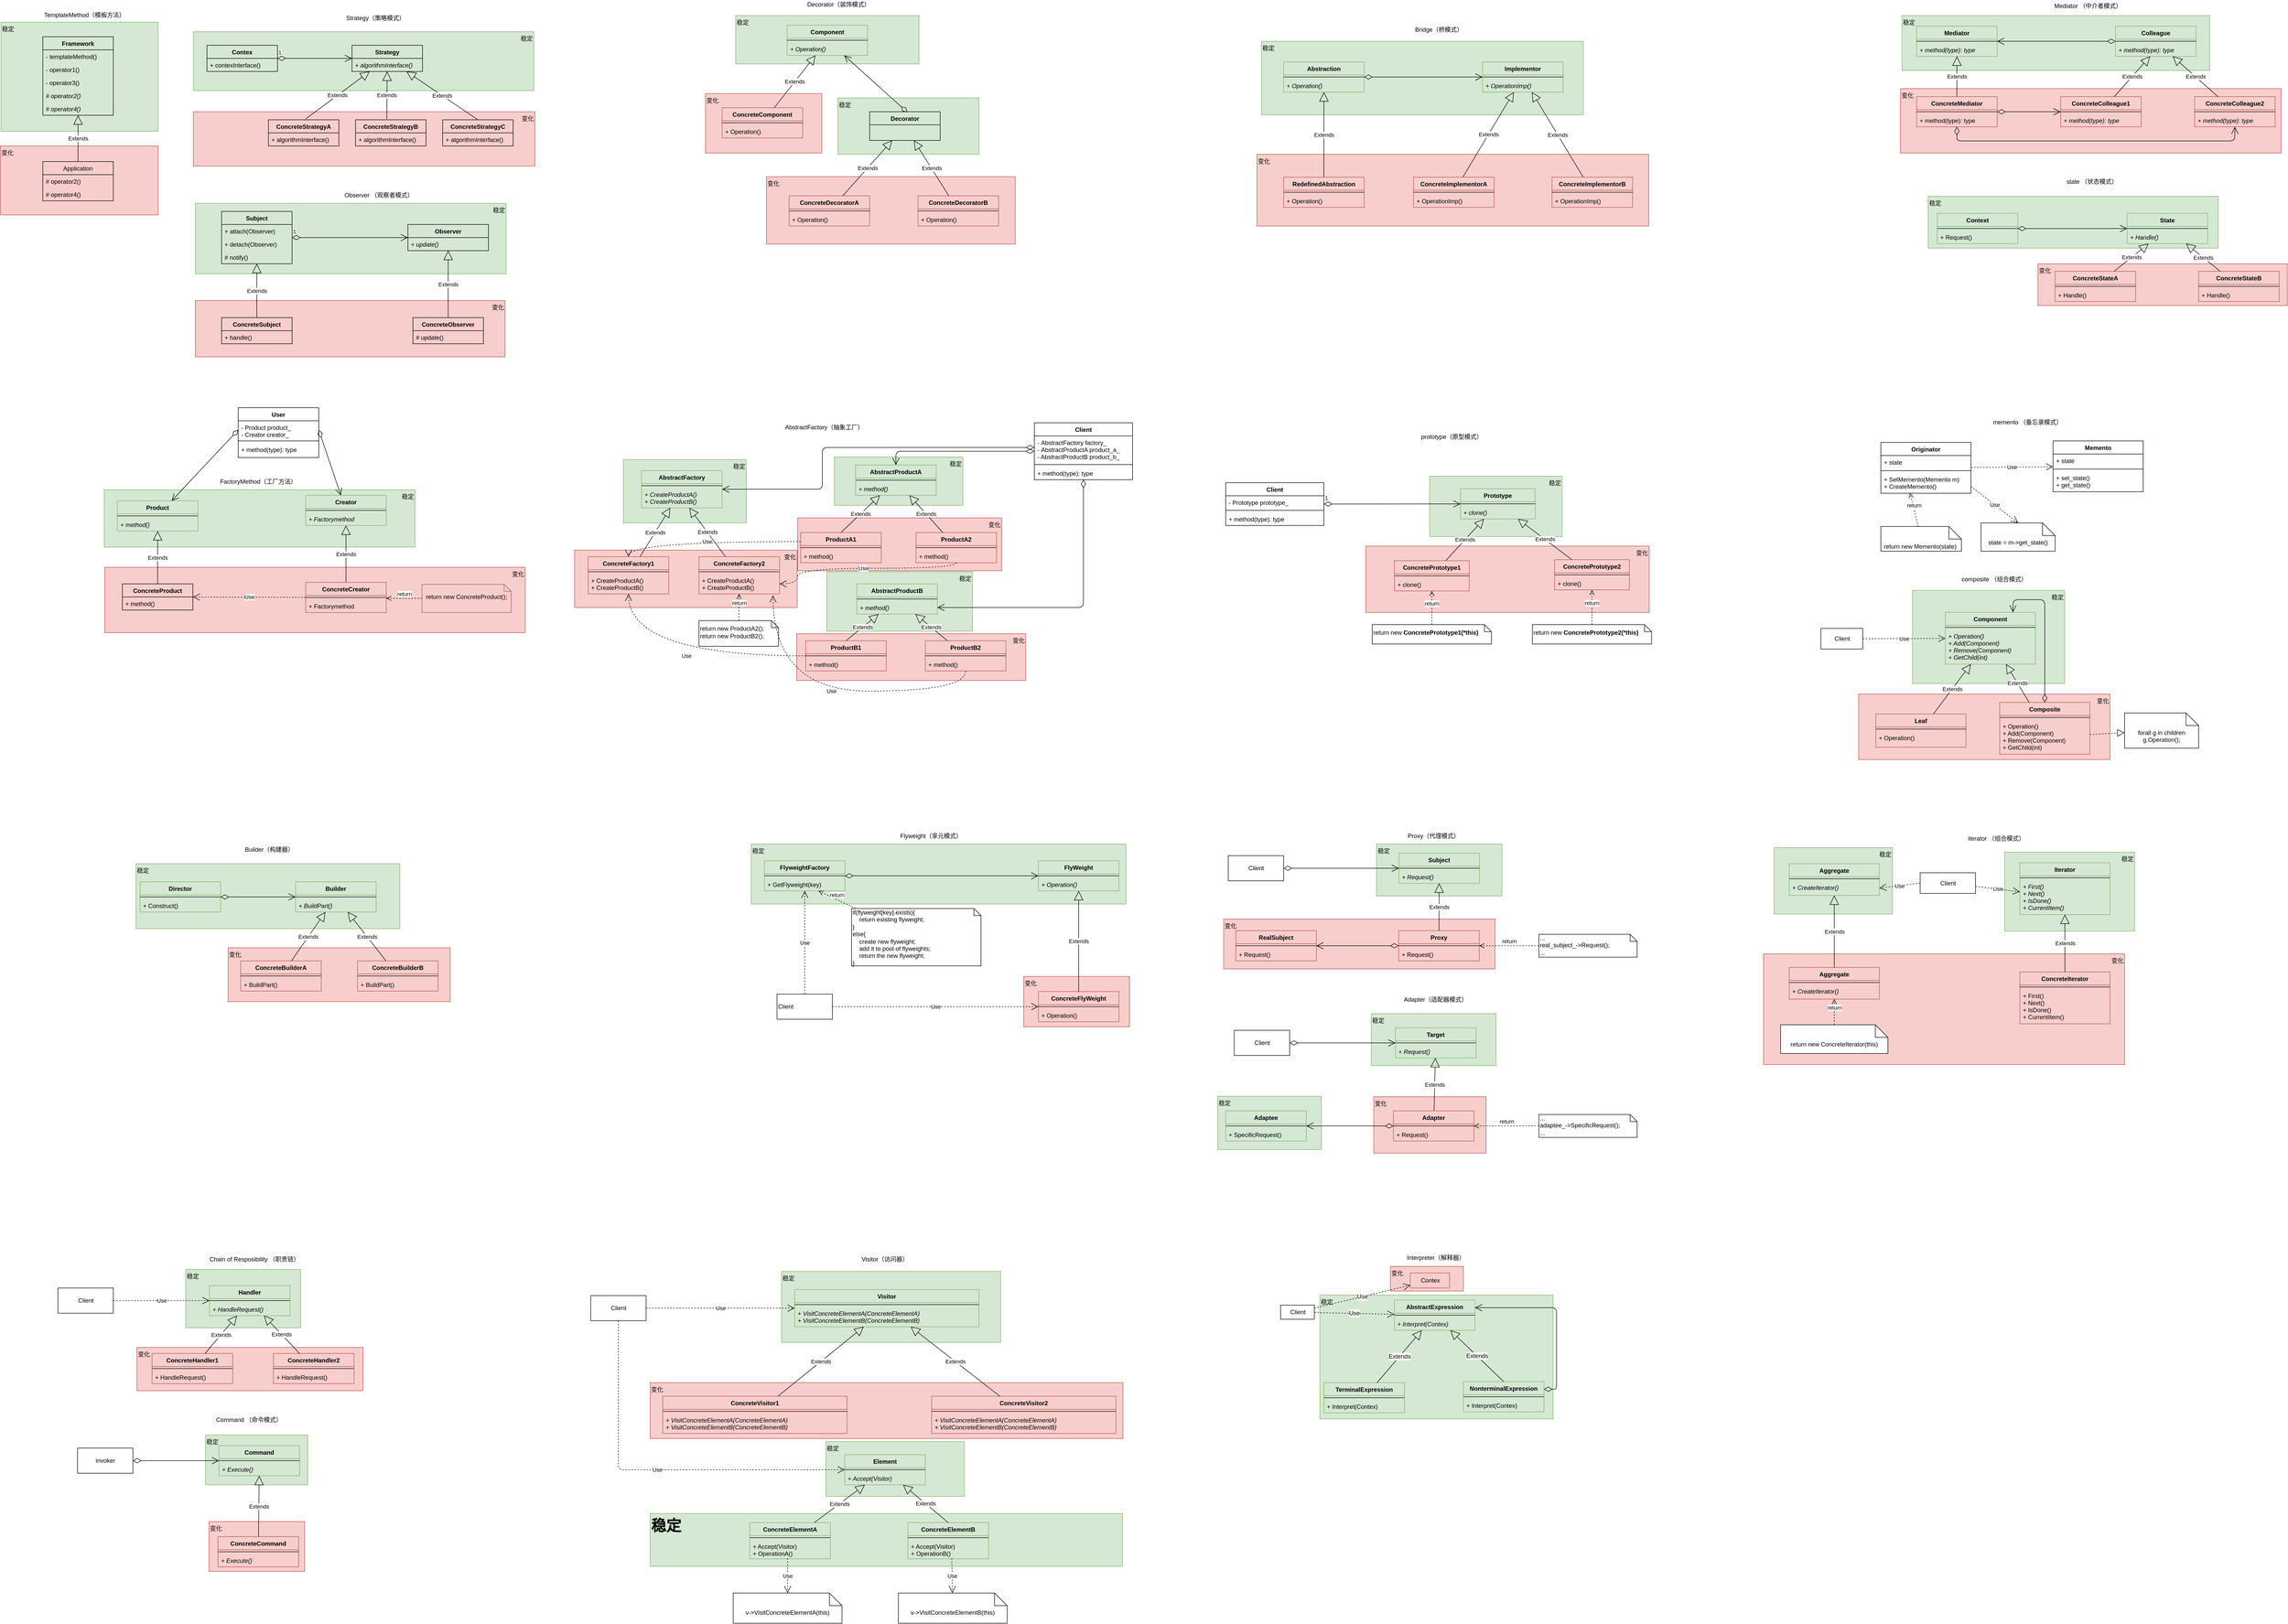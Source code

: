 <mxfile version="13.9.9" type="device"><diagram id="C5RBs43oDa-KdzZeNtuy" name="Page-1"><mxGraphModel dx="905" dy="654" grid="0" gridSize="10" guides="1" tooltips="1" connect="1" arrows="1" fold="1" page="1" pageScale="1" pageWidth="1169" pageHeight="827" math="0" shadow="0"><root><mxCell id="WIyWlLk6GJQsqaUBKTNV-0"/><mxCell id="WIyWlLk6GJQsqaUBKTNV-1" parent="WIyWlLk6GJQsqaUBKTNV-0"/><mxCell id="uL4ZXTc_m6g0kDC8VJaS-62" value="变化" style="rounded=0;whiteSpace=wrap;html=1;align=left;fillColor=#f8cecc;strokeColor=#b85450;verticalAlign=top;" vertex="1" parent="WIyWlLk6GJQsqaUBKTNV-1"><mxGeometry x="2788" y="2541" width="145" height="49" as="geometry"/></mxCell><mxCell id="uL4ZXTc_m6g0kDC8VJaS-58" value="稳定" style="rounded=0;whiteSpace=wrap;html=1;align=left;fillColor=#d5e8d4;strokeColor=#82b366;verticalAlign=top;" vertex="1" parent="WIyWlLk6GJQsqaUBKTNV-1"><mxGeometry x="2648" y="2598" width="463" height="246" as="geometry"/></mxCell><mxCell id="uL4ZXTc_m6g0kDC8VJaS-39" value="稳定" style="rounded=0;whiteSpace=wrap;html=1;fillColor=#d5e8d4;strokeColor=#82b366;align=left;verticalAlign=top;fontStyle=1;fontSize=30;" vertex="1" parent="WIyWlLk6GJQsqaUBKTNV-1"><mxGeometry x="1318" y="3032" width="938" height="105" as="geometry"/></mxCell><mxCell id="uL4ZXTc_m6g0kDC8VJaS-38" value="变化" style="rounded=0;whiteSpace=wrap;html=1;fillColor=#f8cecc;strokeColor=#b85450;align=left;verticalAlign=top;" vertex="1" parent="WIyWlLk6GJQsqaUBKTNV-1"><mxGeometry x="1318" y="2772" width="939" height="111" as="geometry"/></mxCell><mxCell id="uL4ZXTc_m6g0kDC8VJaS-36" value="稳定" style="rounded=0;whiteSpace=wrap;html=1;fillColor=#d5e8d4;strokeColor=#82b366;align=left;verticalAlign=top;" vertex="1" parent="WIyWlLk6GJQsqaUBKTNV-1"><mxGeometry x="1667" y="2889" width="275" height="109" as="geometry"/></mxCell><mxCell id="uL4ZXTc_m6g0kDC8VJaS-35" value="稳定" style="rounded=0;whiteSpace=wrap;html=1;fillColor=#d5e8d4;strokeColor=#82b366;align=left;verticalAlign=top;" vertex="1" parent="WIyWlLk6GJQsqaUBKTNV-1"><mxGeometry x="1579" y="2551" width="435" height="141" as="geometry"/></mxCell><mxCell id="TDPv4uFIvnUGxGt1pi4J-72" value="变化" style="rounded=0;whiteSpace=wrap;html=1;fillColor=#f8cecc;strokeColor=#b85450;align=left;verticalAlign=top;" parent="WIyWlLk6GJQsqaUBKTNV-1" vertex="1"><mxGeometry x="442" y="3048" width="190" height="99" as="geometry"/></mxCell><mxCell id="TDPv4uFIvnUGxGt1pi4J-71" value="稳定" style="rounded=0;whiteSpace=wrap;html=1;fillColor=#d5e8d4;strokeColor=#82b366;align=left;verticalAlign=top;" parent="WIyWlLk6GJQsqaUBKTNV-1" vertex="1"><mxGeometry x="435" y="2876" width="203" height="99" as="geometry"/></mxCell><mxCell id="TDPv4uFIvnUGxGt1pi4J-60" value="变化" style="rounded=0;whiteSpace=wrap;html=1;fillColor=#f8cecc;strokeColor=#b85450;align=left;verticalAlign=top;" parent="WIyWlLk6GJQsqaUBKTNV-1" vertex="1"><mxGeometry x="299" y="2702" width="449" height="86" as="geometry"/></mxCell><mxCell id="TDPv4uFIvnUGxGt1pi4J-59" value="稳定" style="rounded=0;whiteSpace=wrap;html=1;fillColor=#d5e8d4;strokeColor=#82b366;align=left;verticalAlign=top;" parent="WIyWlLk6GJQsqaUBKTNV-1" vertex="1"><mxGeometry x="396" y="2547" width="228" height="116" as="geometry"/></mxCell><mxCell id="TDPv4uFIvnUGxGt1pi4J-43" value="变化" style="rounded=0;whiteSpace=wrap;html=1;fillColor=#f8cecc;strokeColor=#b85450;align=right;verticalAlign=top;" parent="WIyWlLk6GJQsqaUBKTNV-1" vertex="1"><mxGeometry x="3529" y="1920" width="717" height="220" as="geometry"/></mxCell><mxCell id="TDPv4uFIvnUGxGt1pi4J-42" value="稳定" style="rounded=0;whiteSpace=wrap;html=1;align=right;verticalAlign=top;fillColor=#d5e8d4;strokeColor=#82b366;" parent="WIyWlLk6GJQsqaUBKTNV-1" vertex="1"><mxGeometry x="4008" y="1718" width="258" height="157" as="geometry"/></mxCell><mxCell id="TDPv4uFIvnUGxGt1pi4J-41" value="稳定" style="rounded=0;whiteSpace=wrap;html=1;align=right;verticalAlign=top;fillColor=#d5e8d4;strokeColor=#82b366;" parent="WIyWlLk6GJQsqaUBKTNV-1" vertex="1"><mxGeometry x="3550" y="1709" width="235" height="132" as="geometry"/></mxCell><mxCell id="TDPv4uFIvnUGxGt1pi4J-19" value="变化" style="rounded=0;whiteSpace=wrap;html=1;fillColor=#f8cecc;strokeColor=#b85450;align=right;verticalAlign=top;" parent="WIyWlLk6GJQsqaUBKTNV-1" vertex="1"><mxGeometry x="3718" y="1404" width="499" height="130" as="geometry"/></mxCell><mxCell id="TDPv4uFIvnUGxGt1pi4J-18" value="稳定" style="rounded=0;whiteSpace=wrap;html=1;align=right;verticalAlign=top;fillColor=#d5e8d4;strokeColor=#82b366;" parent="WIyWlLk6GJQsqaUBKTNV-1" vertex="1"><mxGeometry x="3825" y="1198" width="302" height="185" as="geometry"/></mxCell><mxCell id="XEUh8JTyaXGErx4D6ezV-22" value="变化" style="rounded=0;whiteSpace=wrap;html=1;fillColor=#f8cecc;strokeColor=#b85450;align=left;verticalAlign=top;" parent="WIyWlLk6GJQsqaUBKTNV-1" vertex="1"><mxGeometry x="4074" y="549" width="495" height="83" as="geometry"/></mxCell><mxCell id="XEUh8JTyaXGErx4D6ezV-21" value="稳定" style="rounded=0;whiteSpace=wrap;html=1;fillColor=#d5e8d4;strokeColor=#82b366;align=left;verticalAlign=top;" parent="WIyWlLk6GJQsqaUBKTNV-1" vertex="1"><mxGeometry x="3856" y="415" width="576" height="103" as="geometry"/></mxCell><mxCell id="VTjHM1LGDvblGFZbBQ6f-25" value="变化" style="rounded=0;whiteSpace=wrap;html=1;fillColor=#f8cecc;strokeColor=#b85450;align=left;verticalAlign=top;" parent="WIyWlLk6GJQsqaUBKTNV-1" vertex="1"><mxGeometry x="3801" y="201" width="756" height="128" as="geometry"/></mxCell><mxCell id="VTjHM1LGDvblGFZbBQ6f-24" value="稳定" style="rounded=0;whiteSpace=wrap;html=1;fillColor=#d5e8d4;strokeColor=#82b366;align=left;verticalAlign=top;" parent="WIyWlLk6GJQsqaUBKTNV-1" vertex="1"><mxGeometry x="3804" y="56" width="611" height="109" as="geometry"/></mxCell><mxCell id="VTjHM1LGDvblGFZbBQ6f-5" value="ConcreteMediator" style="swimlane;fontStyle=1;align=center;verticalAlign=top;childLayout=stackLayout;horizontal=1;startSize=26;horizontalStack=0;resizeParent=1;resizeParentMax=0;resizeLast=0;collapsible=1;marginBottom=0;fillColor=#f8cecc;strokeColor=#b85450;" parent="WIyWlLk6GJQsqaUBKTNV-1" vertex="1"><mxGeometry x="3833" y="217" width="160" height="60" as="geometry"/></mxCell><mxCell id="VTjHM1LGDvblGFZbBQ6f-6" value="" style="line;strokeWidth=1;fillColor=none;align=left;verticalAlign=middle;spacingTop=-1;spacingLeft=3;spacingRight=3;rotatable=0;labelPosition=right;points=[];portConstraint=eastwest;" parent="VTjHM1LGDvblGFZbBQ6f-5" vertex="1"><mxGeometry y="26" width="160" height="8" as="geometry"/></mxCell><mxCell id="VTjHM1LGDvblGFZbBQ6f-7" value="+ method(type): type" style="text;strokeColor=none;fillColor=none;align=left;verticalAlign=top;spacingLeft=4;spacingRight=4;overflow=hidden;rotatable=0;points=[[0,0.5],[1,0.5]];portConstraint=eastwest;" parent="VTjHM1LGDvblGFZbBQ6f-5" vertex="1"><mxGeometry y="34" width="160" height="26" as="geometry"/></mxCell><mxCell id="VTjHM1LGDvblGFZbBQ6f-9" value="Colleague" style="swimlane;fontStyle=1;align=center;verticalAlign=top;childLayout=stackLayout;horizontal=1;startSize=26;horizontalStack=0;resizeParent=1;resizeParentMax=0;resizeLast=0;collapsible=1;marginBottom=0;fillColor=#d5e8d4;strokeColor=#82b366;" parent="WIyWlLk6GJQsqaUBKTNV-1" vertex="1"><mxGeometry x="4228" y="77" width="160" height="60" as="geometry"/></mxCell><mxCell id="VTjHM1LGDvblGFZbBQ6f-10" value="" style="line;strokeWidth=1;fillColor=none;align=left;verticalAlign=middle;spacingTop=-1;spacingLeft=3;spacingRight=3;rotatable=0;labelPosition=right;points=[];portConstraint=eastwest;" parent="VTjHM1LGDvblGFZbBQ6f-9" vertex="1"><mxGeometry y="26" width="160" height="8" as="geometry"/></mxCell><mxCell id="VTjHM1LGDvblGFZbBQ6f-11" value="+ method(type): type" style="text;strokeColor=none;fillColor=none;align=left;verticalAlign=top;spacingLeft=4;spacingRight=4;overflow=hidden;rotatable=0;points=[[0,0.5],[1,0.5]];portConstraint=eastwest;fontStyle=2" parent="VTjHM1LGDvblGFZbBQ6f-9" vertex="1"><mxGeometry y="34" width="160" height="26" as="geometry"/></mxCell><mxCell id="VTjHM1LGDvblGFZbBQ6f-12" value="ConcreteColleague1" style="swimlane;fontStyle=1;align=center;verticalAlign=top;childLayout=stackLayout;horizontal=1;startSize=26;horizontalStack=0;resizeParent=1;resizeParentMax=0;resizeLast=0;collapsible=1;marginBottom=0;fillColor=#f8cecc;strokeColor=#b85450;" parent="WIyWlLk6GJQsqaUBKTNV-1" vertex="1"><mxGeometry x="4119" y="217" width="160" height="60" as="geometry"/></mxCell><mxCell id="VTjHM1LGDvblGFZbBQ6f-13" value="" style="line;strokeWidth=1;fillColor=none;align=left;verticalAlign=middle;spacingTop=-1;spacingLeft=3;spacingRight=3;rotatable=0;labelPosition=right;points=[];portConstraint=eastwest;" parent="VTjHM1LGDvblGFZbBQ6f-12" vertex="1"><mxGeometry y="26" width="160" height="8" as="geometry"/></mxCell><mxCell id="VTjHM1LGDvblGFZbBQ6f-14" value="+ method(type): type" style="text;strokeColor=none;fillColor=none;align=left;verticalAlign=top;spacingLeft=4;spacingRight=4;overflow=hidden;rotatable=0;points=[[0,0.5],[1,0.5]];portConstraint=eastwest;fontStyle=2" parent="VTjHM1LGDvblGFZbBQ6f-12" vertex="1"><mxGeometry y="34" width="160" height="26" as="geometry"/></mxCell><mxCell id="VTjHM1LGDvblGFZbBQ6f-15" value="ConcreteColleague2" style="swimlane;fontStyle=1;align=center;verticalAlign=top;childLayout=stackLayout;horizontal=1;startSize=26;horizontalStack=0;resizeParent=1;resizeParentMax=0;resizeLast=0;collapsible=1;marginBottom=0;fillColor=#f8cecc;strokeColor=#b85450;" parent="WIyWlLk6GJQsqaUBKTNV-1" vertex="1"><mxGeometry x="4385" y="217" width="160" height="60" as="geometry"/></mxCell><mxCell id="VTjHM1LGDvblGFZbBQ6f-16" value="" style="line;strokeWidth=1;fillColor=none;align=left;verticalAlign=middle;spacingTop=-1;spacingLeft=3;spacingRight=3;rotatable=0;labelPosition=right;points=[];portConstraint=eastwest;" parent="VTjHM1LGDvblGFZbBQ6f-15" vertex="1"><mxGeometry y="26" width="160" height="8" as="geometry"/></mxCell><mxCell id="VTjHM1LGDvblGFZbBQ6f-17" value="+ method(type): type" style="text;strokeColor=none;fillColor=none;align=left;verticalAlign=top;spacingLeft=4;spacingRight=4;overflow=hidden;rotatable=0;points=[[0,0.5],[1,0.5]];portConstraint=eastwest;fontStyle=2" parent="VTjHM1LGDvblGFZbBQ6f-15" vertex="1"><mxGeometry y="34" width="160" height="26" as="geometry"/></mxCell><mxCell id="pTQACCmRsmNw9b7MXXtQ-38" value="稳定" style="rounded=0;whiteSpace=wrap;html=1;align=left;fillColor=#d5e8d4;strokeColor=#82b366;verticalAlign=top;" parent="WIyWlLk6GJQsqaUBKTNV-1" vertex="1"><mxGeometry x="2445" y="2203" width="206" height="106" as="geometry"/></mxCell><mxCell id="pTQACCmRsmNw9b7MXXtQ-37" value="变化" style="rounded=0;whiteSpace=wrap;html=1;align=left;fillColor=#f8cecc;strokeColor=#b85450;verticalAlign=top;" parent="WIyWlLk6GJQsqaUBKTNV-1" vertex="1"><mxGeometry x="2755" y="2204" width="223" height="112" as="geometry"/></mxCell><mxCell id="pTQACCmRsmNw9b7MXXtQ-36" value="稳定" style="rounded=0;whiteSpace=wrap;html=1;align=left;fillColor=#d5e8d4;strokeColor=#82b366;verticalAlign=top;" parent="WIyWlLk6GJQsqaUBKTNV-1" vertex="1"><mxGeometry x="2750" y="2039" width="248" height="103" as="geometry"/></mxCell><mxCell id="pTQACCmRsmNw9b7MXXtQ-18" value="变化" style="rounded=0;whiteSpace=wrap;html=1;align=left;fillColor=#f8cecc;strokeColor=#b85450;verticalAlign=top;" parent="WIyWlLk6GJQsqaUBKTNV-1" vertex="1"><mxGeometry x="2457" y="1851" width="539" height="99" as="geometry"/></mxCell><mxCell id="pTQACCmRsmNw9b7MXXtQ-17" value="稳定" style="rounded=0;whiteSpace=wrap;html=1;align=left;fillColor=#d5e8d4;strokeColor=#82b366;verticalAlign=top;" parent="WIyWlLk6GJQsqaUBKTNV-1" vertex="1"><mxGeometry x="2760.5" y="1702" width="249" height="103" as="geometry"/></mxCell><mxCell id="LG2Es5-aJxcKU7hwjcoZ-43" value="变化" style="rounded=0;whiteSpace=wrap;html=1;align=left;fillColor=#f8cecc;strokeColor=#b85450;verticalAlign=top;" parent="WIyWlLk6GJQsqaUBKTNV-1" vertex="1"><mxGeometry x="2060" y="1965" width="210" height="100" as="geometry"/></mxCell><mxCell id="LG2Es5-aJxcKU7hwjcoZ-42" value="稳定" style="rounded=0;whiteSpace=wrap;html=1;align=left;fillColor=#d5e8d4;strokeColor=#82b366;verticalAlign=top;" parent="WIyWlLk6GJQsqaUBKTNV-1" vertex="1"><mxGeometry x="1519" y="1702" width="744" height="119" as="geometry"/></mxCell><mxCell id="LG2Es5-aJxcKU7hwjcoZ-20" value="变化" style="rounded=0;whiteSpace=wrap;html=1;fillColor=#f8cecc;strokeColor=#b85450;align=left;verticalAlign=top;" parent="WIyWlLk6GJQsqaUBKTNV-1" vertex="1"><mxGeometry x="480" y="1908" width="441" height="107" as="geometry"/></mxCell><mxCell id="LG2Es5-aJxcKU7hwjcoZ-19" value="稳定" style="rounded=0;whiteSpace=wrap;html=1;fillColor=#d5e8d4;strokeColor=#82b366;align=left;verticalAlign=top;" parent="WIyWlLk6GJQsqaUBKTNV-1" vertex="1"><mxGeometry x="297" y="1741" width="524" height="129" as="geometry"/></mxCell><mxCell id="N5RI4fd-6tgti-c8yFTT-140" value="变化" style="rounded=0;whiteSpace=wrap;html=1;fillColor=#f8cecc;strokeColor=#b85450;align=right;verticalAlign=top;" parent="WIyWlLk6GJQsqaUBKTNV-1" vertex="1"><mxGeometry x="2739" y="1110" width="563" height="132" as="geometry"/></mxCell><mxCell id="N5RI4fd-6tgti-c8yFTT-139" value="稳定" style="rounded=0;whiteSpace=wrap;html=1;align=right;verticalAlign=top;fillColor=#d5e8d4;strokeColor=#82b366;" parent="WIyWlLk6GJQsqaUBKTNV-1" vertex="1"><mxGeometry x="2866" y="971" width="263" height="120" as="geometry"/></mxCell><mxCell id="N5RI4fd-6tgti-c8yFTT-116" value="稳定" style="rounded=0;whiteSpace=wrap;html=1;align=right;verticalAlign=top;fillColor=#d5e8d4;strokeColor=#82b366;" parent="WIyWlLk6GJQsqaUBKTNV-1" vertex="1"><mxGeometry x="1684" y="933" width="255" height="96" as="geometry"/></mxCell><mxCell id="N5RI4fd-6tgti-c8yFTT-115" value="变化" style="rounded=0;whiteSpace=wrap;html=1;fillColor=#f8cecc;strokeColor=#b85450;align=right;verticalAlign=top;" parent="WIyWlLk6GJQsqaUBKTNV-1" vertex="1"><mxGeometry x="1609" y="1284" width="455" height="93" as="geometry"/></mxCell><mxCell id="N5RI4fd-6tgti-c8yFTT-114" value="变化" style="rounded=0;whiteSpace=wrap;html=1;fillColor=#f8cecc;strokeColor=#b85450;align=right;verticalAlign=top;" parent="WIyWlLk6GJQsqaUBKTNV-1" vertex="1"><mxGeometry x="1611" y="1054" width="405" height="105" as="geometry"/></mxCell><mxCell id="N5RI4fd-6tgti-c8yFTT-113" value="变化" style="rounded=0;whiteSpace=wrap;html=1;fillColor=#f8cecc;strokeColor=#b85450;align=right;verticalAlign=top;" parent="WIyWlLk6GJQsqaUBKTNV-1" vertex="1"><mxGeometry x="1168" y="1118" width="442" height="114" as="geometry"/></mxCell><mxCell id="N5RI4fd-6tgti-c8yFTT-109" value="稳定" style="rounded=0;whiteSpace=wrap;html=1;align=right;verticalAlign=top;fillColor=#d5e8d4;strokeColor=#82b366;" parent="WIyWlLk6GJQsqaUBKTNV-1" vertex="1"><mxGeometry x="1669" y="1161" width="289" height="118" as="geometry"/></mxCell><mxCell id="N5RI4fd-6tgti-c8yFTT-107" value="稳定" style="rounded=0;whiteSpace=wrap;html=1;align=right;verticalAlign=top;fillColor=#d5e8d4;strokeColor=#82b366;" parent="WIyWlLk6GJQsqaUBKTNV-1" vertex="1"><mxGeometry x="1265" y="938" width="244" height="126" as="geometry"/></mxCell><mxCell id="N5RI4fd-6tgti-c8yFTT-49" value="变化" style="rounded=0;whiteSpace=wrap;html=1;fillColor=#f8cecc;strokeColor=#b85450;align=right;verticalAlign=top;" parent="WIyWlLk6GJQsqaUBKTNV-1" vertex="1"><mxGeometry x="235" y="1152" width="835" height="130" as="geometry"/></mxCell><mxCell id="N5RI4fd-6tgti-c8yFTT-48" value="稳定" style="rounded=0;whiteSpace=wrap;html=1;align=right;verticalAlign=top;fillColor=#d5e8d4;strokeColor=#82b366;" parent="WIyWlLk6GJQsqaUBKTNV-1" vertex="1"><mxGeometry x="234" y="998" width="617" height="114" as="geometry"/></mxCell><mxCell id="N5RI4fd-6tgti-c8yFTT-22" value="变化" style="rounded=0;whiteSpace=wrap;html=1;fillColor=#f8cecc;strokeColor=#b85450;align=left;verticalAlign=top;" parent="WIyWlLk6GJQsqaUBKTNV-1" vertex="1"><mxGeometry x="2523" y="331.5" width="778" height="142.5" as="geometry"/></mxCell><mxCell id="N5RI4fd-6tgti-c8yFTT-21" value="稳定" style="rounded=0;whiteSpace=wrap;html=1;fillColor=#d5e8d4;strokeColor=#82b366;align=left;verticalAlign=top;" parent="WIyWlLk6GJQsqaUBKTNV-1" vertex="1"><mxGeometry x="2532" y="107" width="639" height="146" as="geometry"/></mxCell><mxCell id="eBlE5f-tIcA0H8MUSJY--39" value="变化" style="rounded=0;whiteSpace=wrap;html=1;fillColor=#f8cecc;strokeColor=#b85450;align=left;verticalAlign=top;" parent="WIyWlLk6GJQsqaUBKTNV-1" vertex="1"><mxGeometry x="1549" y="376" width="494" height="134" as="geometry"/></mxCell><mxCell id="eBlE5f-tIcA0H8MUSJY--38" value="变化" style="rounded=0;whiteSpace=wrap;html=1;fillColor=#f8cecc;strokeColor=#b85450;align=left;verticalAlign=top;" parent="WIyWlLk6GJQsqaUBKTNV-1" vertex="1"><mxGeometry x="1428" y="211" width="231" height="118" as="geometry"/></mxCell><mxCell id="eBlE5f-tIcA0H8MUSJY--37" value="稳定" style="rounded=0;whiteSpace=wrap;html=1;fillColor=#d5e8d4;strokeColor=#82b366;align=left;verticalAlign=top;" parent="WIyWlLk6GJQsqaUBKTNV-1" vertex="1"><mxGeometry x="1691" y="219.5" width="280" height="112" as="geometry"/></mxCell><mxCell id="eBlE5f-tIcA0H8MUSJY--36" value="稳定" style="rounded=0;whiteSpace=wrap;html=1;fillColor=#d5e8d4;strokeColor=#82b366;align=left;verticalAlign=top;" parent="WIyWlLk6GJQsqaUBKTNV-1" vertex="1"><mxGeometry x="1488" y="56" width="364" height="96" as="geometry"/></mxCell><mxCell id="eBlE5f-tIcA0H8MUSJY--2" value="Component" style="swimlane;fontStyle=1;align=center;verticalAlign=top;childLayout=stackLayout;horizontal=1;startSize=26;horizontalStack=0;resizeParent=1;resizeParentMax=0;resizeLast=0;collapsible=1;marginBottom=0;fillColor=#d5e8d4;strokeColor=#82b366;" parent="WIyWlLk6GJQsqaUBKTNV-1" vertex="1"><mxGeometry x="1590" y="75" width="160" height="60" as="geometry"/></mxCell><mxCell id="eBlE5f-tIcA0H8MUSJY--4" value="" style="line;strokeWidth=1;fillColor=none;align=left;verticalAlign=middle;spacingTop=-1;spacingLeft=3;spacingRight=3;rotatable=0;labelPosition=right;points=[];portConstraint=eastwest;" parent="eBlE5f-tIcA0H8MUSJY--2" vertex="1"><mxGeometry y="26" width="160" height="8" as="geometry"/></mxCell><mxCell id="eBlE5f-tIcA0H8MUSJY--5" value="+ Operation()" style="text;strokeColor=none;fillColor=none;align=left;verticalAlign=top;spacingLeft=4;spacingRight=4;overflow=hidden;rotatable=0;points=[[0,0.5],[1,0.5]];portConstraint=eastwest;fontStyle=2" parent="eBlE5f-tIcA0H8MUSJY--2" vertex="1"><mxGeometry y="34" width="160" height="26" as="geometry"/></mxCell><mxCell id="_5vrP9ewJsGh3FC17Uuh-48" value="变化" style="rounded=0;whiteSpace=wrap;html=1;fillColor=#f8cecc;strokeColor=#b85450;align=right;verticalAlign=top;" parent="WIyWlLk6GJQsqaUBKTNV-1" vertex="1"><mxGeometry x="415" y="622" width="615" height="112" as="geometry"/></mxCell><mxCell id="_5vrP9ewJsGh3FC17Uuh-46" value="稳定" style="rounded=0;whiteSpace=wrap;html=1;align=right;verticalAlign=top;fillColor=#d5e8d4;strokeColor=#82b366;" parent="WIyWlLk6GJQsqaUBKTNV-1" vertex="1"><mxGeometry x="415" y="429" width="617" height="140" as="geometry"/></mxCell><mxCell id="_5vrP9ewJsGh3FC17Uuh-26" value="变化" style="rounded=0;whiteSpace=wrap;html=1;align=right;verticalAlign=top;fillColor=#f8cecc;strokeColor=#b85450;" parent="WIyWlLk6GJQsqaUBKTNV-1" vertex="1"><mxGeometry x="411" y="247" width="678" height="108" as="geometry"/></mxCell><mxCell id="_5vrP9ewJsGh3FC17Uuh-25" value="稳定" style="rounded=0;whiteSpace=wrap;html=1;align=right;verticalAlign=top;fillColor=#d5e8d4;strokeColor=#82b366;" parent="WIyWlLk6GJQsqaUBKTNV-1" vertex="1"><mxGeometry x="411" y="88" width="676" height="117" as="geometry"/></mxCell><mxCell id="_5vrP9ewJsGh3FC17Uuh-24" value="变化" style="rounded=0;whiteSpace=wrap;html=1;align=left;verticalAlign=top;fillColor=#f8cecc;strokeColor=#b85450;" parent="WIyWlLk6GJQsqaUBKTNV-1" vertex="1"><mxGeometry x="28" y="315" width="313" height="137" as="geometry"/></mxCell><mxCell id="_5vrP9ewJsGh3FC17Uuh-23" value="&lt;div&gt;&lt;span&gt;稳定&lt;/span&gt;&lt;/div&gt;" style="rounded=0;whiteSpace=wrap;html=1;align=left;verticalAlign=top;fillColor=#d5e8d4;strokeColor=#82b366;" parent="WIyWlLk6GJQsqaUBKTNV-1" vertex="1"><mxGeometry x="29" y="69" width="312" height="217" as="geometry"/></mxCell><mxCell id="ia6cXu-wIyjkL5Ip2JSw-4" value="TemplateMethod（模板方法）" style="text;html=1;strokeColor=none;fillColor=none;align=center;verticalAlign=middle;whiteSpace=wrap;rounded=0;" parent="WIyWlLk6GJQsqaUBKTNV-1" vertex="1"><mxGeometry x="104" y="35" width="182" height="40" as="geometry"/></mxCell><mxCell id="ia6cXu-wIyjkL5Ip2JSw-26" value="Extends" style="endArrow=block;endSize=16;endFill=0;html=1;exitX=0.5;exitY=0;exitDx=0;exitDy=0;" parent="WIyWlLk6GJQsqaUBKTNV-1" source="ia6cXu-wIyjkL5Ip2JSw-8" target="ia6cXu-wIyjkL5Ip2JSw-0" edge="1"><mxGeometry width="160" relative="1" as="geometry"><mxPoint x="294" y="295" as="sourcePoint"/><mxPoint x="454" y="295" as="targetPoint"/></mxGeometry></mxCell><mxCell id="_5vrP9ewJsGh3FC17Uuh-0" value="Strategy（策略模式）" style="text;html=1;strokeColor=none;fillColor=none;align=center;verticalAlign=middle;whiteSpace=wrap;rounded=0;" parent="WIyWlLk6GJQsqaUBKTNV-1" vertex="1"><mxGeometry x="711" y="52" width="124" height="17" as="geometry"/></mxCell><mxCell id="_5vrP9ewJsGh3FC17Uuh-19" value="1" style="endArrow=open;html=1;endSize=12;startArrow=diamondThin;startSize=14;startFill=0;edgeStyle=orthogonalEdgeStyle;align=left;verticalAlign=bottom;" parent="WIyWlLk6GJQsqaUBKTNV-1" source="_5vrP9ewJsGh3FC17Uuh-1" target="_5vrP9ewJsGh3FC17Uuh-6" edge="1"><mxGeometry x="-1" y="3" relative="1" as="geometry"><mxPoint x="592" y="193" as="sourcePoint"/><mxPoint x="752" y="193" as="targetPoint"/></mxGeometry></mxCell><mxCell id="_5vrP9ewJsGh3FC17Uuh-20" value="Extends" style="endArrow=block;endSize=16;endFill=0;html=1;exitX=0.529;exitY=-0.033;exitDx=0;exitDy=0;exitPerimeter=0;" parent="WIyWlLk6GJQsqaUBKTNV-1" source="_5vrP9ewJsGh3FC17Uuh-10" target="_5vrP9ewJsGh3FC17Uuh-6" edge="1"><mxGeometry width="160" relative="1" as="geometry"><mxPoint x="629" y="217" as="sourcePoint"/><mxPoint x="789" y="217" as="targetPoint"/></mxGeometry></mxCell><mxCell id="_5vrP9ewJsGh3FC17Uuh-21" value="Extends" style="endArrow=block;endSize=16;endFill=0;html=1;exitX=0.444;exitY=-0.033;exitDx=0;exitDy=0;exitPerimeter=0;" parent="WIyWlLk6GJQsqaUBKTNV-1" source="_5vrP9ewJsGh3FC17Uuh-14" target="_5vrP9ewJsGh3FC17Uuh-6" edge="1"><mxGeometry width="160" relative="1" as="geometry"><mxPoint x="800" y="219" as="sourcePoint"/><mxPoint x="960" y="219" as="targetPoint"/></mxGeometry></mxCell><mxCell id="_5vrP9ewJsGh3FC17Uuh-22" value="Extends" style="endArrow=block;endSize=16;endFill=0;html=1;exitX=0.5;exitY=0;exitDx=0;exitDy=0;" parent="WIyWlLk6GJQsqaUBKTNV-1" source="_5vrP9ewJsGh3FC17Uuh-16" target="_5vrP9ewJsGh3FC17Uuh-6" edge="1"><mxGeometry width="160" relative="1" as="geometry"><mxPoint x="908" y="211" as="sourcePoint"/><mxPoint x="1068" y="211" as="targetPoint"/></mxGeometry></mxCell><mxCell id="_5vrP9ewJsGh3FC17Uuh-10" value="ConcreteStrategyA" style="swimlane;fontStyle=1;childLayout=stackLayout;horizontal=1;startSize=26;fillColor=none;horizontalStack=0;resizeParent=1;resizeParentMax=0;resizeLast=0;collapsible=1;marginBottom=0;" parent="WIyWlLk6GJQsqaUBKTNV-1" vertex="1"><mxGeometry x="560" y="263" width="140" height="52" as="geometry"/></mxCell><mxCell id="_5vrP9ewJsGh3FC17Uuh-11" value="+ algorithmInterface()" style="text;strokeColor=none;fillColor=none;align=left;verticalAlign=top;spacingLeft=4;spacingRight=4;overflow=hidden;rotatable=0;points=[[0,0.5],[1,0.5]];portConstraint=eastwest;" parent="_5vrP9ewJsGh3FC17Uuh-10" vertex="1"><mxGeometry y="26" width="140" height="26" as="geometry"/></mxCell><mxCell id="_5vrP9ewJsGh3FC17Uuh-16" value="ConcreteStrategyC" style="swimlane;fontStyle=1;childLayout=stackLayout;horizontal=1;startSize=26;fillColor=none;horizontalStack=0;resizeParent=1;resizeParentMax=0;resizeLast=0;collapsible=1;marginBottom=0;" parent="WIyWlLk6GJQsqaUBKTNV-1" vertex="1"><mxGeometry x="906" y="263" width="140" height="52" as="geometry"/></mxCell><mxCell id="_5vrP9ewJsGh3FC17Uuh-17" value="+ algorithmInterface()" style="text;strokeColor=none;fillColor=none;align=left;verticalAlign=top;spacingLeft=4;spacingRight=4;overflow=hidden;rotatable=0;points=[[0,0.5],[1,0.5]];portConstraint=eastwest;" parent="_5vrP9ewJsGh3FC17Uuh-16" vertex="1"><mxGeometry y="26" width="140" height="26" as="geometry"/></mxCell><mxCell id="_5vrP9ewJsGh3FC17Uuh-14" value="ConcreteStrategyB" style="swimlane;fontStyle=1;childLayout=stackLayout;horizontal=1;startSize=26;fillColor=none;horizontalStack=0;resizeParent=1;resizeParentMax=0;resizeLast=0;collapsible=1;marginBottom=0;" parent="WIyWlLk6GJQsqaUBKTNV-1" vertex="1"><mxGeometry x="733" y="263" width="140" height="52" as="geometry"/></mxCell><mxCell id="_5vrP9ewJsGh3FC17Uuh-15" value="+ algorithmInterface()" style="text;strokeColor=none;fillColor=none;align=left;verticalAlign=top;spacingLeft=4;spacingRight=4;overflow=hidden;rotatable=0;points=[[0,0.5],[1,0.5]];portConstraint=eastwest;" parent="_5vrP9ewJsGh3FC17Uuh-14" vertex="1"><mxGeometry y="26" width="140" height="26" as="geometry"/></mxCell><mxCell id="_5vrP9ewJsGh3FC17Uuh-1" value="Contex" style="swimlane;fontStyle=1;childLayout=stackLayout;horizontal=1;startSize=26;fillColor=none;horizontalStack=0;resizeParent=1;resizeParentMax=0;resizeLast=0;collapsible=1;marginBottom=0;" parent="WIyWlLk6GJQsqaUBKTNV-1" vertex="1"><mxGeometry x="438" y="115" width="140" height="52" as="geometry"/></mxCell><mxCell id="_5vrP9ewJsGh3FC17Uuh-2" value="+ contexInterface()" style="text;strokeColor=none;fillColor=none;align=left;verticalAlign=top;spacingLeft=4;spacingRight=4;overflow=hidden;rotatable=0;points=[[0,0.5],[1,0.5]];portConstraint=eastwest;" parent="_5vrP9ewJsGh3FC17Uuh-1" vertex="1"><mxGeometry y="26" width="140" height="26" as="geometry"/></mxCell><mxCell id="_5vrP9ewJsGh3FC17Uuh-6" value="Strategy" style="swimlane;fontStyle=1;childLayout=stackLayout;horizontal=1;startSize=26;fillColor=none;horizontalStack=0;resizeParent=1;resizeParentMax=0;resizeLast=0;collapsible=1;marginBottom=0;" parent="WIyWlLk6GJQsqaUBKTNV-1" vertex="1"><mxGeometry x="726" y="115" width="140" height="52" as="geometry"/></mxCell><mxCell id="_5vrP9ewJsGh3FC17Uuh-7" value="+ algorithmInterface()" style="text;strokeColor=none;fillColor=none;align=left;verticalAlign=top;spacingLeft=4;spacingRight=4;overflow=hidden;rotatable=0;points=[[0,0.5],[1,0.5]];portConstraint=eastwest;fontStyle=2" parent="_5vrP9ewJsGh3FC17Uuh-6" vertex="1"><mxGeometry y="26" width="140" height="26" as="geometry"/></mxCell><mxCell id="ia6cXu-wIyjkL5Ip2JSw-0" value="Framework" style="swimlane;fontStyle=1;childLayout=stackLayout;horizontal=1;startSize=26;fillColor=none;horizontalStack=0;resizeParent=1;resizeParentMax=0;resizeLast=0;collapsible=1;marginBottom=0;" parent="WIyWlLk6GJQsqaUBKTNV-1" vertex="1"><mxGeometry x="112" y="98" width="140" height="156" as="geometry"><mxRectangle x="60" y="110" width="87" height="26" as="alternateBounds"/></mxGeometry></mxCell><mxCell id="ia6cXu-wIyjkL5Ip2JSw-1" value="- templateMethod()" style="text;strokeColor=none;fillColor=none;align=left;verticalAlign=top;spacingLeft=4;spacingRight=4;overflow=hidden;rotatable=0;points=[[0,0.5],[1,0.5]];portConstraint=eastwest;" parent="ia6cXu-wIyjkL5Ip2JSw-0" vertex="1"><mxGeometry y="26" width="140" height="26" as="geometry"/></mxCell><mxCell id="ia6cXu-wIyjkL5Ip2JSw-2" value="- operator1()" style="text;strokeColor=none;fillColor=none;align=left;verticalAlign=top;spacingLeft=4;spacingRight=4;overflow=hidden;rotatable=0;points=[[0,0.5],[1,0.5]];portConstraint=eastwest;" parent="ia6cXu-wIyjkL5Ip2JSw-0" vertex="1"><mxGeometry y="52" width="140" height="26" as="geometry"/></mxCell><mxCell id="ia6cXu-wIyjkL5Ip2JSw-24" value="- operator3()" style="text;strokeColor=none;fillColor=none;align=left;verticalAlign=top;spacingLeft=4;spacingRight=4;overflow=hidden;rotatable=0;points=[[0,0.5],[1,0.5]];portConstraint=eastwest;" parent="ia6cXu-wIyjkL5Ip2JSw-0" vertex="1"><mxGeometry y="78" width="140" height="26" as="geometry"/></mxCell><mxCell id="ia6cXu-wIyjkL5Ip2JSw-3" value="# operator2()" style="text;strokeColor=none;fillColor=none;align=left;verticalAlign=top;spacingLeft=4;spacingRight=4;overflow=hidden;rotatable=0;points=[[0,0.5],[1,0.5]];portConstraint=eastwest;fontStyle=2" parent="ia6cXu-wIyjkL5Ip2JSw-0" vertex="1"><mxGeometry y="104" width="140" height="26" as="geometry"/></mxCell><mxCell id="ia6cXu-wIyjkL5Ip2JSw-25" value="# operator4()" style="text;strokeColor=none;fillColor=none;align=left;verticalAlign=top;spacingLeft=4;spacingRight=4;overflow=hidden;rotatable=0;points=[[0,0.5],[1,0.5]];portConstraint=eastwest;fontStyle=2" parent="ia6cXu-wIyjkL5Ip2JSw-0" vertex="1"><mxGeometry y="130" width="140" height="26" as="geometry"/></mxCell><mxCell id="ia6cXu-wIyjkL5Ip2JSw-8" value="Application" style="swimlane;fontStyle=0;childLayout=stackLayout;horizontal=1;startSize=26;fillColor=none;horizontalStack=0;resizeParent=1;resizeParentMax=0;resizeLast=0;collapsible=1;marginBottom=0;" parent="WIyWlLk6GJQsqaUBKTNV-1" vertex="1"><mxGeometry x="112" y="346" width="140" height="78" as="geometry"/></mxCell><mxCell id="ia6cXu-wIyjkL5Ip2JSw-9" value="# operator2()" style="text;strokeColor=none;fillColor=none;align=left;verticalAlign=top;spacingLeft=4;spacingRight=4;overflow=hidden;rotatable=0;points=[[0,0.5],[1,0.5]];portConstraint=eastwest;" parent="ia6cXu-wIyjkL5Ip2JSw-8" vertex="1"><mxGeometry y="26" width="140" height="26" as="geometry"/></mxCell><mxCell id="ia6cXu-wIyjkL5Ip2JSw-10" value="# operator4()" style="text;strokeColor=none;fillColor=none;align=left;verticalAlign=top;spacingLeft=4;spacingRight=4;overflow=hidden;rotatable=0;points=[[0,0.5],[1,0.5]];portConstraint=eastwest;" parent="ia6cXu-wIyjkL5Ip2JSw-8" vertex="1"><mxGeometry y="52" width="140" height="26" as="geometry"/></mxCell><mxCell id="_5vrP9ewJsGh3FC17Uuh-27" value="Observer （观察者模式）" style="text;html=1;strokeColor=none;fillColor=none;align=center;verticalAlign=middle;whiteSpace=wrap;rounded=0;" parent="WIyWlLk6GJQsqaUBKTNV-1" vertex="1"><mxGeometry x="702" y="401" width="155" height="23" as="geometry"/></mxCell><mxCell id="_5vrP9ewJsGh3FC17Uuh-28" value="Subject" style="swimlane;fontStyle=1;childLayout=stackLayout;horizontal=1;startSize=26;fillColor=none;horizontalStack=0;resizeParent=1;resizeParentMax=0;resizeLast=0;collapsible=1;marginBottom=0;" parent="WIyWlLk6GJQsqaUBKTNV-1" vertex="1"><mxGeometry x="467" y="445" width="140" height="104" as="geometry"/></mxCell><mxCell id="_5vrP9ewJsGh3FC17Uuh-29" value="+ attach(Observer)" style="text;strokeColor=none;fillColor=none;align=left;verticalAlign=top;spacingLeft=4;spacingRight=4;overflow=hidden;rotatable=0;points=[[0,0.5],[1,0.5]];portConstraint=eastwest;" parent="_5vrP9ewJsGh3FC17Uuh-28" vertex="1"><mxGeometry y="26" width="140" height="26" as="geometry"/></mxCell><mxCell id="_5vrP9ewJsGh3FC17Uuh-30" value="+ detach(Observer)" style="text;strokeColor=none;fillColor=none;align=left;verticalAlign=top;spacingLeft=4;spacingRight=4;overflow=hidden;rotatable=0;points=[[0,0.5],[1,0.5]];portConstraint=eastwest;" parent="_5vrP9ewJsGh3FC17Uuh-28" vertex="1"><mxGeometry y="52" width="140" height="26" as="geometry"/></mxCell><mxCell id="_5vrP9ewJsGh3FC17Uuh-31" value="# notify()" style="text;strokeColor=none;fillColor=none;align=left;verticalAlign=top;spacingLeft=4;spacingRight=4;overflow=hidden;rotatable=0;points=[[0,0.5],[1,0.5]];portConstraint=eastwest;" parent="_5vrP9ewJsGh3FC17Uuh-28" vertex="1"><mxGeometry y="78" width="140" height="26" as="geometry"/></mxCell><mxCell id="_5vrP9ewJsGh3FC17Uuh-36" value="1" style="endArrow=open;html=1;endSize=12;startArrow=diamondThin;startSize=14;startFill=0;edgeStyle=orthogonalEdgeStyle;align=left;verticalAlign=bottom;" parent="WIyWlLk6GJQsqaUBKTNV-1" source="_5vrP9ewJsGh3FC17Uuh-28" target="_5vrP9ewJsGh3FC17Uuh-32" edge="1"><mxGeometry x="-1" y="3" relative="1" as="geometry"><mxPoint x="653" y="494" as="sourcePoint"/><mxPoint x="813" y="494" as="targetPoint"/></mxGeometry></mxCell><mxCell id="_5vrP9ewJsGh3FC17Uuh-41" value="Extends" style="endArrow=block;endSize=16;endFill=0;html=1;" parent="WIyWlLk6GJQsqaUBKTNV-1" source="_5vrP9ewJsGh3FC17Uuh-37" target="_5vrP9ewJsGh3FC17Uuh-32" edge="1"><mxGeometry width="160" relative="1" as="geometry"><mxPoint x="831" y="567" as="sourcePoint"/><mxPoint x="991" y="567" as="targetPoint"/></mxGeometry></mxCell><mxCell id="_5vrP9ewJsGh3FC17Uuh-37" value="ConcreteObserver" style="swimlane;fontStyle=1;childLayout=stackLayout;horizontal=1;startSize=26;fillColor=none;horizontalStack=0;resizeParent=1;resizeParentMax=0;resizeLast=0;collapsible=1;marginBottom=0;" parent="WIyWlLk6GJQsqaUBKTNV-1" vertex="1"><mxGeometry x="847" y="656" width="140" height="52" as="geometry"/></mxCell><mxCell id="_5vrP9ewJsGh3FC17Uuh-38" value="# update()" style="text;strokeColor=none;fillColor=none;align=left;verticalAlign=top;spacingLeft=4;spacingRight=4;overflow=hidden;rotatable=0;points=[[0,0.5],[1,0.5]];portConstraint=eastwest;" parent="_5vrP9ewJsGh3FC17Uuh-37" vertex="1"><mxGeometry y="26" width="140" height="26" as="geometry"/></mxCell><mxCell id="_5vrP9ewJsGh3FC17Uuh-47" value="Extends" style="endArrow=block;endSize=16;endFill=0;html=1;" parent="WIyWlLk6GJQsqaUBKTNV-1" source="_5vrP9ewJsGh3FC17Uuh-42" target="_5vrP9ewJsGh3FC17Uuh-28" edge="1"><mxGeometry width="160" relative="1" as="geometry"><mxPoint x="506" y="615" as="sourcePoint"/><mxPoint x="666" y="615" as="targetPoint"/></mxGeometry></mxCell><mxCell id="_5vrP9ewJsGh3FC17Uuh-42" value="ConcreteSubject" style="swimlane;fontStyle=1;childLayout=stackLayout;horizontal=1;startSize=26;fillColor=none;horizontalStack=0;resizeParent=1;resizeParentMax=0;resizeLast=0;collapsible=1;marginBottom=0;" parent="WIyWlLk6GJQsqaUBKTNV-1" vertex="1"><mxGeometry x="467" y="656" width="140" height="52" as="geometry"/></mxCell><mxCell id="_5vrP9ewJsGh3FC17Uuh-43" value="+ handle()" style="text;strokeColor=none;fillColor=none;align=left;verticalAlign=top;spacingLeft=4;spacingRight=4;overflow=hidden;rotatable=0;points=[[0,0.5],[1,0.5]];portConstraint=eastwest;" parent="_5vrP9ewJsGh3FC17Uuh-42" vertex="1"><mxGeometry y="26" width="140" height="26" as="geometry"/></mxCell><mxCell id="_5vrP9ewJsGh3FC17Uuh-32" value="Observer" style="swimlane;fontStyle=1;align=center;verticalAlign=top;childLayout=stackLayout;horizontal=1;startSize=26;horizontalStack=0;resizeParent=1;resizeParentMax=0;resizeLast=0;collapsible=1;marginBottom=0;fillColor=none;" parent="WIyWlLk6GJQsqaUBKTNV-1" vertex="1"><mxGeometry x="837" y="471" width="160" height="52" as="geometry"><mxRectangle x="837" y="471" width="80" height="26" as="alternateBounds"/></mxGeometry></mxCell><mxCell id="_5vrP9ewJsGh3FC17Uuh-35" value="+ update()" style="text;strokeColor=none;fillColor=none;align=left;verticalAlign=top;spacingLeft=4;spacingRight=4;overflow=hidden;rotatable=0;points=[[0,0.5],[1,0.5]];portConstraint=eastwest;fontStyle=2" parent="_5vrP9ewJsGh3FC17Uuh-32" vertex="1"><mxGeometry y="26" width="160" height="26" as="geometry"/></mxCell><mxCell id="eBlE5f-tIcA0H8MUSJY--1" value="Decorator（装饰模式）" style="text;html=1;strokeColor=none;fillColor=none;align=center;verticalAlign=middle;whiteSpace=wrap;rounded=0;" parent="WIyWlLk6GJQsqaUBKTNV-1" vertex="1"><mxGeometry x="1621" y="25" width="143" height="17" as="geometry"/></mxCell><mxCell id="eBlE5f-tIcA0H8MUSJY--10" value="ConcreteComponent" style="swimlane;fontStyle=1;align=center;verticalAlign=top;childLayout=stackLayout;horizontal=1;startSize=26;horizontalStack=0;resizeParent=1;resizeParentMax=0;resizeLast=0;collapsible=1;marginBottom=0;fillColor=#f8cecc;strokeColor=#b85450;" parent="WIyWlLk6GJQsqaUBKTNV-1" vertex="1"><mxGeometry x="1461" y="239" width="160" height="60" as="geometry"/></mxCell><mxCell id="eBlE5f-tIcA0H8MUSJY--12" value="" style="line;strokeWidth=1;fillColor=none;align=left;verticalAlign=middle;spacingTop=-1;spacingLeft=3;spacingRight=3;rotatable=0;labelPosition=right;points=[];portConstraint=eastwest;" parent="eBlE5f-tIcA0H8MUSJY--10" vertex="1"><mxGeometry y="26" width="160" height="8" as="geometry"/></mxCell><mxCell id="eBlE5f-tIcA0H8MUSJY--13" value="+ Operation()" style="text;strokeColor=none;fillColor=none;align=left;verticalAlign=top;spacingLeft=4;spacingRight=4;overflow=hidden;rotatable=0;points=[[0,0.5],[1,0.5]];portConstraint=eastwest;" parent="eBlE5f-tIcA0H8MUSJY--10" vertex="1"><mxGeometry y="34" width="160" height="26" as="geometry"/></mxCell><mxCell id="eBlE5f-tIcA0H8MUSJY--14" value="Extends" style="endArrow=block;endSize=16;endFill=0;html=1;" parent="WIyWlLk6GJQsqaUBKTNV-1" source="eBlE5f-tIcA0H8MUSJY--10" target="eBlE5f-tIcA0H8MUSJY--2" edge="1"><mxGeometry width="160" relative="1" as="geometry"><mxPoint x="1510" y="191" as="sourcePoint"/><mxPoint x="1670" y="191" as="targetPoint"/></mxGeometry></mxCell><mxCell id="eBlE5f-tIcA0H8MUSJY--19" value="Decorator" style="swimlane;fontStyle=1;childLayout=stackLayout;horizontal=1;startSize=26;fillColor=none;horizontalStack=0;resizeParent=1;resizeParentMax=0;resizeLast=0;collapsible=1;marginBottom=0;" parent="WIyWlLk6GJQsqaUBKTNV-1" vertex="1"><mxGeometry x="1754" y="247" width="140" height="57" as="geometry"/></mxCell><mxCell id="eBlE5f-tIcA0H8MUSJY--24" value="" style="endArrow=open;html=1;endSize=12;startArrow=diamondThin;startSize=14;startFill=0;align=left;verticalAlign=bottom;exitX=0.535;exitY=0.017;exitDx=0;exitDy=0;exitPerimeter=0;" parent="WIyWlLk6GJQsqaUBKTNV-1" source="eBlE5f-tIcA0H8MUSJY--19" target="eBlE5f-tIcA0H8MUSJY--2" edge="1"><mxGeometry x="-1" y="3" relative="1" as="geometry"><mxPoint x="1750" y="203" as="sourcePoint"/><mxPoint x="1910" y="203" as="targetPoint"/></mxGeometry></mxCell><mxCell id="eBlE5f-tIcA0H8MUSJY--25" value="ConcreteDecoratorA" style="swimlane;fontStyle=1;align=center;verticalAlign=top;childLayout=stackLayout;horizontal=1;startSize=26;horizontalStack=0;resizeParent=1;resizeParentMax=0;resizeLast=0;collapsible=1;marginBottom=0;fillColor=#f8cecc;strokeColor=#b85450;" parent="WIyWlLk6GJQsqaUBKTNV-1" vertex="1"><mxGeometry x="1594" y="414" width="160" height="60" as="geometry"/></mxCell><mxCell id="eBlE5f-tIcA0H8MUSJY--27" value="" style="line;strokeWidth=1;fillColor=none;align=left;verticalAlign=middle;spacingTop=-1;spacingLeft=3;spacingRight=3;rotatable=0;labelPosition=right;points=[];portConstraint=eastwest;" parent="eBlE5f-tIcA0H8MUSJY--25" vertex="1"><mxGeometry y="26" width="160" height="8" as="geometry"/></mxCell><mxCell id="eBlE5f-tIcA0H8MUSJY--28" value="+ Operation()" style="text;strokeColor=none;fillColor=none;align=left;verticalAlign=top;spacingLeft=4;spacingRight=4;overflow=hidden;rotatable=0;points=[[0,0.5],[1,0.5]];portConstraint=eastwest;" parent="eBlE5f-tIcA0H8MUSJY--25" vertex="1"><mxGeometry y="34" width="160" height="26" as="geometry"/></mxCell><mxCell id="eBlE5f-tIcA0H8MUSJY--29" value="Extends" style="endArrow=block;endSize=16;endFill=0;html=1;" parent="WIyWlLk6GJQsqaUBKTNV-1" source="eBlE5f-tIcA0H8MUSJY--25" target="eBlE5f-tIcA0H8MUSJY--19" edge="1"><mxGeometry width="160" relative="1" as="geometry"><mxPoint x="1671" y="370" as="sourcePoint"/><mxPoint x="1831" y="370" as="targetPoint"/></mxGeometry></mxCell><mxCell id="eBlE5f-tIcA0H8MUSJY--31" value="ConcreteDecoratorB" style="swimlane;fontStyle=1;align=center;verticalAlign=top;childLayout=stackLayout;horizontal=1;startSize=26;horizontalStack=0;resizeParent=1;resizeParentMax=0;resizeLast=0;collapsible=1;marginBottom=0;fillColor=#f8cecc;strokeColor=#b85450;" parent="WIyWlLk6GJQsqaUBKTNV-1" vertex="1"><mxGeometry x="1850" y="414" width="160" height="60" as="geometry"/></mxCell><mxCell id="eBlE5f-tIcA0H8MUSJY--32" value="" style="line;strokeWidth=1;fillColor=none;align=left;verticalAlign=middle;spacingTop=-1;spacingLeft=3;spacingRight=3;rotatable=0;labelPosition=right;points=[];portConstraint=eastwest;" parent="eBlE5f-tIcA0H8MUSJY--31" vertex="1"><mxGeometry y="26" width="160" height="8" as="geometry"/></mxCell><mxCell id="eBlE5f-tIcA0H8MUSJY--33" value="+ Operation()" style="text;strokeColor=none;fillColor=none;align=left;verticalAlign=top;spacingLeft=4;spacingRight=4;overflow=hidden;rotatable=0;points=[[0,0.5],[1,0.5]];portConstraint=eastwest;" parent="eBlE5f-tIcA0H8MUSJY--31" vertex="1"><mxGeometry y="34" width="160" height="26" as="geometry"/></mxCell><mxCell id="eBlE5f-tIcA0H8MUSJY--35" value="Extends" style="endArrow=block;endSize=16;endFill=0;html=1;" parent="WIyWlLk6GJQsqaUBKTNV-1" source="eBlE5f-tIcA0H8MUSJY--31" target="eBlE5f-tIcA0H8MUSJY--19" edge="1"><mxGeometry width="160" relative="1" as="geometry"><mxPoint x="1811" y="384.5" as="sourcePoint"/><mxPoint x="1971" y="384.5" as="targetPoint"/></mxGeometry></mxCell><mxCell id="N5RI4fd-6tgti-c8yFTT-7" value="Extends" style="endArrow=block;endSize=16;endFill=0;html=1;" parent="WIyWlLk6GJQsqaUBKTNV-1" source="N5RI4fd-6tgti-c8yFTT-4" target="N5RI4fd-6tgti-c8yFTT-0" edge="1"><mxGeometry width="160" relative="1" as="geometry"><mxPoint x="2448" y="311" as="sourcePoint"/><mxPoint x="2608" y="311" as="targetPoint"/></mxGeometry></mxCell><mxCell id="N5RI4fd-6tgti-c8yFTT-11" value="" style="endArrow=open;html=1;endSize=12;startArrow=diamondThin;startSize=14;startFill=0;edgeStyle=orthogonalEdgeStyle;align=left;verticalAlign=bottom;exitX=1;exitY=0.5;exitDx=0;exitDy=0;" parent="WIyWlLk6GJQsqaUBKTNV-1" source="N5RI4fd-6tgti-c8yFTT-0" target="N5RI4fd-6tgti-c8yFTT-8" edge="1"><mxGeometry x="-1" y="3" relative="1" as="geometry"><mxPoint x="2760" y="243" as="sourcePoint"/><mxPoint x="2920" y="243" as="targetPoint"/></mxGeometry></mxCell><mxCell id="N5RI4fd-6tgti-c8yFTT-18" value="Extends" style="endArrow=block;endSize=16;endFill=0;html=1;" parent="WIyWlLk6GJQsqaUBKTNV-1" source="N5RI4fd-6tgti-c8yFTT-12" target="N5RI4fd-6tgti-c8yFTT-8" edge="1"><mxGeometry width="160" relative="1" as="geometry"><mxPoint x="2814" y="514" as="sourcePoint"/><mxPoint x="2974" y="514" as="targetPoint"/></mxGeometry></mxCell><mxCell id="N5RI4fd-6tgti-c8yFTT-19" value="Extends" style="endArrow=block;endSize=16;endFill=0;html=1;" parent="WIyWlLk6GJQsqaUBKTNV-1" source="N5RI4fd-6tgti-c8yFTT-15" target="N5RI4fd-6tgti-c8yFTT-8" edge="1"><mxGeometry width="160" relative="1" as="geometry"><mxPoint x="2909" y="489" as="sourcePoint"/><mxPoint x="3069" y="489" as="targetPoint"/></mxGeometry></mxCell><mxCell id="N5RI4fd-6tgti-c8yFTT-0" value="Abstraction" style="swimlane;fontStyle=1;align=center;verticalAlign=top;childLayout=stackLayout;horizontal=1;startSize=26;horizontalStack=0;resizeParent=1;resizeParentMax=0;resizeLast=0;collapsible=1;marginBottom=0;fillColor=#d5e8d4;strokeColor=#82b366;" parent="WIyWlLk6GJQsqaUBKTNV-1" vertex="1"><mxGeometry x="2576" y="148" width="160" height="60" as="geometry"/></mxCell><mxCell id="N5RI4fd-6tgti-c8yFTT-2" value="" style="line;strokeWidth=1;fillColor=none;align=left;verticalAlign=middle;spacingTop=-1;spacingLeft=3;spacingRight=3;rotatable=0;labelPosition=right;points=[];portConstraint=eastwest;" parent="N5RI4fd-6tgti-c8yFTT-0" vertex="1"><mxGeometry y="26" width="160" height="8" as="geometry"/></mxCell><mxCell id="N5RI4fd-6tgti-c8yFTT-3" value="+ Operation()" style="text;strokeColor=none;fillColor=none;align=left;verticalAlign=top;spacingLeft=4;spacingRight=4;overflow=hidden;rotatable=0;points=[[0,0.5],[1,0.5]];portConstraint=eastwest;fontStyle=2" parent="N5RI4fd-6tgti-c8yFTT-0" vertex="1"><mxGeometry y="34" width="160" height="26" as="geometry"/></mxCell><mxCell id="N5RI4fd-6tgti-c8yFTT-4" value="RedefinedAbstraction" style="swimlane;fontStyle=1;align=center;verticalAlign=top;childLayout=stackLayout;horizontal=1;startSize=26;horizontalStack=0;resizeParent=1;resizeParentMax=0;resizeLast=0;collapsible=1;marginBottom=0;fillColor=#f8cecc;strokeColor=#b85450;" parent="WIyWlLk6GJQsqaUBKTNV-1" vertex="1"><mxGeometry x="2576" y="377" width="160" height="60" as="geometry"/></mxCell><mxCell id="N5RI4fd-6tgti-c8yFTT-5" value="" style="line;strokeWidth=1;fillColor=none;align=left;verticalAlign=middle;spacingTop=-1;spacingLeft=3;spacingRight=3;rotatable=0;labelPosition=right;points=[];portConstraint=eastwest;" parent="N5RI4fd-6tgti-c8yFTT-4" vertex="1"><mxGeometry y="26" width="160" height="8" as="geometry"/></mxCell><mxCell id="N5RI4fd-6tgti-c8yFTT-6" value="+ Operation()" style="text;strokeColor=none;fillColor=none;align=left;verticalAlign=top;spacingLeft=4;spacingRight=4;overflow=hidden;rotatable=0;points=[[0,0.5],[1,0.5]];portConstraint=eastwest;" parent="N5RI4fd-6tgti-c8yFTT-4" vertex="1"><mxGeometry y="34" width="160" height="26" as="geometry"/></mxCell><mxCell id="N5RI4fd-6tgti-c8yFTT-8" value="Implementor" style="swimlane;fontStyle=1;align=center;verticalAlign=top;childLayout=stackLayout;horizontal=1;startSize=26;horizontalStack=0;resizeParent=1;resizeParentMax=0;resizeLast=0;collapsible=1;marginBottom=0;fillColor=#d5e8d4;strokeColor=#82b366;" parent="WIyWlLk6GJQsqaUBKTNV-1" vertex="1"><mxGeometry x="2971" y="148" width="160" height="60" as="geometry"/></mxCell><mxCell id="N5RI4fd-6tgti-c8yFTT-9" value="" style="line;strokeWidth=1;fillColor=none;align=left;verticalAlign=middle;spacingTop=-1;spacingLeft=3;spacingRight=3;rotatable=0;labelPosition=right;points=[];portConstraint=eastwest;" parent="N5RI4fd-6tgti-c8yFTT-8" vertex="1"><mxGeometry y="26" width="160" height="8" as="geometry"/></mxCell><mxCell id="N5RI4fd-6tgti-c8yFTT-10" value="+ OperationImp()" style="text;strokeColor=none;fillColor=none;align=left;verticalAlign=top;spacingLeft=4;spacingRight=4;overflow=hidden;rotatable=0;points=[[0,0.5],[1,0.5]];portConstraint=eastwest;fontStyle=2" parent="N5RI4fd-6tgti-c8yFTT-8" vertex="1"><mxGeometry y="34" width="160" height="26" as="geometry"/></mxCell><mxCell id="N5RI4fd-6tgti-c8yFTT-12" value="ConcreteImplementorA" style="swimlane;fontStyle=1;align=center;verticalAlign=top;childLayout=stackLayout;horizontal=1;startSize=26;horizontalStack=0;resizeParent=1;resizeParentMax=0;resizeLast=0;collapsible=1;marginBottom=0;fillColor=#f8cecc;strokeColor=#b85450;" parent="WIyWlLk6GJQsqaUBKTNV-1" vertex="1"><mxGeometry x="2834" y="377" width="160" height="60" as="geometry"/></mxCell><mxCell id="N5RI4fd-6tgti-c8yFTT-13" value="" style="line;strokeWidth=1;fillColor=none;align=left;verticalAlign=middle;spacingTop=-1;spacingLeft=3;spacingRight=3;rotatable=0;labelPosition=right;points=[];portConstraint=eastwest;" parent="N5RI4fd-6tgti-c8yFTT-12" vertex="1"><mxGeometry y="26" width="160" height="8" as="geometry"/></mxCell><mxCell id="N5RI4fd-6tgti-c8yFTT-14" value="+ OperationImp()" style="text;strokeColor=none;fillColor=none;align=left;verticalAlign=top;spacingLeft=4;spacingRight=4;overflow=hidden;rotatable=0;points=[[0,0.5],[1,0.5]];portConstraint=eastwest;" parent="N5RI4fd-6tgti-c8yFTT-12" vertex="1"><mxGeometry y="34" width="160" height="26" as="geometry"/></mxCell><mxCell id="N5RI4fd-6tgti-c8yFTT-15" value="ConcreteImplementorB" style="swimlane;fontStyle=1;align=center;verticalAlign=top;childLayout=stackLayout;horizontal=1;startSize=26;horizontalStack=0;resizeParent=1;resizeParentMax=0;resizeLast=0;collapsible=1;marginBottom=0;fillColor=#f8cecc;strokeColor=#b85450;" parent="WIyWlLk6GJQsqaUBKTNV-1" vertex="1"><mxGeometry x="3109" y="377" width="160" height="60" as="geometry"/></mxCell><mxCell id="N5RI4fd-6tgti-c8yFTT-16" value="" style="line;strokeWidth=1;fillColor=none;align=left;verticalAlign=middle;spacingTop=-1;spacingLeft=3;spacingRight=3;rotatable=0;labelPosition=right;points=[];portConstraint=eastwest;" parent="N5RI4fd-6tgti-c8yFTT-15" vertex="1"><mxGeometry y="26" width="160" height="8" as="geometry"/></mxCell><mxCell id="N5RI4fd-6tgti-c8yFTT-17" value="+ OperationImp()" style="text;strokeColor=none;fillColor=none;align=left;verticalAlign=top;spacingLeft=4;spacingRight=4;overflow=hidden;rotatable=0;points=[[0,0.5],[1,0.5]];portConstraint=eastwest;" parent="N5RI4fd-6tgti-c8yFTT-15" vertex="1"><mxGeometry y="34" width="160" height="26" as="geometry"/></mxCell><mxCell id="N5RI4fd-6tgti-c8yFTT-20" value="Bridge（桥模式）" style="text;html=1;strokeColor=none;fillColor=none;align=center;verticalAlign=middle;whiteSpace=wrap;rounded=0;" parent="WIyWlLk6GJQsqaUBKTNV-1" vertex="1"><mxGeometry x="2813" y="75" width="143" height="17" as="geometry"/></mxCell><mxCell id="N5RI4fd-6tgti-c8yFTT-23" value="FactoryMethod（工厂方法）" style="text;html=1;strokeColor=none;fillColor=none;align=center;verticalAlign=middle;whiteSpace=wrap;rounded=0;" parent="WIyWlLk6GJQsqaUBKTNV-1" vertex="1"><mxGeometry x="458" y="973" width="164" height="17" as="geometry"/></mxCell><mxCell id="N5RI4fd-6tgti-c8yFTT-32" value="Extends" style="endArrow=block;endSize=16;endFill=0;html=1;" parent="WIyWlLk6GJQsqaUBKTNV-1" source="N5RI4fd-6tgti-c8yFTT-29" target="N5RI4fd-6tgti-c8yFTT-25" edge="1"><mxGeometry width="160" relative="1" as="geometry"><mxPoint x="339" y="1269" as="sourcePoint"/><mxPoint x="499" y="1269" as="targetPoint"/></mxGeometry></mxCell><mxCell id="N5RI4fd-6tgti-c8yFTT-40" value="Extends" style="endArrow=block;endSize=16;endFill=0;html=1;" parent="WIyWlLk6GJQsqaUBKTNV-1" source="N5RI4fd-6tgti-c8yFTT-37" target="N5RI4fd-6tgti-c8yFTT-33" edge="1"><mxGeometry width="160" relative="1" as="geometry"><mxPoint x="460" y="1209" as="sourcePoint"/><mxPoint x="620" y="1209" as="targetPoint"/></mxGeometry></mxCell><mxCell id="N5RI4fd-6tgti-c8yFTT-41" value="return new ConcreteProduct();" style="shape=note;whiteSpace=wrap;html=1;size=14;verticalAlign=middle;align=center;spacingTop=-6;fillColor=#f8cecc;strokeColor=#b85450;" parent="WIyWlLk6GJQsqaUBKTNV-1" vertex="1"><mxGeometry x="865" y="1186" width="177" height="56" as="geometry"/></mxCell><mxCell id="N5RI4fd-6tgti-c8yFTT-42" value="return" style="html=1;verticalAlign=bottom;endArrow=open;dashed=1;endSize=8;" parent="WIyWlLk6GJQsqaUBKTNV-1" source="N5RI4fd-6tgti-c8yFTT-41" edge="1"><mxGeometry relative="1" as="geometry"><mxPoint x="874" y="1213.66" as="sourcePoint"/><mxPoint x="794" y="1213.66" as="targetPoint"/></mxGeometry></mxCell><mxCell id="N5RI4fd-6tgti-c8yFTT-43" value="Use" style="endArrow=open;endSize=12;dashed=1;html=1;" parent="WIyWlLk6GJQsqaUBKTNV-1" source="N5RI4fd-6tgti-c8yFTT-37" target="N5RI4fd-6tgti-c8yFTT-29" edge="1"><mxGeometry width="160" relative="1" as="geometry"><mxPoint x="488" y="1209" as="sourcePoint"/><mxPoint x="648" y="1209" as="targetPoint"/></mxGeometry></mxCell><mxCell id="N5RI4fd-6tgti-c8yFTT-25" value="Product" style="swimlane;fontStyle=1;align=center;verticalAlign=top;childLayout=stackLayout;horizontal=1;startSize=26;horizontalStack=0;resizeParent=1;resizeParentMax=0;resizeLast=0;collapsible=1;marginBottom=0;fillColor=#d5e8d4;strokeColor=#82b366;" parent="WIyWlLk6GJQsqaUBKTNV-1" vertex="1"><mxGeometry x="260" y="1020" width="160" height="60" as="geometry"/></mxCell><mxCell id="N5RI4fd-6tgti-c8yFTT-27" value="" style="line;strokeWidth=1;fillColor=none;align=left;verticalAlign=middle;spacingTop=-1;spacingLeft=3;spacingRight=3;rotatable=0;labelPosition=right;points=[];portConstraint=eastwest;" parent="N5RI4fd-6tgti-c8yFTT-25" vertex="1"><mxGeometry y="26" width="160" height="8" as="geometry"/></mxCell><mxCell id="N5RI4fd-6tgti-c8yFTT-28" value="+ method()" style="text;strokeColor=none;fillColor=none;align=left;verticalAlign=top;spacingLeft=4;spacingRight=4;overflow=hidden;rotatable=0;points=[[0,0.5],[1,0.5]];portConstraint=eastwest;fontStyle=2" parent="N5RI4fd-6tgti-c8yFTT-25" vertex="1"><mxGeometry y="34" width="160" height="26" as="geometry"/></mxCell><mxCell id="N5RI4fd-6tgti-c8yFTT-29" value="ConcreteProduct" style="swimlane;fontStyle=1;childLayout=stackLayout;horizontal=1;startSize=26;fillColor=none;horizontalStack=0;resizeParent=1;resizeParentMax=0;resizeLast=0;collapsible=1;marginBottom=0;" parent="WIyWlLk6GJQsqaUBKTNV-1" vertex="1"><mxGeometry x="270" y="1185" width="140" height="52" as="geometry"/></mxCell><mxCell id="N5RI4fd-6tgti-c8yFTT-30" value="+ method()" style="text;strokeColor=none;fillColor=none;align=left;verticalAlign=top;spacingLeft=4;spacingRight=4;overflow=hidden;rotatable=0;points=[[0,0.5],[1,0.5]];portConstraint=eastwest;" parent="N5RI4fd-6tgti-c8yFTT-29" vertex="1"><mxGeometry y="26" width="140" height="26" as="geometry"/></mxCell><mxCell id="N5RI4fd-6tgti-c8yFTT-33" value="Creator" style="swimlane;fontStyle=1;align=center;verticalAlign=top;childLayout=stackLayout;horizontal=1;startSize=26;horizontalStack=0;resizeParent=1;resizeParentMax=0;resizeLast=0;collapsible=1;marginBottom=0;fillColor=#d5e8d4;strokeColor=#82b366;" parent="WIyWlLk6GJQsqaUBKTNV-1" vertex="1"><mxGeometry x="634" y="1009" width="160" height="60" as="geometry"/></mxCell><mxCell id="N5RI4fd-6tgti-c8yFTT-35" value="" style="line;strokeWidth=1;fillColor=none;align=left;verticalAlign=middle;spacingTop=-1;spacingLeft=3;spacingRight=3;rotatable=0;labelPosition=right;points=[];portConstraint=eastwest;" parent="N5RI4fd-6tgti-c8yFTT-33" vertex="1"><mxGeometry y="26" width="160" height="8" as="geometry"/></mxCell><mxCell id="N5RI4fd-6tgti-c8yFTT-36" value="+ Factorymethod" style="text;strokeColor=none;fillColor=none;align=left;verticalAlign=top;spacingLeft=4;spacingRight=4;overflow=hidden;rotatable=0;points=[[0,0.5],[1,0.5]];portConstraint=eastwest;fontStyle=2" parent="N5RI4fd-6tgti-c8yFTT-33" vertex="1"><mxGeometry y="34" width="160" height="26" as="geometry"/></mxCell><mxCell id="N5RI4fd-6tgti-c8yFTT-37" value="ConcreteCreator" style="swimlane;fontStyle=1;align=center;verticalAlign=top;childLayout=stackLayout;horizontal=1;startSize=26;horizontalStack=0;resizeParent=1;resizeParentMax=0;resizeLast=0;collapsible=1;marginBottom=0;fillColor=#f8cecc;strokeColor=#b85450;" parent="WIyWlLk6GJQsqaUBKTNV-1" vertex="1"><mxGeometry x="634" y="1182" width="160" height="60" as="geometry"/></mxCell><mxCell id="N5RI4fd-6tgti-c8yFTT-38" value="" style="line;strokeWidth=1;fillColor=none;align=left;verticalAlign=middle;spacingTop=-1;spacingLeft=3;spacingRight=3;rotatable=0;labelPosition=right;points=[];portConstraint=eastwest;" parent="N5RI4fd-6tgti-c8yFTT-37" vertex="1"><mxGeometry y="26" width="160" height="8" as="geometry"/></mxCell><mxCell id="N5RI4fd-6tgti-c8yFTT-39" value="+ Factorymethod" style="text;strokeColor=none;fillColor=none;align=left;verticalAlign=top;spacingLeft=4;spacingRight=4;overflow=hidden;rotatable=0;points=[[0,0.5],[1,0.5]];portConstraint=eastwest;fontStyle=0" parent="N5RI4fd-6tgti-c8yFTT-37" vertex="1"><mxGeometry y="34" width="160" height="26" as="geometry"/></mxCell><mxCell id="N5RI4fd-6tgti-c8yFTT-50" value="User" style="swimlane;fontStyle=1;align=center;verticalAlign=top;childLayout=stackLayout;horizontal=1;startSize=26;horizontalStack=0;resizeParent=1;resizeParentMax=0;resizeLast=0;collapsible=1;marginBottom=0;" parent="WIyWlLk6GJQsqaUBKTNV-1" vertex="1"><mxGeometry x="500" y="835" width="160" height="99" as="geometry"/></mxCell><mxCell id="N5RI4fd-6tgti-c8yFTT-51" value="- Product product_&#10;- Creator creator_" style="text;strokeColor=none;fillColor=none;align=left;verticalAlign=top;spacingLeft=4;spacingRight=4;overflow=hidden;rotatable=0;points=[[0,0.5],[1,0.5]];portConstraint=eastwest;" parent="N5RI4fd-6tgti-c8yFTT-50" vertex="1"><mxGeometry y="26" width="160" height="36" as="geometry"/></mxCell><mxCell id="N5RI4fd-6tgti-c8yFTT-52" value="" style="line;strokeWidth=1;fillColor=none;align=left;verticalAlign=middle;spacingTop=-1;spacingLeft=3;spacingRight=3;rotatable=0;labelPosition=right;points=[];portConstraint=eastwest;" parent="N5RI4fd-6tgti-c8yFTT-50" vertex="1"><mxGeometry y="62" width="160" height="8" as="geometry"/></mxCell><mxCell id="N5RI4fd-6tgti-c8yFTT-53" value="+ method(type): type" style="text;strokeColor=none;fillColor=none;align=left;verticalAlign=top;spacingLeft=4;spacingRight=4;overflow=hidden;rotatable=0;points=[[0,0.5],[1,0.5]];portConstraint=eastwest;" parent="N5RI4fd-6tgti-c8yFTT-50" vertex="1"><mxGeometry y="70" width="160" height="29" as="geometry"/></mxCell><mxCell id="N5RI4fd-6tgti-c8yFTT-54" value="" style="endArrow=open;html=1;endSize=12;startArrow=diamondThin;startSize=14;startFill=0;align=left;verticalAlign=bottom;exitX=0;exitY=0.5;exitDx=0;exitDy=0;" parent="WIyWlLk6GJQsqaUBKTNV-1" source="N5RI4fd-6tgti-c8yFTT-51" target="N5RI4fd-6tgti-c8yFTT-25" edge="1"><mxGeometry x="-1" y="3" relative="1" as="geometry"><mxPoint x="268" y="905" as="sourcePoint"/><mxPoint x="428" y="905" as="targetPoint"/></mxGeometry></mxCell><mxCell id="N5RI4fd-6tgti-c8yFTT-55" value="" style="endArrow=open;html=1;endSize=12;startArrow=diamondThin;startSize=14;startFill=0;align=left;verticalAlign=bottom;exitX=1;exitY=0.5;exitDx=0;exitDy=0;" parent="WIyWlLk6GJQsqaUBKTNV-1" source="N5RI4fd-6tgti-c8yFTT-51" target="N5RI4fd-6tgti-c8yFTT-33" edge="1"><mxGeometry x="-1" y="3" relative="1" as="geometry"><mxPoint x="735" y="907" as="sourcePoint"/><mxPoint x="895" y="907" as="targetPoint"/></mxGeometry></mxCell><mxCell id="N5RI4fd-6tgti-c8yFTT-56" value="AbstractFactory（抽象工厂）" style="text;html=1;strokeColor=none;fillColor=none;align=center;verticalAlign=middle;whiteSpace=wrap;rounded=0;" parent="WIyWlLk6GJQsqaUBKTNV-1" vertex="1"><mxGeometry x="1582" y="865" width="164" height="17" as="geometry"/></mxCell><mxCell id="N5RI4fd-6tgti-c8yFTT-61" value="ProductA1" style="swimlane;fontStyle=1;align=center;verticalAlign=top;childLayout=stackLayout;horizontal=1;startSize=26;horizontalStack=0;resizeParent=1;resizeParentMax=0;resizeLast=0;collapsible=1;marginBottom=0;fillColor=#f8cecc;strokeColor=#b85450;" parent="WIyWlLk6GJQsqaUBKTNV-1" vertex="1"><mxGeometry x="1617" y="1083" width="160" height="60" as="geometry"/></mxCell><mxCell id="N5RI4fd-6tgti-c8yFTT-62" value="" style="line;strokeWidth=1;fillColor=none;align=left;verticalAlign=middle;spacingTop=-1;spacingLeft=3;spacingRight=3;rotatable=0;labelPosition=right;points=[];portConstraint=eastwest;" parent="N5RI4fd-6tgti-c8yFTT-61" vertex="1"><mxGeometry y="26" width="160" height="8" as="geometry"/></mxCell><mxCell id="N5RI4fd-6tgti-c8yFTT-63" value="+ method()" style="text;strokeColor=none;fillColor=none;align=left;verticalAlign=top;spacingLeft=4;spacingRight=4;overflow=hidden;rotatable=0;points=[[0,0.5],[1,0.5]];portConstraint=eastwest;fontStyle=0" parent="N5RI4fd-6tgti-c8yFTT-61" vertex="1"><mxGeometry y="34" width="160" height="26" as="geometry"/></mxCell><mxCell id="N5RI4fd-6tgti-c8yFTT-67" value="ProductA2" style="swimlane;fontStyle=1;align=center;verticalAlign=top;childLayout=stackLayout;horizontal=1;startSize=26;horizontalStack=0;resizeParent=1;resizeParentMax=0;resizeLast=0;collapsible=1;marginBottom=0;fillColor=#f8cecc;strokeColor=#b85450;" parent="WIyWlLk6GJQsqaUBKTNV-1" vertex="1"><mxGeometry x="1846" y="1083" width="160" height="60" as="geometry"/></mxCell><mxCell id="N5RI4fd-6tgti-c8yFTT-68" value="" style="line;strokeWidth=1;fillColor=none;align=left;verticalAlign=middle;spacingTop=-1;spacingLeft=3;spacingRight=3;rotatable=0;labelPosition=right;points=[];portConstraint=eastwest;" parent="N5RI4fd-6tgti-c8yFTT-67" vertex="1"><mxGeometry y="26" width="160" height="8" as="geometry"/></mxCell><mxCell id="N5RI4fd-6tgti-c8yFTT-69" value="+ method()" style="text;strokeColor=none;fillColor=none;align=left;verticalAlign=top;spacingLeft=4;spacingRight=4;overflow=hidden;rotatable=0;points=[[0,0.5],[1,0.5]];portConstraint=eastwest;fontStyle=0" parent="N5RI4fd-6tgti-c8yFTT-67" vertex="1"><mxGeometry y="34" width="160" height="26" as="geometry"/></mxCell><mxCell id="N5RI4fd-6tgti-c8yFTT-79" value="Extends" style="endArrow=block;endSize=16;endFill=0;html=1;exitX=0.5;exitY=0;exitDx=0;exitDy=0;" parent="WIyWlLk6GJQsqaUBKTNV-1" source="N5RI4fd-6tgti-c8yFTT-61" target="N5RI4fd-6tgti-c8yFTT-57" edge="1"><mxGeometry width="160" relative="1" as="geometry"><mxPoint x="1525" y="1068" as="sourcePoint"/><mxPoint x="1685" y="1068" as="targetPoint"/></mxGeometry></mxCell><mxCell id="N5RI4fd-6tgti-c8yFTT-80" value="Extends" style="endArrow=block;endSize=16;endFill=0;html=1;" parent="WIyWlLk6GJQsqaUBKTNV-1" source="N5RI4fd-6tgti-c8yFTT-67" target="N5RI4fd-6tgti-c8yFTT-57" edge="1"><mxGeometry width="160" relative="1" as="geometry"><mxPoint x="1518" y="1190" as="sourcePoint"/><mxPoint x="1678" y="1190" as="targetPoint"/></mxGeometry></mxCell><mxCell id="N5RI4fd-6tgti-c8yFTT-81" value="Extends" style="endArrow=block;endSize=16;endFill=0;html=1;exitX=0.5;exitY=0;exitDx=0;exitDy=0;" parent="WIyWlLk6GJQsqaUBKTNV-1" source="N5RI4fd-6tgti-c8yFTT-73" target="N5RI4fd-6tgti-c8yFTT-70" edge="1"><mxGeometry width="160" relative="1" as="geometry"><mxPoint x="1518.5" y="1276" as="sourcePoint"/><mxPoint x="1678.5" y="1276" as="targetPoint"/></mxGeometry></mxCell><mxCell id="N5RI4fd-6tgti-c8yFTT-82" value="Extends" style="endArrow=block;endSize=16;endFill=0;html=1;" parent="WIyWlLk6GJQsqaUBKTNV-1" source="N5RI4fd-6tgti-c8yFTT-76" target="N5RI4fd-6tgti-c8yFTT-70" edge="1"><mxGeometry width="160" relative="1" as="geometry"><mxPoint x="1490.5" y="1245" as="sourcePoint"/><mxPoint x="1650.5" y="1245" as="targetPoint"/></mxGeometry></mxCell><mxCell id="N5RI4fd-6tgti-c8yFTT-83" value="AbstractFactory" style="swimlane;fontStyle=1;align=center;verticalAlign=top;childLayout=stackLayout;horizontal=1;startSize=26;horizontalStack=0;resizeParent=1;resizeParentMax=0;resizeLast=0;collapsible=1;marginBottom=0;fillColor=#d5e8d4;strokeColor=#82b366;" parent="WIyWlLk6GJQsqaUBKTNV-1" vertex="1"><mxGeometry x="1301" y="960" width="160" height="74" as="geometry"/></mxCell><mxCell id="N5RI4fd-6tgti-c8yFTT-84" value="" style="line;strokeWidth=1;fillColor=none;align=left;verticalAlign=middle;spacingTop=-1;spacingLeft=3;spacingRight=3;rotatable=0;labelPosition=right;points=[];portConstraint=eastwest;" parent="N5RI4fd-6tgti-c8yFTT-83" vertex="1"><mxGeometry y="26" width="160" height="8" as="geometry"/></mxCell><mxCell id="N5RI4fd-6tgti-c8yFTT-85" value="+ CreateProductA()&#10;+ CreateProductB()" style="text;strokeColor=none;fillColor=none;align=left;verticalAlign=top;spacingLeft=4;spacingRight=4;overflow=hidden;rotatable=0;points=[[0,0.5],[1,0.5]];portConstraint=eastwest;fontStyle=2" parent="N5RI4fd-6tgti-c8yFTT-83" vertex="1"><mxGeometry y="34" width="160" height="40" as="geometry"/></mxCell><mxCell id="N5RI4fd-6tgti-c8yFTT-89" value="ConcreteFactory2" style="swimlane;fontStyle=1;align=center;verticalAlign=top;childLayout=stackLayout;horizontal=1;startSize=26;horizontalStack=0;resizeParent=1;resizeParentMax=0;resizeLast=0;collapsible=1;marginBottom=0;fillColor=#f8cecc;strokeColor=#b85450;" parent="WIyWlLk6GJQsqaUBKTNV-1" vertex="1"><mxGeometry x="1415" y="1131" width="160" height="74" as="geometry"/></mxCell><mxCell id="N5RI4fd-6tgti-c8yFTT-90" value="" style="line;strokeWidth=1;fillColor=none;align=left;verticalAlign=middle;spacingTop=-1;spacingLeft=3;spacingRight=3;rotatable=0;labelPosition=right;points=[];portConstraint=eastwest;" parent="N5RI4fd-6tgti-c8yFTT-89" vertex="1"><mxGeometry y="26" width="160" height="8" as="geometry"/></mxCell><mxCell id="N5RI4fd-6tgti-c8yFTT-91" value="+ CreateProductA()&#10;+ CreateProductB()" style="text;strokeColor=none;fillColor=none;align=left;verticalAlign=top;spacingLeft=4;spacingRight=4;overflow=hidden;rotatable=0;points=[[0,0.5],[1,0.5]];portConstraint=eastwest;fontStyle=0" parent="N5RI4fd-6tgti-c8yFTT-89" vertex="1"><mxGeometry y="34" width="160" height="40" as="geometry"/></mxCell><mxCell id="N5RI4fd-6tgti-c8yFTT-86" value="ConcreteFactory1" style="swimlane;fontStyle=1;align=center;verticalAlign=top;childLayout=stackLayout;horizontal=1;startSize=26;horizontalStack=0;resizeParent=1;resizeParentMax=0;resizeLast=0;collapsible=1;marginBottom=0;fillColor=#f8cecc;strokeColor=#b85450;" parent="WIyWlLk6GJQsqaUBKTNV-1" vertex="1"><mxGeometry x="1195" y="1131" width="160" height="74" as="geometry"/></mxCell><mxCell id="N5RI4fd-6tgti-c8yFTT-87" value="" style="line;strokeWidth=1;fillColor=none;align=left;verticalAlign=middle;spacingTop=-1;spacingLeft=3;spacingRight=3;rotatable=0;labelPosition=right;points=[];portConstraint=eastwest;" parent="N5RI4fd-6tgti-c8yFTT-86" vertex="1"><mxGeometry y="26" width="160" height="8" as="geometry"/></mxCell><mxCell id="N5RI4fd-6tgti-c8yFTT-88" value="+ CreateProductA()&#10;+ CreateProductB()" style="text;strokeColor=none;fillColor=none;align=left;verticalAlign=top;spacingLeft=4;spacingRight=4;overflow=hidden;rotatable=0;points=[[0,0.5],[1,0.5]];portConstraint=eastwest;fontStyle=0" parent="N5RI4fd-6tgti-c8yFTT-86" vertex="1"><mxGeometry y="34" width="160" height="40" as="geometry"/></mxCell><mxCell id="N5RI4fd-6tgti-c8yFTT-92" value="Extends" style="endArrow=block;endSize=16;endFill=0;html=1;" parent="WIyWlLk6GJQsqaUBKTNV-1" source="N5RI4fd-6tgti-c8yFTT-86" target="N5RI4fd-6tgti-c8yFTT-83" edge="1"><mxGeometry width="160" relative="1" as="geometry"><mxPoint x="1227" y="1095" as="sourcePoint"/><mxPoint x="1387" y="1095" as="targetPoint"/></mxGeometry></mxCell><mxCell id="N5RI4fd-6tgti-c8yFTT-93" value="Extends" style="endArrow=block;endSize=16;endFill=0;html=1;" parent="WIyWlLk6GJQsqaUBKTNV-1" source="N5RI4fd-6tgti-c8yFTT-89" target="N5RI4fd-6tgti-c8yFTT-85" edge="1"><mxGeometry width="160" relative="1" as="geometry"><mxPoint x="1309" y="1254" as="sourcePoint"/><mxPoint x="1469" y="1254" as="targetPoint"/></mxGeometry></mxCell><mxCell id="N5RI4fd-6tgti-c8yFTT-94" value="return new ProductA2();&lt;br&gt;&lt;div style=&quot;text-align: center&quot;&gt;&lt;span&gt;return new ProductB2();&lt;/span&gt;&lt;/div&gt;" style="shape=note;whiteSpace=wrap;html=1;size=14;verticalAlign=middle;align=left;spacingTop=-6;" parent="WIyWlLk6GJQsqaUBKTNV-1" vertex="1"><mxGeometry x="1415" y="1258" width="158" height="51" as="geometry"/></mxCell><mxCell id="N5RI4fd-6tgti-c8yFTT-95" value="return" style="html=1;verticalAlign=bottom;endArrow=open;dashed=1;endSize=8;" parent="WIyWlLk6GJQsqaUBKTNV-1" source="N5RI4fd-6tgti-c8yFTT-94" target="N5RI4fd-6tgti-c8yFTT-91" edge="1"><mxGeometry relative="1" as="geometry"><mxPoint x="1350" y="1264" as="sourcePoint"/><mxPoint x="1270" y="1264" as="targetPoint"/></mxGeometry></mxCell><mxCell id="N5RI4fd-6tgti-c8yFTT-70" value="AbstractProductB" style="swimlane;fontStyle=1;align=center;verticalAlign=top;childLayout=stackLayout;horizontal=1;startSize=26;horizontalStack=0;resizeParent=1;resizeParentMax=0;resizeLast=0;collapsible=1;marginBottom=0;fillColor=#d5e8d4;strokeColor=#82b366;" parent="WIyWlLk6GJQsqaUBKTNV-1" vertex="1"><mxGeometry x="1728.5" y="1185" width="160" height="60" as="geometry"/></mxCell><mxCell id="N5RI4fd-6tgti-c8yFTT-71" value="" style="line;strokeWidth=1;fillColor=none;align=left;verticalAlign=middle;spacingTop=-1;spacingLeft=3;spacingRight=3;rotatable=0;labelPosition=right;points=[];portConstraint=eastwest;" parent="N5RI4fd-6tgti-c8yFTT-70" vertex="1"><mxGeometry y="26" width="160" height="8" as="geometry"/></mxCell><mxCell id="N5RI4fd-6tgti-c8yFTT-72" value="+ method()" style="text;strokeColor=none;fillColor=none;align=left;verticalAlign=top;spacingLeft=4;spacingRight=4;overflow=hidden;rotatable=0;points=[[0,0.5],[1,0.5]];portConstraint=eastwest;fontStyle=2" parent="N5RI4fd-6tgti-c8yFTT-70" vertex="1"><mxGeometry y="34" width="160" height="26" as="geometry"/></mxCell><mxCell id="N5RI4fd-6tgti-c8yFTT-76" value="ProductB2" style="swimlane;fontStyle=1;align=center;verticalAlign=top;childLayout=stackLayout;horizontal=1;startSize=26;horizontalStack=0;resizeParent=1;resizeParentMax=0;resizeLast=0;collapsible=1;marginBottom=0;fillColor=#f8cecc;strokeColor=#b85450;" parent="WIyWlLk6GJQsqaUBKTNV-1" vertex="1"><mxGeometry x="1864.5" y="1298" width="160" height="60" as="geometry"/></mxCell><mxCell id="N5RI4fd-6tgti-c8yFTT-77" value="" style="line;strokeWidth=1;fillColor=none;align=left;verticalAlign=middle;spacingTop=-1;spacingLeft=3;spacingRight=3;rotatable=0;labelPosition=right;points=[];portConstraint=eastwest;" parent="N5RI4fd-6tgti-c8yFTT-76" vertex="1"><mxGeometry y="26" width="160" height="8" as="geometry"/></mxCell><mxCell id="N5RI4fd-6tgti-c8yFTT-78" value="+ method()" style="text;strokeColor=none;fillColor=none;align=left;verticalAlign=top;spacingLeft=4;spacingRight=4;overflow=hidden;rotatable=0;points=[[0,0.5],[1,0.5]];portConstraint=eastwest;fontStyle=0" parent="N5RI4fd-6tgti-c8yFTT-76" vertex="1"><mxGeometry y="34" width="160" height="26" as="geometry"/></mxCell><mxCell id="N5RI4fd-6tgti-c8yFTT-73" value="ProductB1" style="swimlane;fontStyle=1;align=center;verticalAlign=top;childLayout=stackLayout;horizontal=1;startSize=26;horizontalStack=0;resizeParent=1;resizeParentMax=0;resizeLast=0;collapsible=1;marginBottom=0;fillColor=#f8cecc;strokeColor=#b85450;" parent="WIyWlLk6GJQsqaUBKTNV-1" vertex="1"><mxGeometry x="1627" y="1298" width="160" height="60" as="geometry"/></mxCell><mxCell id="N5RI4fd-6tgti-c8yFTT-74" value="" style="line;strokeWidth=1;fillColor=none;align=left;verticalAlign=middle;spacingTop=-1;spacingLeft=3;spacingRight=3;rotatable=0;labelPosition=right;points=[];portConstraint=eastwest;" parent="N5RI4fd-6tgti-c8yFTT-73" vertex="1"><mxGeometry y="26" width="160" height="8" as="geometry"/></mxCell><mxCell id="N5RI4fd-6tgti-c8yFTT-75" value="+ method()" style="text;strokeColor=none;fillColor=none;align=left;verticalAlign=top;spacingLeft=4;spacingRight=4;overflow=hidden;rotatable=0;points=[[0,0.5],[1,0.5]];portConstraint=eastwest;fontStyle=0" parent="N5RI4fd-6tgti-c8yFTT-73" vertex="1"><mxGeometry y="34" width="160" height="26" as="geometry"/></mxCell><mxCell id="N5RI4fd-6tgti-c8yFTT-96" value="Use" style="endArrow=open;endSize=12;dashed=1;html=1;edgeStyle=orthogonalEdgeStyle;curved=1;" parent="WIyWlLk6GJQsqaUBKTNV-1" source="N5RI4fd-6tgti-c8yFTT-61" target="N5RI4fd-6tgti-c8yFTT-86" edge="1"><mxGeometry width="160" relative="1" as="geometry"><mxPoint x="1220" y="1369" as="sourcePoint"/><mxPoint x="1380" y="1369" as="targetPoint"/><Array as="points"><mxPoint x="1275" y="1101"/></Array></mxGeometry></mxCell><mxCell id="N5RI4fd-6tgti-c8yFTT-97" value="Use" style="endArrow=open;endSize=12;dashed=1;html=1;edgeStyle=orthogonalEdgeStyle;curved=1;" parent="WIyWlLk6GJQsqaUBKTNV-1" source="N5RI4fd-6tgti-c8yFTT-73" target="N5RI4fd-6tgti-c8yFTT-86" edge="1"><mxGeometry width="160" relative="1" as="geometry"><mxPoint x="1234" y="1261" as="sourcePoint"/><mxPoint x="1394" y="1261" as="targetPoint"/></mxGeometry></mxCell><mxCell id="N5RI4fd-6tgti-c8yFTT-98" value="Use" style="endArrow=open;endSize=12;dashed=1;html=1;entryX=1;entryY=0.5;entryDx=0;entryDy=0;edgeStyle=orthogonalEdgeStyle;curved=1;" parent="WIyWlLk6GJQsqaUBKTNV-1" source="N5RI4fd-6tgti-c8yFTT-67" target="N5RI4fd-6tgti-c8yFTT-91" edge="1"><mxGeometry width="160" relative="1" as="geometry"><mxPoint x="1568" y="1422" as="sourcePoint"/><mxPoint x="1728" y="1422" as="targetPoint"/><Array as="points"><mxPoint x="1926" y="1154"/><mxPoint x="1611" y="1154"/><mxPoint x="1611" y="1185"/></Array></mxGeometry></mxCell><mxCell id="N5RI4fd-6tgti-c8yFTT-99" value="Use" style="endArrow=open;endSize=12;dashed=1;html=1;entryX=0.919;entryY=1.075;entryDx=0;entryDy=0;entryPerimeter=0;edgeStyle=orthogonalEdgeStyle;curved=1;" parent="WIyWlLk6GJQsqaUBKTNV-1" source="N5RI4fd-6tgti-c8yFTT-76" target="N5RI4fd-6tgti-c8yFTT-91" edge="1"><mxGeometry width="160" relative="1" as="geometry"><mxPoint x="1509" y="1393" as="sourcePoint"/><mxPoint x="1669" y="1393" as="targetPoint"/><Array as="points"><mxPoint x="1945" y="1398"/><mxPoint x="1562" y="1398"/></Array></mxGeometry></mxCell><mxCell id="N5RI4fd-6tgti-c8yFTT-100" value="Client" style="swimlane;fontStyle=1;align=center;verticalAlign=top;childLayout=stackLayout;horizontal=1;startSize=26;horizontalStack=0;resizeParent=1;resizeParentMax=0;resizeLast=0;collapsible=1;marginBottom=0;" parent="WIyWlLk6GJQsqaUBKTNV-1" vertex="1"><mxGeometry x="2081" y="865" width="195" height="113" as="geometry"/></mxCell><mxCell id="N5RI4fd-6tgti-c8yFTT-101" value="- AbstractFactory factory_&#10;- AbstractProductA product_a_&#10;- AbstractProductB product_b_" style="text;strokeColor=none;fillColor=none;align=left;verticalAlign=top;spacingLeft=4;spacingRight=4;overflow=hidden;rotatable=0;points=[[0,0.5],[1,0.5]];portConstraint=eastwest;" parent="N5RI4fd-6tgti-c8yFTT-100" vertex="1"><mxGeometry y="26" width="195" height="53" as="geometry"/></mxCell><mxCell id="N5RI4fd-6tgti-c8yFTT-102" value="" style="line;strokeWidth=1;fillColor=none;align=left;verticalAlign=middle;spacingTop=-1;spacingLeft=3;spacingRight=3;rotatable=0;labelPosition=right;points=[];portConstraint=eastwest;" parent="N5RI4fd-6tgti-c8yFTT-100" vertex="1"><mxGeometry y="79" width="195" height="8" as="geometry"/></mxCell><mxCell id="N5RI4fd-6tgti-c8yFTT-103" value="+ method(type): type" style="text;strokeColor=none;fillColor=none;align=left;verticalAlign=top;spacingLeft=4;spacingRight=4;overflow=hidden;rotatable=0;points=[[0,0.5],[1,0.5]];portConstraint=eastwest;" parent="N5RI4fd-6tgti-c8yFTT-100" vertex="1"><mxGeometry y="87" width="195" height="26" as="geometry"/></mxCell><mxCell id="N5RI4fd-6tgti-c8yFTT-104" value="" style="endArrow=open;html=1;endSize=12;startArrow=diamondThin;startSize=14;startFill=0;align=left;verticalAlign=bottom;edgeStyle=orthogonalEdgeStyle;" parent="WIyWlLk6GJQsqaUBKTNV-1" source="N5RI4fd-6tgti-c8yFTT-100" target="N5RI4fd-6tgti-c8yFTT-83" edge="1"><mxGeometry x="-1" y="3" relative="1" as="geometry"><mxPoint x="1897" y="896" as="sourcePoint"/><mxPoint x="2057" y="896" as="targetPoint"/><Array as="points"><mxPoint x="1660" y="914"/><mxPoint x="1660" y="997"/></Array></mxGeometry></mxCell><mxCell id="N5RI4fd-6tgti-c8yFTT-105" value="" style="endArrow=open;html=1;endSize=12;startArrow=diamondThin;startSize=14;startFill=0;edgeStyle=orthogonalEdgeStyle;align=left;verticalAlign=bottom;entryX=0.5;entryY=0;entryDx=0;entryDy=0;" parent="WIyWlLk6GJQsqaUBKTNV-1" source="N5RI4fd-6tgti-c8yFTT-100" target="N5RI4fd-6tgti-c8yFTT-57" edge="1"><mxGeometry x="-1" y="3" relative="1" as="geometry"><mxPoint x="2133" y="1072" as="sourcePoint"/><mxPoint x="2293" y="1072" as="targetPoint"/></mxGeometry></mxCell><mxCell id="N5RI4fd-6tgti-c8yFTT-106" value="" style="endArrow=open;html=1;endSize=12;startArrow=diamondThin;startSize=14;startFill=0;edgeStyle=orthogonalEdgeStyle;align=left;verticalAlign=bottom;entryX=1;entryY=0.5;entryDx=0;entryDy=0;" parent="WIyWlLk6GJQsqaUBKTNV-1" source="N5RI4fd-6tgti-c8yFTT-100" target="N5RI4fd-6tgti-c8yFTT-72" edge="1"><mxGeometry x="-1" y="3" relative="1" as="geometry"><mxPoint x="1999" y="1218" as="sourcePoint"/><mxPoint x="2159" y="1218" as="targetPoint"/></mxGeometry></mxCell><mxCell id="N5RI4fd-6tgti-c8yFTT-57" value="AbstractProductA" style="swimlane;fontStyle=1;align=center;verticalAlign=top;childLayout=stackLayout;horizontal=1;startSize=26;horizontalStack=0;resizeParent=1;resizeParentMax=0;resizeLast=0;collapsible=1;marginBottom=0;fillColor=#d5e8d4;strokeColor=#82b366;" parent="WIyWlLk6GJQsqaUBKTNV-1" vertex="1"><mxGeometry x="1726" y="949" width="160" height="60" as="geometry"/></mxCell><mxCell id="N5RI4fd-6tgti-c8yFTT-59" value="" style="line;strokeWidth=1;fillColor=none;align=left;verticalAlign=middle;spacingTop=-1;spacingLeft=3;spacingRight=3;rotatable=0;labelPosition=right;points=[];portConstraint=eastwest;" parent="N5RI4fd-6tgti-c8yFTT-57" vertex="1"><mxGeometry y="26" width="160" height="8" as="geometry"/></mxCell><mxCell id="N5RI4fd-6tgti-c8yFTT-60" value="+ method()" style="text;strokeColor=none;fillColor=none;align=left;verticalAlign=top;spacingLeft=4;spacingRight=4;overflow=hidden;rotatable=0;points=[[0,0.5],[1,0.5]];portConstraint=eastwest;fontStyle=2" parent="N5RI4fd-6tgti-c8yFTT-57" vertex="1"><mxGeometry y="34" width="160" height="26" as="geometry"/></mxCell><mxCell id="N5RI4fd-6tgti-c8yFTT-117" value="prototype（原型模式）" style="text;html=1;strokeColor=none;fillColor=none;align=center;verticalAlign=middle;whiteSpace=wrap;rounded=0;" parent="WIyWlLk6GJQsqaUBKTNV-1" vertex="1"><mxGeometry x="2828" y="884" width="164" height="17" as="geometry"/></mxCell><mxCell id="N5RI4fd-6tgti-c8yFTT-128" value="return new&amp;nbsp;&lt;span style=&quot;font-weight: 700 ; text-align: center&quot;&gt;ConcretePrototype1(*this)&lt;br&gt;&lt;/span&gt;" style="shape=note;whiteSpace=wrap;html=1;size=14;verticalAlign=middle;align=left;spacingTop=-6;" parent="WIyWlLk6GJQsqaUBKTNV-1" vertex="1"><mxGeometry x="2752" y="1266" width="236.75" height="38.5" as="geometry"/></mxCell><mxCell id="N5RI4fd-6tgti-c8yFTT-129" value="return new&amp;nbsp;&lt;span style=&quot;font-weight: 700 ; text-align: center&quot;&gt;ConcretePrototype2(*this)&lt;br&gt;&lt;/span&gt;" style="shape=note;whiteSpace=wrap;html=1;size=14;verticalAlign=middle;align=left;spacingTop=-6;" parent="WIyWlLk6GJQsqaUBKTNV-1" vertex="1"><mxGeometry x="3070" y="1266" width="236.75" height="38.5" as="geometry"/></mxCell><mxCell id="N5RI4fd-6tgti-c8yFTT-130" value="return" style="html=1;verticalAlign=bottom;endArrow=open;dashed=1;endSize=8;" parent="WIyWlLk6GJQsqaUBKTNV-1" source="N5RI4fd-6tgti-c8yFTT-128" target="N5RI4fd-6tgti-c8yFTT-122" edge="1"><mxGeometry relative="1" as="geometry"><mxPoint x="2788.12" y="1245" as="sourcePoint"/><mxPoint x="2708.12" y="1245" as="targetPoint"/></mxGeometry></mxCell><mxCell id="N5RI4fd-6tgti-c8yFTT-131" value="return" style="html=1;verticalAlign=bottom;endArrow=open;dashed=1;endSize=8;" parent="WIyWlLk6GJQsqaUBKTNV-1" source="N5RI4fd-6tgti-c8yFTT-129" target="N5RI4fd-6tgti-c8yFTT-125" edge="1"><mxGeometry relative="1" as="geometry"><mxPoint x="3150.124" y="1434" as="sourcePoint"/><mxPoint x="3150.121" y="1367" as="targetPoint"/></mxGeometry></mxCell><mxCell id="N5RI4fd-6tgti-c8yFTT-132" value="Extends" style="endArrow=block;endSize=16;endFill=0;html=1;" parent="WIyWlLk6GJQsqaUBKTNV-1" source="N5RI4fd-6tgti-c8yFTT-122" target="N5RI4fd-6tgti-c8yFTT-118" edge="1"><mxGeometry width="160" relative="1" as="geometry"><mxPoint x="2521.12" y="1181" as="sourcePoint"/><mxPoint x="2681.12" y="1181" as="targetPoint"/></mxGeometry></mxCell><mxCell id="N5RI4fd-6tgti-c8yFTT-133" value="Extends" style="endArrow=block;endSize=16;endFill=0;html=1;" parent="WIyWlLk6GJQsqaUBKTNV-1" source="N5RI4fd-6tgti-c8yFTT-125" target="N5RI4fd-6tgti-c8yFTT-118" edge="1"><mxGeometry width="160" relative="1" as="geometry"><mxPoint x="3115.12" y="1108" as="sourcePoint"/><mxPoint x="3275.12" y="1108" as="targetPoint"/></mxGeometry></mxCell><mxCell id="N5RI4fd-6tgti-c8yFTT-118" value="Prototype" style="swimlane;fontStyle=1;align=center;verticalAlign=top;childLayout=stackLayout;horizontal=1;startSize=26;horizontalStack=0;resizeParent=1;resizeParentMax=0;resizeLast=0;collapsible=1;marginBottom=0;fillColor=#d5e8d4;strokeColor=#82b366;" parent="WIyWlLk6GJQsqaUBKTNV-1" vertex="1"><mxGeometry x="2927.12" y="996" width="148.5" height="60" as="geometry"/></mxCell><mxCell id="N5RI4fd-6tgti-c8yFTT-120" value="" style="line;strokeWidth=1;fillColor=none;align=left;verticalAlign=middle;spacingTop=-1;spacingLeft=3;spacingRight=3;rotatable=0;labelPosition=right;points=[];portConstraint=eastwest;" parent="N5RI4fd-6tgti-c8yFTT-118" vertex="1"><mxGeometry y="26" width="148.5" height="8" as="geometry"/></mxCell><mxCell id="N5RI4fd-6tgti-c8yFTT-121" value="+ clone()" style="text;strokeColor=none;fillColor=none;align=left;verticalAlign=top;spacingLeft=4;spacingRight=4;overflow=hidden;rotatable=0;points=[[0,0.5],[1,0.5]];portConstraint=eastwest;fontStyle=2" parent="N5RI4fd-6tgti-c8yFTT-118" vertex="1"><mxGeometry y="34" width="148.5" height="26" as="geometry"/></mxCell><mxCell id="N5RI4fd-6tgti-c8yFTT-122" value="ConcretePrototype1" style="swimlane;fontStyle=1;align=center;verticalAlign=top;childLayout=stackLayout;horizontal=1;startSize=26;horizontalStack=0;resizeParent=1;resizeParentMax=0;resizeLast=0;collapsible=1;marginBottom=0;fillColor=#f8cecc;strokeColor=#b85450;" parent="WIyWlLk6GJQsqaUBKTNV-1" vertex="1"><mxGeometry x="2796.12" y="1139" width="148.5" height="60" as="geometry"/></mxCell><mxCell id="N5RI4fd-6tgti-c8yFTT-123" value="" style="line;strokeWidth=1;fillColor=none;align=left;verticalAlign=middle;spacingTop=-1;spacingLeft=3;spacingRight=3;rotatable=0;labelPosition=right;points=[];portConstraint=eastwest;" parent="N5RI4fd-6tgti-c8yFTT-122" vertex="1"><mxGeometry y="26" width="148.5" height="8" as="geometry"/></mxCell><mxCell id="N5RI4fd-6tgti-c8yFTT-124" value="+ clone()" style="text;strokeColor=none;fillColor=none;align=left;verticalAlign=top;spacingLeft=4;spacingRight=4;overflow=hidden;rotatable=0;points=[[0,0.5],[1,0.5]];portConstraint=eastwest;" parent="N5RI4fd-6tgti-c8yFTT-122" vertex="1"><mxGeometry y="34" width="148.5" height="26" as="geometry"/></mxCell><mxCell id="N5RI4fd-6tgti-c8yFTT-125" value="ConcretePrototype2" style="swimlane;fontStyle=1;align=center;verticalAlign=top;childLayout=stackLayout;horizontal=1;startSize=26;horizontalStack=0;resizeParent=1;resizeParentMax=0;resizeLast=0;collapsible=1;marginBottom=0;fillColor=#f8cecc;strokeColor=#b85450;" parent="WIyWlLk6GJQsqaUBKTNV-1" vertex="1"><mxGeometry x="3114.12" y="1137" width="148.5" height="60" as="geometry"/></mxCell><mxCell id="N5RI4fd-6tgti-c8yFTT-126" value="" style="line;strokeWidth=1;fillColor=none;align=left;verticalAlign=middle;spacingTop=-1;spacingLeft=3;spacingRight=3;rotatable=0;labelPosition=right;points=[];portConstraint=eastwest;" parent="N5RI4fd-6tgti-c8yFTT-125" vertex="1"><mxGeometry y="26" width="148.5" height="8" as="geometry"/></mxCell><mxCell id="N5RI4fd-6tgti-c8yFTT-127" value="+ clone()" style="text;strokeColor=none;fillColor=none;align=left;verticalAlign=top;spacingLeft=4;spacingRight=4;overflow=hidden;rotatable=0;points=[[0,0.5],[1,0.5]];portConstraint=eastwest;" parent="N5RI4fd-6tgti-c8yFTT-125" vertex="1"><mxGeometry y="34" width="148.5" height="26" as="geometry"/></mxCell><mxCell id="N5RI4fd-6tgti-c8yFTT-138" value="1" style="endArrow=open;html=1;endSize=12;startArrow=diamondThin;startSize=14;startFill=0;align=left;verticalAlign=bottom;" parent="WIyWlLk6GJQsqaUBKTNV-1" source="N5RI4fd-6tgti-c8yFTT-134" target="N5RI4fd-6tgti-c8yFTT-118" edge="1"><mxGeometry x="-1" y="3" relative="1" as="geometry"><mxPoint x="2533" y="1120" as="sourcePoint"/><mxPoint x="2693" y="1120" as="targetPoint"/></mxGeometry></mxCell><mxCell id="N5RI4fd-6tgti-c8yFTT-134" value="Client" style="swimlane;fontStyle=1;align=center;verticalAlign=top;childLayout=stackLayout;horizontal=1;startSize=26;horizontalStack=0;resizeParent=1;resizeParentMax=0;resizeLast=0;collapsible=1;marginBottom=0;" parent="WIyWlLk6GJQsqaUBKTNV-1" vertex="1"><mxGeometry x="2461" y="984" width="195" height="85" as="geometry"/></mxCell><mxCell id="N5RI4fd-6tgti-c8yFTT-135" value="- Prototype prototype_" style="text;strokeColor=none;fillColor=none;align=left;verticalAlign=top;spacingLeft=4;spacingRight=4;overflow=hidden;rotatable=0;points=[[0,0.5],[1,0.5]];portConstraint=eastwest;" parent="N5RI4fd-6tgti-c8yFTT-134" vertex="1"><mxGeometry y="26" width="195" height="25" as="geometry"/></mxCell><mxCell id="N5RI4fd-6tgti-c8yFTT-136" value="" style="line;strokeWidth=1;fillColor=none;align=left;verticalAlign=middle;spacingTop=-1;spacingLeft=3;spacingRight=3;rotatable=0;labelPosition=right;points=[];portConstraint=eastwest;" parent="N5RI4fd-6tgti-c8yFTT-134" vertex="1"><mxGeometry y="51" width="195" height="8" as="geometry"/></mxCell><mxCell id="N5RI4fd-6tgti-c8yFTT-137" value="+ method(type): type" style="text;strokeColor=none;fillColor=none;align=left;verticalAlign=top;spacingLeft=4;spacingRight=4;overflow=hidden;rotatable=0;points=[[0,0.5],[1,0.5]];portConstraint=eastwest;" parent="N5RI4fd-6tgti-c8yFTT-134" vertex="1"><mxGeometry y="59" width="195" height="26" as="geometry"/></mxCell><mxCell id="LG2Es5-aJxcKU7hwjcoZ-0" value="Builder（构建器）" style="text;html=1;strokeColor=none;fillColor=none;align=center;verticalAlign=middle;whiteSpace=wrap;rounded=0;" parent="WIyWlLk6GJQsqaUBKTNV-1" vertex="1"><mxGeometry x="480" y="1704" width="164" height="17" as="geometry"/></mxCell><mxCell id="LG2Es5-aJxcKU7hwjcoZ-1" value="Director" style="swimlane;fontStyle=1;align=center;verticalAlign=top;childLayout=stackLayout;horizontal=1;startSize=26;horizontalStack=0;resizeParent=1;resizeParentMax=0;resizeLast=0;collapsible=1;marginBottom=0;fillColor=#d5e8d4;strokeColor=#82b366;" parent="WIyWlLk6GJQsqaUBKTNV-1" vertex="1"><mxGeometry x="305" y="1777" width="160" height="60" as="geometry"/></mxCell><mxCell id="LG2Es5-aJxcKU7hwjcoZ-3" value="" style="line;strokeWidth=1;fillColor=none;align=left;verticalAlign=middle;spacingTop=-1;spacingLeft=3;spacingRight=3;rotatable=0;labelPosition=right;points=[];portConstraint=eastwest;" parent="LG2Es5-aJxcKU7hwjcoZ-1" vertex="1"><mxGeometry y="26" width="160" height="8" as="geometry"/></mxCell><mxCell id="LG2Es5-aJxcKU7hwjcoZ-4" value="+ Construct()" style="text;strokeColor=none;fillColor=none;align=left;verticalAlign=top;spacingLeft=4;spacingRight=4;overflow=hidden;rotatable=0;points=[[0,0.5],[1,0.5]];portConstraint=eastwest;" parent="LG2Es5-aJxcKU7hwjcoZ-1" vertex="1"><mxGeometry y="34" width="160" height="26" as="geometry"/></mxCell><mxCell id="LG2Es5-aJxcKU7hwjcoZ-8" value="" style="endArrow=open;html=1;endSize=12;startArrow=diamondThin;startSize=14;startFill=0;edgeStyle=orthogonalEdgeStyle;align=left;verticalAlign=bottom;" parent="WIyWlLk6GJQsqaUBKTNV-1" source="LG2Es5-aJxcKU7hwjcoZ-1" target="LG2Es5-aJxcKU7hwjcoZ-5" edge="1"><mxGeometry x="-1" y="3" relative="1" as="geometry"><mxPoint x="480" y="1820" as="sourcePoint"/><mxPoint x="640" y="1820" as="targetPoint"/></mxGeometry></mxCell><mxCell id="LG2Es5-aJxcKU7hwjcoZ-5" value="Builder" style="swimlane;fontStyle=1;align=center;verticalAlign=top;childLayout=stackLayout;horizontal=1;startSize=26;horizontalStack=0;resizeParent=1;resizeParentMax=0;resizeLast=0;collapsible=1;marginBottom=0;fillColor=#d5e8d4;strokeColor=#82b366;" parent="WIyWlLk6GJQsqaUBKTNV-1" vertex="1"><mxGeometry x="614" y="1777" width="160" height="60" as="geometry"/></mxCell><mxCell id="LG2Es5-aJxcKU7hwjcoZ-6" value="" style="line;strokeWidth=1;fillColor=none;align=left;verticalAlign=middle;spacingTop=-1;spacingLeft=3;spacingRight=3;rotatable=0;labelPosition=right;points=[];portConstraint=eastwest;" parent="LG2Es5-aJxcKU7hwjcoZ-5" vertex="1"><mxGeometry y="26" width="160" height="8" as="geometry"/></mxCell><mxCell id="LG2Es5-aJxcKU7hwjcoZ-7" value="+ BuildPart()" style="text;strokeColor=none;fillColor=none;align=left;verticalAlign=top;spacingLeft=4;spacingRight=4;overflow=hidden;rotatable=0;points=[[0,0.5],[1,0.5]];portConstraint=eastwest;fontStyle=2" parent="LG2Es5-aJxcKU7hwjcoZ-5" vertex="1"><mxGeometry y="34" width="160" height="26" as="geometry"/></mxCell><mxCell id="LG2Es5-aJxcKU7hwjcoZ-9" value="ConcreteBuilderA" style="swimlane;fontStyle=1;align=center;verticalAlign=top;childLayout=stackLayout;horizontal=1;startSize=26;horizontalStack=0;resizeParent=1;resizeParentMax=0;resizeLast=0;collapsible=1;marginBottom=0;fillColor=#f8cecc;strokeColor=#b85450;" parent="WIyWlLk6GJQsqaUBKTNV-1" vertex="1"><mxGeometry x="505" y="1934" width="160" height="60" as="geometry"/></mxCell><mxCell id="LG2Es5-aJxcKU7hwjcoZ-11" value="" style="line;strokeWidth=1;fillColor=none;align=left;verticalAlign=middle;spacingTop=-1;spacingLeft=3;spacingRight=3;rotatable=0;labelPosition=right;points=[];portConstraint=eastwest;" parent="LG2Es5-aJxcKU7hwjcoZ-9" vertex="1"><mxGeometry y="26" width="160" height="8" as="geometry"/></mxCell><mxCell id="LG2Es5-aJxcKU7hwjcoZ-12" value="+ BuildPart()" style="text;strokeColor=none;fillColor=none;align=left;verticalAlign=top;spacingLeft=4;spacingRight=4;overflow=hidden;rotatable=0;points=[[0,0.5],[1,0.5]];portConstraint=eastwest;" parent="LG2Es5-aJxcKU7hwjcoZ-9" vertex="1"><mxGeometry y="34" width="160" height="26" as="geometry"/></mxCell><mxCell id="LG2Es5-aJxcKU7hwjcoZ-14" value="ConcreteBuilderB" style="swimlane;fontStyle=1;align=center;verticalAlign=top;childLayout=stackLayout;horizontal=1;startSize=26;horizontalStack=0;resizeParent=1;resizeParentMax=0;resizeLast=0;collapsible=1;marginBottom=0;fillColor=#f8cecc;strokeColor=#b85450;" parent="WIyWlLk6GJQsqaUBKTNV-1" vertex="1"><mxGeometry x="737" y="1934" width="160" height="60" as="geometry"/></mxCell><mxCell id="LG2Es5-aJxcKU7hwjcoZ-15" value="" style="line;strokeWidth=1;fillColor=none;align=left;verticalAlign=middle;spacingTop=-1;spacingLeft=3;spacingRight=3;rotatable=0;labelPosition=right;points=[];portConstraint=eastwest;" parent="LG2Es5-aJxcKU7hwjcoZ-14" vertex="1"><mxGeometry y="26" width="160" height="8" as="geometry"/></mxCell><mxCell id="LG2Es5-aJxcKU7hwjcoZ-16" value="+ BuildPart()" style="text;strokeColor=none;fillColor=none;align=left;verticalAlign=top;spacingLeft=4;spacingRight=4;overflow=hidden;rotatable=0;points=[[0,0.5],[1,0.5]];portConstraint=eastwest;" parent="LG2Es5-aJxcKU7hwjcoZ-14" vertex="1"><mxGeometry y="34" width="160" height="26" as="geometry"/></mxCell><mxCell id="LG2Es5-aJxcKU7hwjcoZ-17" value="Extends" style="endArrow=block;endSize=16;endFill=0;html=1;" parent="WIyWlLk6GJQsqaUBKTNV-1" source="LG2Es5-aJxcKU7hwjcoZ-9" target="LG2Es5-aJxcKU7hwjcoZ-5" edge="1"><mxGeometry width="160" relative="1" as="geometry"><mxPoint x="377" y="1912" as="sourcePoint"/><mxPoint x="537" y="1912" as="targetPoint"/></mxGeometry></mxCell><mxCell id="LG2Es5-aJxcKU7hwjcoZ-18" value="Extends" style="endArrow=block;endSize=16;endFill=0;html=1;" parent="WIyWlLk6GJQsqaUBKTNV-1" source="LG2Es5-aJxcKU7hwjcoZ-14" target="LG2Es5-aJxcKU7hwjcoZ-5" edge="1"><mxGeometry width="160" relative="1" as="geometry"><mxPoint x="659" y="2040" as="sourcePoint"/><mxPoint x="819" y="2040" as="targetPoint"/></mxGeometry></mxCell><mxCell id="LG2Es5-aJxcKU7hwjcoZ-21" value="Flyweight（享元模式）" style="text;html=1;strokeColor=none;fillColor=none;align=center;verticalAlign=middle;whiteSpace=wrap;rounded=0;" parent="WIyWlLk6GJQsqaUBKTNV-1" vertex="1"><mxGeometry x="1794" y="1677" width="164" height="17" as="geometry"/></mxCell><mxCell id="LG2Es5-aJxcKU7hwjcoZ-27" value="if(flyweight[key].exists){&lt;br&gt;&amp;nbsp; &amp;nbsp; return existing flyweight;&lt;br&gt;}&lt;br&gt;else{&lt;br&gt;&amp;nbsp; &amp;nbsp; create new flyweight;&lt;br&gt;&amp;nbsp; &amp;nbsp; add it to pool of flyweights;&lt;br&gt;&amp;nbsp; &amp;nbsp; return the new flyweight;&lt;br&gt;}" style="shape=note;whiteSpace=wrap;html=1;size=14;verticalAlign=top;align=left;spacingTop=-6;" parent="WIyWlLk6GJQsqaUBKTNV-1" vertex="1"><mxGeometry x="1718" y="1830" width="257" height="114" as="geometry"/></mxCell><mxCell id="LG2Es5-aJxcKU7hwjcoZ-36" value="Client" style="html=1;align=left;" parent="WIyWlLk6GJQsqaUBKTNV-1" vertex="1"><mxGeometry x="1570" y="2000" width="110" height="50" as="geometry"/></mxCell><mxCell id="LG2Es5-aJxcKU7hwjcoZ-37" value="Use" style="endArrow=open;endSize=12;dashed=1;html=1;" parent="WIyWlLk6GJQsqaUBKTNV-1" source="LG2Es5-aJxcKU7hwjcoZ-36" target="LG2Es5-aJxcKU7hwjcoZ-22" edge="1"><mxGeometry width="160" relative="1" as="geometry"><mxPoint x="1526" y="1973" as="sourcePoint"/><mxPoint x="1686" y="1973" as="targetPoint"/></mxGeometry></mxCell><mxCell id="LG2Es5-aJxcKU7hwjcoZ-38" value="Use" style="endArrow=open;endSize=12;dashed=1;html=1;" parent="WIyWlLk6GJQsqaUBKTNV-1" source="LG2Es5-aJxcKU7hwjcoZ-36" target="LG2Es5-aJxcKU7hwjcoZ-33" edge="1"><mxGeometry width="160" relative="1" as="geometry"><mxPoint x="1717" y="2096" as="sourcePoint"/><mxPoint x="1877" y="2096" as="targetPoint"/></mxGeometry></mxCell><mxCell id="LG2Es5-aJxcKU7hwjcoZ-33" value="ConcreteFlyWeight" style="swimlane;fontStyle=1;align=center;verticalAlign=top;childLayout=stackLayout;horizontal=1;startSize=26;horizontalStack=0;resizeParent=1;resizeParentMax=0;resizeLast=0;collapsible=1;marginBottom=0;fillColor=#f8cecc;strokeColor=#b85450;" parent="WIyWlLk6GJQsqaUBKTNV-1" vertex="1"><mxGeometry x="2089" y="1995" width="160" height="60" as="geometry"/></mxCell><mxCell id="LG2Es5-aJxcKU7hwjcoZ-34" value="" style="line;strokeWidth=1;fillColor=none;align=left;verticalAlign=middle;spacingTop=-1;spacingLeft=3;spacingRight=3;rotatable=0;labelPosition=right;points=[];portConstraint=eastwest;" parent="LG2Es5-aJxcKU7hwjcoZ-33" vertex="1"><mxGeometry y="26" width="160" height="8" as="geometry"/></mxCell><mxCell id="LG2Es5-aJxcKU7hwjcoZ-35" value="+ Operation()" style="text;strokeColor=none;fillColor=none;align=left;verticalAlign=top;spacingLeft=4;spacingRight=4;overflow=hidden;rotatable=0;points=[[0,0.5],[1,0.5]];portConstraint=eastwest;fontStyle=0" parent="LG2Es5-aJxcKU7hwjcoZ-33" vertex="1"><mxGeometry y="34" width="160" height="26" as="geometry"/></mxCell><mxCell id="LG2Es5-aJxcKU7hwjcoZ-39" value="Extends" style="endArrow=block;endSize=16;endFill=0;html=1;" parent="WIyWlLk6GJQsqaUBKTNV-1" source="LG2Es5-aJxcKU7hwjcoZ-33" target="LG2Es5-aJxcKU7hwjcoZ-28" edge="1"><mxGeometry width="160" relative="1" as="geometry"><mxPoint x="1919" y="2130" as="sourcePoint"/><mxPoint x="2079" y="2130" as="targetPoint"/></mxGeometry></mxCell><mxCell id="LG2Es5-aJxcKU7hwjcoZ-28" value="FlyWeight" style="swimlane;fontStyle=1;align=center;verticalAlign=top;childLayout=stackLayout;horizontal=1;startSize=26;horizontalStack=0;resizeParent=1;resizeParentMax=0;resizeLast=0;collapsible=1;marginBottom=0;fillColor=#d5e8d4;strokeColor=#82b366;" parent="WIyWlLk6GJQsqaUBKTNV-1" vertex="1"><mxGeometry x="2089" y="1735" width="160" height="60" as="geometry"/></mxCell><mxCell id="LG2Es5-aJxcKU7hwjcoZ-30" value="" style="line;strokeWidth=1;fillColor=none;align=left;verticalAlign=middle;spacingTop=-1;spacingLeft=3;spacingRight=3;rotatable=0;labelPosition=right;points=[];portConstraint=eastwest;" parent="LG2Es5-aJxcKU7hwjcoZ-28" vertex="1"><mxGeometry y="26" width="160" height="8" as="geometry"/></mxCell><mxCell id="LG2Es5-aJxcKU7hwjcoZ-31" value="+ Operation()" style="text;strokeColor=none;fillColor=none;align=left;verticalAlign=top;spacingLeft=4;spacingRight=4;overflow=hidden;rotatable=0;points=[[0,0.5],[1,0.5]];portConstraint=eastwest;fontStyle=2" parent="LG2Es5-aJxcKU7hwjcoZ-28" vertex="1"><mxGeometry y="34" width="160" height="26" as="geometry"/></mxCell><mxCell id="LG2Es5-aJxcKU7hwjcoZ-40" value="" style="endArrow=open;html=1;endSize=12;startArrow=diamondThin;startSize=14;startFill=0;edgeStyle=orthogonalEdgeStyle;align=left;verticalAlign=bottom;" parent="WIyWlLk6GJQsqaUBKTNV-1" source="LG2Es5-aJxcKU7hwjcoZ-22" target="LG2Es5-aJxcKU7hwjcoZ-28" edge="1"><mxGeometry x="-1" y="3" relative="1" as="geometry"><mxPoint x="1761" y="1782" as="sourcePoint"/><mxPoint x="1921" y="1782" as="targetPoint"/></mxGeometry></mxCell><mxCell id="LG2Es5-aJxcKU7hwjcoZ-22" value="FlyweightFactory" style="swimlane;fontStyle=1;align=center;verticalAlign=top;childLayout=stackLayout;horizontal=1;startSize=26;horizontalStack=0;resizeParent=1;resizeParentMax=0;resizeLast=0;collapsible=1;marginBottom=0;fillColor=#d5e8d4;strokeColor=#82b366;" parent="WIyWlLk6GJQsqaUBKTNV-1" vertex="1"><mxGeometry x="1545" y="1735" width="160" height="60" as="geometry"/></mxCell><mxCell id="LG2Es5-aJxcKU7hwjcoZ-24" value="" style="line;strokeWidth=1;fillColor=none;align=left;verticalAlign=middle;spacingTop=-1;spacingLeft=3;spacingRight=3;rotatable=0;labelPosition=right;points=[];portConstraint=eastwest;" parent="LG2Es5-aJxcKU7hwjcoZ-22" vertex="1"><mxGeometry y="26" width="160" height="8" as="geometry"/></mxCell><mxCell id="LG2Es5-aJxcKU7hwjcoZ-25" value="+ GetFlyweight(key)" style="text;strokeColor=none;fillColor=none;align=left;verticalAlign=top;spacingLeft=4;spacingRight=4;overflow=hidden;rotatable=0;points=[[0,0.5],[1,0.5]];portConstraint=eastwest;" parent="LG2Es5-aJxcKU7hwjcoZ-22" vertex="1"><mxGeometry y="34" width="160" height="26" as="geometry"/></mxCell><mxCell id="LG2Es5-aJxcKU7hwjcoZ-41" value="return" style="html=1;verticalAlign=bottom;endArrow=open;dashed=1;endSize=8;" parent="WIyWlLk6GJQsqaUBKTNV-1" source="LG2Es5-aJxcKU7hwjcoZ-27" target="LG2Es5-aJxcKU7hwjcoZ-25" edge="1"><mxGeometry relative="1" as="geometry"><mxPoint x="1831" y="1814" as="sourcePoint"/><mxPoint x="1751" y="1814" as="targetPoint"/></mxGeometry></mxCell><mxCell id="pTQACCmRsmNw9b7MXXtQ-0" value="Proxy（代理模式）" style="text;html=1;strokeColor=none;fillColor=none;align=center;verticalAlign=middle;whiteSpace=wrap;rounded=0;" parent="WIyWlLk6GJQsqaUBKTNV-1" vertex="1"><mxGeometry x="2792" y="1677" width="164" height="17" as="geometry"/></mxCell><mxCell id="pTQACCmRsmNw9b7MXXtQ-1" value="Subject" style="swimlane;fontStyle=1;align=center;verticalAlign=top;childLayout=stackLayout;horizontal=1;startSize=26;horizontalStack=0;resizeParent=1;resizeParentMax=0;resizeLast=0;collapsible=1;marginBottom=0;fillColor=#d5e8d4;strokeColor=#82b366;" parent="WIyWlLk6GJQsqaUBKTNV-1" vertex="1"><mxGeometry x="2805" y="1720" width="160" height="60" as="geometry"/></mxCell><mxCell id="pTQACCmRsmNw9b7MXXtQ-3" value="" style="line;strokeWidth=1;fillColor=none;align=left;verticalAlign=middle;spacingTop=-1;spacingLeft=3;spacingRight=3;rotatable=0;labelPosition=right;points=[];portConstraint=eastwest;" parent="pTQACCmRsmNw9b7MXXtQ-1" vertex="1"><mxGeometry y="26" width="160" height="8" as="geometry"/></mxCell><mxCell id="pTQACCmRsmNw9b7MXXtQ-4" value="+ Request()" style="text;strokeColor=none;fillColor=none;align=left;verticalAlign=top;spacingLeft=4;spacingRight=4;overflow=hidden;rotatable=0;points=[[0,0.5],[1,0.5]];portConstraint=eastwest;fontStyle=2" parent="pTQACCmRsmNw9b7MXXtQ-1" vertex="1"><mxGeometry y="34" width="160" height="26" as="geometry"/></mxCell><mxCell id="pTQACCmRsmNw9b7MXXtQ-5" value="Proxy" style="swimlane;fontStyle=1;align=center;verticalAlign=top;childLayout=stackLayout;horizontal=1;startSize=26;horizontalStack=0;resizeParent=1;resizeParentMax=0;resizeLast=0;collapsible=1;marginBottom=0;fillColor=#f8cecc;strokeColor=#b85450;" parent="WIyWlLk6GJQsqaUBKTNV-1" vertex="1"><mxGeometry x="2804.5" y="1874" width="160" height="60" as="geometry"/></mxCell><mxCell id="pTQACCmRsmNw9b7MXXtQ-6" value="" style="line;strokeWidth=1;fillColor=none;align=left;verticalAlign=middle;spacingTop=-1;spacingLeft=3;spacingRight=3;rotatable=0;labelPosition=right;points=[];portConstraint=eastwest;" parent="pTQACCmRsmNw9b7MXXtQ-5" vertex="1"><mxGeometry y="26" width="160" height="8" as="geometry"/></mxCell><mxCell id="pTQACCmRsmNw9b7MXXtQ-7" value="+ Request()" style="text;strokeColor=none;fillColor=none;align=left;verticalAlign=top;spacingLeft=4;spacingRight=4;overflow=hidden;rotatable=0;points=[[0,0.5],[1,0.5]];portConstraint=eastwest;fontStyle=0" parent="pTQACCmRsmNw9b7MXXtQ-5" vertex="1"><mxGeometry y="34" width="160" height="26" as="geometry"/></mxCell><mxCell id="pTQACCmRsmNw9b7MXXtQ-8" value="Extends" style="endArrow=block;endSize=16;endFill=0;html=1;" parent="WIyWlLk6GJQsqaUBKTNV-1" source="pTQACCmRsmNw9b7MXXtQ-5" target="pTQACCmRsmNw9b7MXXtQ-1" edge="1"><mxGeometry width="160" relative="1" as="geometry"><mxPoint x="2709" y="1992" as="sourcePoint"/><mxPoint x="2869" y="1992" as="targetPoint"/></mxGeometry></mxCell><mxCell id="pTQACCmRsmNw9b7MXXtQ-12" value="Client" style="html=1;" parent="WIyWlLk6GJQsqaUBKTNV-1" vertex="1"><mxGeometry x="2466" y="1725" width="110" height="50" as="geometry"/></mxCell><mxCell id="pTQACCmRsmNw9b7MXXtQ-13" value="" style="endArrow=open;html=1;endSize=12;startArrow=diamondThin;startSize=14;startFill=0;edgeStyle=orthogonalEdgeStyle;align=left;verticalAlign=bottom;exitX=1;exitY=0.5;exitDx=0;exitDy=0;" parent="WIyWlLk6GJQsqaUBKTNV-1" source="pTQACCmRsmNw9b7MXXtQ-12" target="pTQACCmRsmNw9b7MXXtQ-1" edge="1"><mxGeometry x="-1" y="3" relative="1" as="geometry"><mxPoint x="2566" y="1791" as="sourcePoint"/><mxPoint x="2809" y="1751" as="targetPoint"/></mxGeometry></mxCell><mxCell id="pTQACCmRsmNw9b7MXXtQ-14" value="" style="endArrow=open;html=1;endSize=12;startArrow=diamondThin;startSize=14;startFill=0;align=left;verticalAlign=bottom;" parent="WIyWlLk6GJQsqaUBKTNV-1" source="pTQACCmRsmNw9b7MXXtQ-5" target="pTQACCmRsmNw9b7MXXtQ-9" edge="1"><mxGeometry x="-1" y="3" relative="1" as="geometry"><mxPoint x="2695" y="1975" as="sourcePoint"/><mxPoint x="2855" y="1975" as="targetPoint"/></mxGeometry></mxCell><mxCell id="pTQACCmRsmNw9b7MXXtQ-9" value="RealSubject" style="swimlane;fontStyle=1;align=center;verticalAlign=top;childLayout=stackLayout;horizontal=1;startSize=26;horizontalStack=0;resizeParent=1;resizeParentMax=0;resizeLast=0;collapsible=1;marginBottom=0;fillColor=#f8cecc;strokeColor=#b85450;" parent="WIyWlLk6GJQsqaUBKTNV-1" vertex="1"><mxGeometry x="2481" y="1874" width="160" height="60" as="geometry"/></mxCell><mxCell id="pTQACCmRsmNw9b7MXXtQ-10" value="" style="line;strokeWidth=1;fillColor=none;align=left;verticalAlign=middle;spacingTop=-1;spacingLeft=3;spacingRight=3;rotatable=0;labelPosition=right;points=[];portConstraint=eastwest;" parent="pTQACCmRsmNw9b7MXXtQ-9" vertex="1"><mxGeometry y="26" width="160" height="8" as="geometry"/></mxCell><mxCell id="pTQACCmRsmNw9b7MXXtQ-11" value="+ Request()" style="text;strokeColor=none;fillColor=none;align=left;verticalAlign=top;spacingLeft=4;spacingRight=4;overflow=hidden;rotatable=0;points=[[0,0.5],[1,0.5]];portConstraint=eastwest;fontStyle=0" parent="pTQACCmRsmNw9b7MXXtQ-9" vertex="1"><mxGeometry y="34" width="160" height="26" as="geometry"/></mxCell><mxCell id="pTQACCmRsmNw9b7MXXtQ-15" value="...&lt;br&gt;real_subject_-&amp;gt;Request();&lt;br&gt;..." style="shape=note;whiteSpace=wrap;html=1;size=14;verticalAlign=top;align=left;spacingTop=-6;" parent="WIyWlLk6GJQsqaUBKTNV-1" vertex="1"><mxGeometry x="3083" y="1881.25" width="195" height="45.5" as="geometry"/></mxCell><mxCell id="pTQACCmRsmNw9b7MXXtQ-16" value="return" style="html=1;verticalAlign=bottom;endArrow=open;dashed=1;endSize=8;" parent="WIyWlLk6GJQsqaUBKTNV-1" source="pTQACCmRsmNw9b7MXXtQ-15" target="pTQACCmRsmNw9b7MXXtQ-5" edge="1"><mxGeometry relative="1" as="geometry"><mxPoint x="3091" y="1960" as="sourcePoint"/><mxPoint x="3011" y="1960" as="targetPoint"/></mxGeometry></mxCell><mxCell id="pTQACCmRsmNw9b7MXXtQ-19" value="Adapter（适配器模式）" style="text;html=1;strokeColor=none;fillColor=none;align=center;verticalAlign=middle;whiteSpace=wrap;rounded=0;" parent="WIyWlLk6GJQsqaUBKTNV-1" vertex="1"><mxGeometry x="2796.12" y="2002" width="164" height="17" as="geometry"/></mxCell><mxCell id="pTQACCmRsmNw9b7MXXtQ-20" value="Target" style="swimlane;fontStyle=1;align=center;verticalAlign=top;childLayout=stackLayout;horizontal=1;startSize=26;horizontalStack=0;resizeParent=1;resizeParentMax=0;resizeLast=0;collapsible=1;marginBottom=0;fillColor=#d5e8d4;strokeColor=#82b366;" parent="WIyWlLk6GJQsqaUBKTNV-1" vertex="1"><mxGeometry x="2798" y="2067" width="160" height="60" as="geometry"/></mxCell><mxCell id="pTQACCmRsmNw9b7MXXtQ-22" value="" style="line;strokeWidth=1;fillColor=none;align=left;verticalAlign=middle;spacingTop=-1;spacingLeft=3;spacingRight=3;rotatable=0;labelPosition=right;points=[];portConstraint=eastwest;" parent="pTQACCmRsmNw9b7MXXtQ-20" vertex="1"><mxGeometry y="26" width="160" height="8" as="geometry"/></mxCell><mxCell id="pTQACCmRsmNw9b7MXXtQ-23" value="+ Request()" style="text;strokeColor=none;fillColor=none;align=left;verticalAlign=top;spacingLeft=4;spacingRight=4;overflow=hidden;rotatable=0;points=[[0,0.5],[1,0.5]];portConstraint=eastwest;fontStyle=2" parent="pTQACCmRsmNw9b7MXXtQ-20" vertex="1"><mxGeometry y="34" width="160" height="26" as="geometry"/></mxCell><mxCell id="pTQACCmRsmNw9b7MXXtQ-27" value="Extends" style="endArrow=block;endSize=16;endFill=0;html=1;" parent="WIyWlLk6GJQsqaUBKTNV-1" source="pTQACCmRsmNw9b7MXXtQ-24" target="pTQACCmRsmNw9b7MXXtQ-20" edge="1"><mxGeometry width="160" relative="1" as="geometry"><mxPoint x="2603" y="2253" as="sourcePoint"/><mxPoint x="2763" y="2253" as="targetPoint"/></mxGeometry></mxCell><mxCell id="pTQACCmRsmNw9b7MXXtQ-24" value="Adapter" style="swimlane;fontStyle=1;align=center;verticalAlign=top;childLayout=stackLayout;horizontal=1;startSize=26;horizontalStack=0;resizeParent=1;resizeParentMax=0;resizeLast=0;collapsible=1;marginBottom=0;fillColor=#f8cecc;strokeColor=#b85450;" parent="WIyWlLk6GJQsqaUBKTNV-1" vertex="1"><mxGeometry x="2794" y="2232" width="160" height="60" as="geometry"/></mxCell><mxCell id="pTQACCmRsmNw9b7MXXtQ-25" value="" style="line;strokeWidth=1;fillColor=none;align=left;verticalAlign=middle;spacingTop=-1;spacingLeft=3;spacingRight=3;rotatable=0;labelPosition=right;points=[];portConstraint=eastwest;" parent="pTQACCmRsmNw9b7MXXtQ-24" vertex="1"><mxGeometry y="26" width="160" height="8" as="geometry"/></mxCell><mxCell id="pTQACCmRsmNw9b7MXXtQ-26" value="+ Request()" style="text;strokeColor=none;fillColor=none;align=left;verticalAlign=top;spacingLeft=4;spacingRight=4;overflow=hidden;rotatable=0;points=[[0,0.5],[1,0.5]];portConstraint=eastwest;fontStyle=0" parent="pTQACCmRsmNw9b7MXXtQ-24" vertex="1"><mxGeometry y="34" width="160" height="26" as="geometry"/></mxCell><mxCell id="pTQACCmRsmNw9b7MXXtQ-31" value="" style="endArrow=open;html=1;endSize=12;startArrow=diamondThin;startSize=14;startFill=0;align=left;verticalAlign=bottom;" parent="WIyWlLk6GJQsqaUBKTNV-1" source="pTQACCmRsmNw9b7MXXtQ-24" target="pTQACCmRsmNw9b7MXXtQ-28" edge="1"><mxGeometry x="-1" y="3" relative="1" as="geometry"><mxPoint x="2642" y="2346" as="sourcePoint"/><mxPoint x="2802" y="2346" as="targetPoint"/></mxGeometry></mxCell><mxCell id="pTQACCmRsmNw9b7MXXtQ-28" value="Adaptee" style="swimlane;fontStyle=1;align=center;verticalAlign=top;childLayout=stackLayout;horizontal=1;startSize=26;horizontalStack=0;resizeParent=1;resizeParentMax=0;resizeLast=0;collapsible=1;marginBottom=0;fillColor=#d5e8d4;strokeColor=#82b366;" parent="WIyWlLk6GJQsqaUBKTNV-1" vertex="1"><mxGeometry x="2461" y="2232" width="160" height="60" as="geometry"/></mxCell><mxCell id="pTQACCmRsmNw9b7MXXtQ-29" value="" style="line;strokeWidth=1;fillColor=none;align=left;verticalAlign=middle;spacingTop=-1;spacingLeft=3;spacingRight=3;rotatable=0;labelPosition=right;points=[];portConstraint=eastwest;" parent="pTQACCmRsmNw9b7MXXtQ-28" vertex="1"><mxGeometry y="26" width="160" height="8" as="geometry"/></mxCell><mxCell id="pTQACCmRsmNw9b7MXXtQ-30" value="+ SpecificRequest()" style="text;strokeColor=none;fillColor=none;align=left;verticalAlign=top;spacingLeft=4;spacingRight=4;overflow=hidden;rotatable=0;points=[[0,0.5],[1,0.5]];portConstraint=eastwest;fontStyle=0" parent="pTQACCmRsmNw9b7MXXtQ-28" vertex="1"><mxGeometry y="34" width="160" height="26" as="geometry"/></mxCell><mxCell id="pTQACCmRsmNw9b7MXXtQ-32" value="...&lt;br&gt;adaptee_-&amp;gt;SpecificRequest();&lt;br&gt;..." style="shape=note;whiteSpace=wrap;html=1;size=14;verticalAlign=top;align=left;spacingTop=-6;" parent="WIyWlLk6GJQsqaUBKTNV-1" vertex="1"><mxGeometry x="3083" y="2239.25" width="195" height="45.5" as="geometry"/></mxCell><mxCell id="pTQACCmRsmNw9b7MXXtQ-33" value="return" style="html=1;verticalAlign=bottom;endArrow=open;dashed=1;endSize=8;" parent="WIyWlLk6GJQsqaUBKTNV-1" source="pTQACCmRsmNw9b7MXXtQ-32" target="pTQACCmRsmNw9b7MXXtQ-24" edge="1"><mxGeometry relative="1" as="geometry"><mxPoint x="3068" y="2276" as="sourcePoint"/><mxPoint x="2988" y="2276" as="targetPoint"/></mxGeometry></mxCell><mxCell id="pTQACCmRsmNw9b7MXXtQ-34" value="Client" style="html=1;" parent="WIyWlLk6GJQsqaUBKTNV-1" vertex="1"><mxGeometry x="2478" y="2072" width="110" height="50" as="geometry"/></mxCell><mxCell id="pTQACCmRsmNw9b7MXXtQ-35" value="" style="endArrow=open;html=1;endSize=12;startArrow=diamondThin;startSize=14;startFill=0;align=left;verticalAlign=bottom;" parent="WIyWlLk6GJQsqaUBKTNV-1" source="pTQACCmRsmNw9b7MXXtQ-34" target="pTQACCmRsmNw9b7MXXtQ-20" edge="1"><mxGeometry x="-1" y="3" relative="1" as="geometry"><mxPoint x="2562" y="2177" as="sourcePoint"/><mxPoint x="2722" y="2177" as="targetPoint"/></mxGeometry></mxCell><mxCell id="VTjHM1LGDvblGFZbBQ6f-0" value="Mediator （中介者模式）" style="text;html=1;strokeColor=none;fillColor=none;align=center;verticalAlign=middle;whiteSpace=wrap;rounded=0;" parent="WIyWlLk6GJQsqaUBKTNV-1" vertex="1"><mxGeometry x="4096" y="25" width="155" height="23" as="geometry"/></mxCell><mxCell id="VTjHM1LGDvblGFZbBQ6f-1" value="Mediator" style="swimlane;fontStyle=1;align=center;verticalAlign=top;childLayout=stackLayout;horizontal=1;startSize=26;horizontalStack=0;resizeParent=1;resizeParentMax=0;resizeLast=0;collapsible=1;marginBottom=0;fillColor=#d5e8d4;strokeColor=#82b366;" parent="WIyWlLk6GJQsqaUBKTNV-1" vertex="1"><mxGeometry x="3833" y="77" width="160" height="60" as="geometry"/></mxCell><mxCell id="VTjHM1LGDvblGFZbBQ6f-3" value="" style="line;strokeWidth=1;fillColor=none;align=left;verticalAlign=middle;spacingTop=-1;spacingLeft=3;spacingRight=3;rotatable=0;labelPosition=right;points=[];portConstraint=eastwest;" parent="VTjHM1LGDvblGFZbBQ6f-1" vertex="1"><mxGeometry y="26" width="160" height="8" as="geometry"/></mxCell><mxCell id="VTjHM1LGDvblGFZbBQ6f-4" value="+ method(type): type" style="text;strokeColor=none;fillColor=none;align=left;verticalAlign=top;spacingLeft=4;spacingRight=4;overflow=hidden;rotatable=0;points=[[0,0.5],[1,0.5]];portConstraint=eastwest;fontStyle=2" parent="VTjHM1LGDvblGFZbBQ6f-1" vertex="1"><mxGeometry y="34" width="160" height="26" as="geometry"/></mxCell><mxCell id="VTjHM1LGDvblGFZbBQ6f-8" value="Extends" style="endArrow=block;endSize=16;endFill=0;html=1;" parent="WIyWlLk6GJQsqaUBKTNV-1" source="VTjHM1LGDvblGFZbBQ6f-5" target="VTjHM1LGDvblGFZbBQ6f-1" edge="1"><mxGeometry width="160" relative="1" as="geometry"><mxPoint x="3699" y="198" as="sourcePoint"/><mxPoint x="3859" y="198" as="targetPoint"/></mxGeometry></mxCell><mxCell id="VTjHM1LGDvblGFZbBQ6f-19" value="Extends" style="endArrow=block;endSize=16;endFill=0;html=1;" parent="WIyWlLk6GJQsqaUBKTNV-1" source="VTjHM1LGDvblGFZbBQ6f-12" target="VTjHM1LGDvblGFZbBQ6f-11" edge="1"><mxGeometry width="160" relative="1" as="geometry"><mxPoint x="4185" y="357" as="sourcePoint"/><mxPoint x="4345" y="357" as="targetPoint"/></mxGeometry></mxCell><mxCell id="VTjHM1LGDvblGFZbBQ6f-20" value="Extends" style="endArrow=block;endSize=16;endFill=0;html=1;" parent="WIyWlLk6GJQsqaUBKTNV-1" source="VTjHM1LGDvblGFZbBQ6f-15" target="VTjHM1LGDvblGFZbBQ6f-9" edge="1"><mxGeometry width="160" relative="1" as="geometry"><mxPoint x="4246" y="317" as="sourcePoint"/><mxPoint x="4406" y="317" as="targetPoint"/></mxGeometry></mxCell><mxCell id="VTjHM1LGDvblGFZbBQ6f-21" value="" style="endArrow=open;html=1;endSize=12;startArrow=diamondThin;startSize=14;startFill=0;edgeStyle=orthogonalEdgeStyle;align=left;verticalAlign=bottom;" parent="WIyWlLk6GJQsqaUBKTNV-1" source="VTjHM1LGDvblGFZbBQ6f-9" target="VTjHM1LGDvblGFZbBQ6f-1" edge="1"><mxGeometry x="-1" y="3" relative="1" as="geometry"><mxPoint x="4022" y="178" as="sourcePoint"/><mxPoint x="4182" y="178" as="targetPoint"/></mxGeometry></mxCell><mxCell id="VTjHM1LGDvblGFZbBQ6f-27" value="" style="endArrow=open;html=1;endSize=12;startArrow=diamondThin;startSize=14;startFill=0;edgeStyle=orthogonalEdgeStyle;align=left;verticalAlign=bottom;" parent="WIyWlLk6GJQsqaUBKTNV-1" source="VTjHM1LGDvblGFZbBQ6f-5" target="VTjHM1LGDvblGFZbBQ6f-12" edge="1"><mxGeometry x="-1" y="3" relative="1" as="geometry"><mxPoint x="3951" y="409" as="sourcePoint"/><mxPoint x="4111" y="409" as="targetPoint"/></mxGeometry></mxCell><mxCell id="VTjHM1LGDvblGFZbBQ6f-28" value="" style="endArrow=open;html=1;endSize=12;startArrow=diamondThin;startSize=14;startFill=0;edgeStyle=orthogonalEdgeStyle;align=left;verticalAlign=bottom;" parent="WIyWlLk6GJQsqaUBKTNV-1" source="VTjHM1LGDvblGFZbBQ6f-5" target="VTjHM1LGDvblGFZbBQ6f-15" edge="1"><mxGeometry x="-1" y="3" relative="1" as="geometry"><mxPoint x="4125" y="412" as="sourcePoint"/><mxPoint x="4285" y="412" as="targetPoint"/><Array as="points"><mxPoint x="3913" y="305"/><mxPoint x="4465" y="305"/></Array></mxGeometry></mxCell><mxCell id="XEUh8JTyaXGErx4D6ezV-0" value="state （状态模式）" style="text;html=1;strokeColor=none;fillColor=none;align=center;verticalAlign=middle;whiteSpace=wrap;rounded=0;" parent="WIyWlLk6GJQsqaUBKTNV-1" vertex="1"><mxGeometry x="4104" y="374" width="155" height="23" as="geometry"/></mxCell><mxCell id="XEUh8JTyaXGErx4D6ezV-5" value="Context" style="swimlane;fontStyle=1;align=center;verticalAlign=top;childLayout=stackLayout;horizontal=1;startSize=26;horizontalStack=0;resizeParent=1;resizeParentMax=0;resizeLast=0;collapsible=1;marginBottom=0;fillColor=#d5e8d4;strokeColor=#82b366;" parent="WIyWlLk6GJQsqaUBKTNV-1" vertex="1"><mxGeometry x="3874" y="449" width="160" height="60" as="geometry"/></mxCell><mxCell id="XEUh8JTyaXGErx4D6ezV-7" value="" style="line;strokeWidth=1;fillColor=none;align=left;verticalAlign=middle;spacingTop=-1;spacingLeft=3;spacingRight=3;rotatable=0;labelPosition=right;points=[];portConstraint=eastwest;" parent="XEUh8JTyaXGErx4D6ezV-5" vertex="1"><mxGeometry y="26" width="160" height="8" as="geometry"/></mxCell><mxCell id="XEUh8JTyaXGErx4D6ezV-8" value="+ Request()" style="text;strokeColor=none;fillColor=none;align=left;verticalAlign=top;spacingLeft=4;spacingRight=4;overflow=hidden;rotatable=0;points=[[0,0.5],[1,0.5]];portConstraint=eastwest;" parent="XEUh8JTyaXGErx4D6ezV-5" vertex="1"><mxGeometry y="34" width="160" height="26" as="geometry"/></mxCell><mxCell id="XEUh8JTyaXGErx4D6ezV-9" value="State" style="swimlane;fontStyle=1;align=center;verticalAlign=top;childLayout=stackLayout;horizontal=1;startSize=26;horizontalStack=0;resizeParent=1;resizeParentMax=0;resizeLast=0;collapsible=1;marginBottom=0;fillColor=#d5e8d4;strokeColor=#82b366;" parent="WIyWlLk6GJQsqaUBKTNV-1" vertex="1"><mxGeometry x="4251" y="449" width="160" height="60" as="geometry"/></mxCell><mxCell id="XEUh8JTyaXGErx4D6ezV-10" value="" style="line;strokeWidth=1;fillColor=none;align=left;verticalAlign=middle;spacingTop=-1;spacingLeft=3;spacingRight=3;rotatable=0;labelPosition=right;points=[];portConstraint=eastwest;" parent="XEUh8JTyaXGErx4D6ezV-9" vertex="1"><mxGeometry y="26" width="160" height="8" as="geometry"/></mxCell><mxCell id="XEUh8JTyaXGErx4D6ezV-11" value="+ Handle()" style="text;strokeColor=none;fillColor=none;align=left;verticalAlign=top;spacingLeft=4;spacingRight=4;overflow=hidden;rotatable=0;points=[[0,0.5],[1,0.5]];portConstraint=eastwest;fontStyle=2" parent="XEUh8JTyaXGErx4D6ezV-9" vertex="1"><mxGeometry y="34" width="160" height="26" as="geometry"/></mxCell><mxCell id="XEUh8JTyaXGErx4D6ezV-12" value="ConcreteStateA" style="swimlane;fontStyle=1;align=center;verticalAlign=top;childLayout=stackLayout;horizontal=1;startSize=26;horizontalStack=0;resizeParent=1;resizeParentMax=0;resizeLast=0;collapsible=1;marginBottom=0;fillColor=#f8cecc;strokeColor=#b85450;" parent="WIyWlLk6GJQsqaUBKTNV-1" vertex="1"><mxGeometry x="4108" y="564" width="160" height="60" as="geometry"/></mxCell><mxCell id="XEUh8JTyaXGErx4D6ezV-13" value="" style="line;strokeWidth=1;fillColor=none;align=left;verticalAlign=middle;spacingTop=-1;spacingLeft=3;spacingRight=3;rotatable=0;labelPosition=right;points=[];portConstraint=eastwest;" parent="XEUh8JTyaXGErx4D6ezV-12" vertex="1"><mxGeometry y="26" width="160" height="8" as="geometry"/></mxCell><mxCell id="XEUh8JTyaXGErx4D6ezV-14" value="+ Handle()" style="text;strokeColor=none;fillColor=none;align=left;verticalAlign=top;spacingLeft=4;spacingRight=4;overflow=hidden;rotatable=0;points=[[0,0.5],[1,0.5]];portConstraint=eastwest;fontStyle=0" parent="XEUh8JTyaXGErx4D6ezV-12" vertex="1"><mxGeometry y="34" width="160" height="26" as="geometry"/></mxCell><mxCell id="XEUh8JTyaXGErx4D6ezV-15" value="ConcreteStateB" style="swimlane;fontStyle=1;align=center;verticalAlign=top;childLayout=stackLayout;horizontal=1;startSize=26;horizontalStack=0;resizeParent=1;resizeParentMax=0;resizeLast=0;collapsible=1;marginBottom=0;fillColor=#f8cecc;strokeColor=#b85450;" parent="WIyWlLk6GJQsqaUBKTNV-1" vertex="1"><mxGeometry x="4393" y="564" width="160" height="60" as="geometry"/></mxCell><mxCell id="XEUh8JTyaXGErx4D6ezV-16" value="" style="line;strokeWidth=1;fillColor=none;align=left;verticalAlign=middle;spacingTop=-1;spacingLeft=3;spacingRight=3;rotatable=0;labelPosition=right;points=[];portConstraint=eastwest;" parent="XEUh8JTyaXGErx4D6ezV-15" vertex="1"><mxGeometry y="26" width="160" height="8" as="geometry"/></mxCell><mxCell id="XEUh8JTyaXGErx4D6ezV-17" value="+ Handle()" style="text;strokeColor=none;fillColor=none;align=left;verticalAlign=top;spacingLeft=4;spacingRight=4;overflow=hidden;rotatable=0;points=[[0,0.5],[1,0.5]];portConstraint=eastwest;fontStyle=0" parent="XEUh8JTyaXGErx4D6ezV-15" vertex="1"><mxGeometry y="34" width="160" height="26" as="geometry"/></mxCell><mxCell id="XEUh8JTyaXGErx4D6ezV-18" value="" style="endArrow=open;html=1;endSize=12;startArrow=diamondThin;startSize=14;startFill=0;edgeStyle=orthogonalEdgeStyle;align=left;verticalAlign=bottom;" parent="WIyWlLk6GJQsqaUBKTNV-1" source="XEUh8JTyaXGErx4D6ezV-5" target="XEUh8JTyaXGErx4D6ezV-9" edge="1"><mxGeometry x="-1" y="3" relative="1" as="geometry"><mxPoint x="4056" y="496" as="sourcePoint"/><mxPoint x="4216" y="496" as="targetPoint"/></mxGeometry></mxCell><mxCell id="XEUh8JTyaXGErx4D6ezV-19" value="Extends" style="endArrow=block;endSize=16;endFill=0;html=1;" parent="WIyWlLk6GJQsqaUBKTNV-1" source="XEUh8JTyaXGErx4D6ezV-12" target="XEUh8JTyaXGErx4D6ezV-9" edge="1"><mxGeometry width="160" relative="1" as="geometry"><mxPoint x="3917" y="614" as="sourcePoint"/><mxPoint x="4077" y="614" as="targetPoint"/></mxGeometry></mxCell><mxCell id="XEUh8JTyaXGErx4D6ezV-20" value="Extends" style="endArrow=block;endSize=16;endFill=0;html=1;" parent="WIyWlLk6GJQsqaUBKTNV-1" source="XEUh8JTyaXGErx4D6ezV-15" target="XEUh8JTyaXGErx4D6ezV-9" edge="1"><mxGeometry width="160" relative="1" as="geometry"><mxPoint x="4257" y="665" as="sourcePoint"/><mxPoint x="4417" y="665" as="targetPoint"/></mxGeometry></mxCell><mxCell id="XEUh8JTyaXGErx4D6ezV-23" value="memento （备忘录模式）" style="text;html=1;strokeColor=none;fillColor=none;align=center;verticalAlign=middle;whiteSpace=wrap;rounded=0;" parent="WIyWlLk6GJQsqaUBKTNV-1" vertex="1"><mxGeometry x="3976" y="852" width="155" height="23" as="geometry"/></mxCell><mxCell id="XEUh8JTyaXGErx4D6ezV-24" value="Originator" style="swimlane;fontStyle=1;align=center;verticalAlign=top;childLayout=stackLayout;horizontal=1;startSize=26;horizontalStack=0;resizeParent=1;resizeParentMax=0;resizeLast=0;collapsible=1;marginBottom=0;" parent="WIyWlLk6GJQsqaUBKTNV-1" vertex="1"><mxGeometry x="3762" y="904" width="179" height="101" as="geometry"/></mxCell><mxCell id="XEUh8JTyaXGErx4D6ezV-25" value="+ state" style="text;strokeColor=none;fillColor=none;align=left;verticalAlign=top;spacingLeft=4;spacingRight=4;overflow=hidden;rotatable=0;points=[[0,0.5],[1,0.5]];portConstraint=eastwest;" parent="XEUh8JTyaXGErx4D6ezV-24" vertex="1"><mxGeometry y="26" width="179" height="26" as="geometry"/></mxCell><mxCell id="XEUh8JTyaXGErx4D6ezV-26" value="" style="line;strokeWidth=1;fillColor=none;align=left;verticalAlign=middle;spacingTop=-1;spacingLeft=3;spacingRight=3;rotatable=0;labelPosition=right;points=[];portConstraint=eastwest;" parent="XEUh8JTyaXGErx4D6ezV-24" vertex="1"><mxGeometry y="52" width="179" height="8" as="geometry"/></mxCell><mxCell id="XEUh8JTyaXGErx4D6ezV-27" value="+ SetMemento(Memento m)&#10;+ CreateMemento()" style="text;strokeColor=none;fillColor=none;align=left;verticalAlign=top;spacingLeft=4;spacingRight=4;overflow=hidden;rotatable=0;points=[[0,0.5],[1,0.5]];portConstraint=eastwest;" parent="XEUh8JTyaXGErx4D6ezV-24" vertex="1"><mxGeometry y="60" width="179" height="41" as="geometry"/></mxCell><mxCell id="XEUh8JTyaXGErx4D6ezV-28" value="Memento" style="swimlane;fontStyle=1;align=center;verticalAlign=top;childLayout=stackLayout;horizontal=1;startSize=26;horizontalStack=0;resizeParent=1;resizeParentMax=0;resizeLast=0;collapsible=1;marginBottom=0;" parent="WIyWlLk6GJQsqaUBKTNV-1" vertex="1"><mxGeometry x="4104" y="901" width="179" height="101" as="geometry"/></mxCell><mxCell id="XEUh8JTyaXGErx4D6ezV-29" value="+ state" style="text;strokeColor=none;fillColor=none;align=left;verticalAlign=top;spacingLeft=4;spacingRight=4;overflow=hidden;rotatable=0;points=[[0,0.5],[1,0.5]];portConstraint=eastwest;" parent="XEUh8JTyaXGErx4D6ezV-28" vertex="1"><mxGeometry y="26" width="179" height="26" as="geometry"/></mxCell><mxCell id="XEUh8JTyaXGErx4D6ezV-30" value="" style="line;strokeWidth=1;fillColor=none;align=left;verticalAlign=middle;spacingTop=-1;spacingLeft=3;spacingRight=3;rotatable=0;labelPosition=right;points=[];portConstraint=eastwest;" parent="XEUh8JTyaXGErx4D6ezV-28" vertex="1"><mxGeometry y="52" width="179" height="8" as="geometry"/></mxCell><mxCell id="XEUh8JTyaXGErx4D6ezV-31" value="+ set_state()&#10;+ get_state()" style="text;strokeColor=none;fillColor=none;align=left;verticalAlign=top;spacingLeft=4;spacingRight=4;overflow=hidden;rotatable=0;points=[[0,0.5],[1,0.5]];portConstraint=eastwest;" parent="XEUh8JTyaXGErx4D6ezV-28" vertex="1"><mxGeometry y="60" width="179" height="41" as="geometry"/></mxCell><mxCell id="XEUh8JTyaXGErx4D6ezV-32" value="Use" style="endArrow=open;endSize=12;dashed=1;html=1;" parent="WIyWlLk6GJQsqaUBKTNV-1" source="XEUh8JTyaXGErx4D6ezV-24" target="XEUh8JTyaXGErx4D6ezV-28" edge="1"><mxGeometry width="160" relative="1" as="geometry"><mxPoint x="3833" y="1052" as="sourcePoint"/><mxPoint x="3993" y="1052" as="targetPoint"/></mxGeometry></mxCell><mxCell id="XEUh8JTyaXGErx4D6ezV-33" value="" style="shape=note2;size=25;childLayout=stackLayout;horizontalStack=0;resizeParent=1;resizeParentMax=0;resizeLast=0;collapsible=0;marginBottom=0;html=1;container=1;" parent="WIyWlLk6GJQsqaUBKTNV-1" vertex="1"><mxGeometry x="3762" y="1071" width="160" height="49" as="geometry"/></mxCell><mxCell id="XEUh8JTyaXGErx4D6ezV-35" value="return new Memento(state)" style="text;html=1;strokeColor=none;fillColor=none;align=left;verticalAlign=bottom;spacingLeft=4;spacingRight=4;overflow=hidden;rotatable=0;points=[[0,0.5],[1,0.5]];portConstraint=eastwest;" parent="XEUh8JTyaXGErx4D6ezV-33" vertex="1"><mxGeometry width="160" height="49" as="geometry"/></mxCell><mxCell id="XEUh8JTyaXGErx4D6ezV-37" value="return" style="html=1;verticalAlign=bottom;endArrow=open;dashed=1;endSize=8;entryX=0.324;entryY=0.988;entryDx=0;entryDy=0;entryPerimeter=0;" parent="WIyWlLk6GJQsqaUBKTNV-1" source="XEUh8JTyaXGErx4D6ezV-35" target="XEUh8JTyaXGErx4D6ezV-27" edge="1"><mxGeometry relative="1" as="geometry"><mxPoint x="3833" y="1053" as="sourcePoint"/><mxPoint x="3753" y="1053" as="targetPoint"/></mxGeometry></mxCell><mxCell id="XEUh8JTyaXGErx4D6ezV-39" value="state = m-&amp;gt;get_state()" style="shape=note2;boundedLbl=1;whiteSpace=wrap;html=1;size=25;verticalAlign=top;align=center;" parent="WIyWlLk6GJQsqaUBKTNV-1" vertex="1"><mxGeometry x="3961" y="1064" width="147" height="56" as="geometry"/></mxCell><mxCell id="XEUh8JTyaXGErx4D6ezV-40" value="Use" style="endArrow=open;endSize=12;dashed=1;html=1;exitX=0.999;exitY=0.663;exitDx=0;exitDy=0;exitPerimeter=0;entryX=0.5;entryY=0;entryDx=0;entryDy=0;entryPerimeter=0;" parent="WIyWlLk6GJQsqaUBKTNV-1" source="XEUh8JTyaXGErx4D6ezV-27" target="XEUh8JTyaXGErx4D6ezV-39" edge="1"><mxGeometry width="160" relative="1" as="geometry"><mxPoint x="3966" y="1037" as="sourcePoint"/><mxPoint x="4126" y="1037" as="targetPoint"/></mxGeometry></mxCell><mxCell id="TDPv4uFIvnUGxGt1pi4J-0" value="composite （组合模式）" style="text;html=1;strokeColor=none;fillColor=none;align=center;verticalAlign=middle;whiteSpace=wrap;rounded=0;" parent="WIyWlLk6GJQsqaUBKTNV-1" vertex="1"><mxGeometry x="3910" y="1164.5" width="155" height="23" as="geometry"/></mxCell><mxCell id="TDPv4uFIvnUGxGt1pi4J-1" value="Component" style="swimlane;fontStyle=1;align=center;verticalAlign=top;childLayout=stackLayout;horizontal=1;startSize=26;horizontalStack=0;resizeParent=1;resizeParentMax=0;resizeLast=0;collapsible=1;marginBottom=0;fillColor=#d5e8d4;strokeColor=#82b366;" parent="WIyWlLk6GJQsqaUBKTNV-1" vertex="1"><mxGeometry x="3890" y="1241.5" width="179" height="103" as="geometry"/></mxCell><mxCell id="TDPv4uFIvnUGxGt1pi4J-3" value="" style="line;strokeWidth=1;fillColor=none;align=left;verticalAlign=middle;spacingTop=-1;spacingLeft=3;spacingRight=3;rotatable=0;labelPosition=right;points=[];portConstraint=eastwest;" parent="TDPv4uFIvnUGxGt1pi4J-1" vertex="1"><mxGeometry y="26" width="179" height="8" as="geometry"/></mxCell><mxCell id="TDPv4uFIvnUGxGt1pi4J-4" value="+ Operation()&#10;+ Add(Component)&#10;+ Remove(Component)&#10;+ GetChild(int)" style="text;strokeColor=none;fillColor=none;align=left;verticalAlign=top;spacingLeft=4;spacingRight=4;overflow=hidden;rotatable=0;points=[[0,0.5],[1,0.5]];portConstraint=eastwest;fontStyle=2" parent="TDPv4uFIvnUGxGt1pi4J-1" vertex="1"><mxGeometry y="34" width="179" height="69" as="geometry"/></mxCell><mxCell id="TDPv4uFIvnUGxGt1pi4J-5" value="Leaf" style="swimlane;fontStyle=1;align=center;verticalAlign=top;childLayout=stackLayout;horizontal=1;startSize=26;horizontalStack=0;resizeParent=1;resizeParentMax=0;resizeLast=0;collapsible=1;marginBottom=0;fillColor=#f8cecc;strokeColor=#b85450;" parent="WIyWlLk6GJQsqaUBKTNV-1" vertex="1"><mxGeometry x="3752" y="1443.5" width="179" height="66" as="geometry"/></mxCell><mxCell id="TDPv4uFIvnUGxGt1pi4J-6" value="" style="line;strokeWidth=1;fillColor=none;align=left;verticalAlign=middle;spacingTop=-1;spacingLeft=3;spacingRight=3;rotatable=0;labelPosition=right;points=[];portConstraint=eastwest;" parent="TDPv4uFIvnUGxGt1pi4J-5" vertex="1"><mxGeometry y="26" width="179" height="8" as="geometry"/></mxCell><mxCell id="TDPv4uFIvnUGxGt1pi4J-7" value="+ Operation()" style="text;strokeColor=none;fillColor=none;align=left;verticalAlign=top;spacingLeft=4;spacingRight=4;overflow=hidden;rotatable=0;points=[[0,0.5],[1,0.5]];portConstraint=eastwest;" parent="TDPv4uFIvnUGxGt1pi4J-5" vertex="1"><mxGeometry y="34" width="179" height="32" as="geometry"/></mxCell><mxCell id="TDPv4uFIvnUGxGt1pi4J-8" value="Composite" style="swimlane;fontStyle=1;align=center;verticalAlign=top;childLayout=stackLayout;horizontal=1;startSize=26;horizontalStack=0;resizeParent=1;resizeParentMax=0;resizeLast=0;collapsible=1;marginBottom=0;fillColor=#f8cecc;strokeColor=#b85450;" parent="WIyWlLk6GJQsqaUBKTNV-1" vertex="1"><mxGeometry x="3998" y="1420.5" width="179" height="103" as="geometry"/></mxCell><mxCell id="TDPv4uFIvnUGxGt1pi4J-9" value="" style="line;strokeWidth=1;fillColor=none;align=left;verticalAlign=middle;spacingTop=-1;spacingLeft=3;spacingRight=3;rotatable=0;labelPosition=right;points=[];portConstraint=eastwest;" parent="TDPv4uFIvnUGxGt1pi4J-8" vertex="1"><mxGeometry y="26" width="179" height="8" as="geometry"/></mxCell><mxCell id="TDPv4uFIvnUGxGt1pi4J-10" value="+ Operation()&#10;+ Add(Component)&#10;+ Remove(Component)&#10;+ GetChild(int)" style="text;strokeColor=none;fillColor=none;align=left;verticalAlign=top;spacingLeft=4;spacingRight=4;overflow=hidden;rotatable=0;points=[[0,0.5],[1,0.5]];portConstraint=eastwest;fontStyle=0" parent="TDPv4uFIvnUGxGt1pi4J-8" vertex="1"><mxGeometry y="34" width="179" height="69" as="geometry"/></mxCell><mxCell id="TDPv4uFIvnUGxGt1pi4J-11" value="Extends" style="endArrow=block;endSize=16;endFill=0;html=1;" parent="WIyWlLk6GJQsqaUBKTNV-1" source="TDPv4uFIvnUGxGt1pi4J-5" target="TDPv4uFIvnUGxGt1pi4J-1" edge="1"><mxGeometry width="160" relative="1" as="geometry"><mxPoint x="3691" y="1398.5" as="sourcePoint"/><mxPoint x="3851" y="1398.5" as="targetPoint"/></mxGeometry></mxCell><mxCell id="TDPv4uFIvnUGxGt1pi4J-12" value="Extends" style="endArrow=block;endSize=16;endFill=0;html=1;" parent="WIyWlLk6GJQsqaUBKTNV-1" source="TDPv4uFIvnUGxGt1pi4J-8" target="TDPv4uFIvnUGxGt1pi4J-1" edge="1"><mxGeometry width="160" relative="1" as="geometry"><mxPoint x="3825" y="1546.5" as="sourcePoint"/><mxPoint x="3985" y="1546.5" as="targetPoint"/></mxGeometry></mxCell><mxCell id="TDPv4uFIvnUGxGt1pi4J-13" value="forall g in children&lt;br&gt;g.Operation();" style="shape=note2;boundedLbl=1;whiteSpace=wrap;html=1;size=25;verticalAlign=top;align=center;" parent="WIyWlLk6GJQsqaUBKTNV-1" vertex="1"><mxGeometry x="4246" y="1441.5" width="147" height="70" as="geometry"/></mxCell><mxCell id="TDPv4uFIvnUGxGt1pi4J-14" value="" style="endArrow=open;html=1;endSize=12;startArrow=diamondThin;startSize=14;startFill=0;edgeStyle=orthogonalEdgeStyle;align=left;verticalAlign=bottom;entryX=0.75;entryY=0;entryDx=0;entryDy=0;" parent="WIyWlLk6GJQsqaUBKTNV-1" source="TDPv4uFIvnUGxGt1pi4J-8" target="TDPv4uFIvnUGxGt1pi4J-1" edge="1"><mxGeometry x="-1" y="3" relative="1" as="geometry"><mxPoint x="4201" y="1371.5" as="sourcePoint"/><mxPoint x="4361" y="1371.5" as="targetPoint"/><Array as="points"><mxPoint x="4088" y="1216.5"/><mxPoint x="4024" y="1216.5"/></Array></mxGeometry></mxCell><mxCell id="TDPv4uFIvnUGxGt1pi4J-15" value="" style="endArrow=block;dashed=1;endFill=0;endSize=12;html=1;" parent="WIyWlLk6GJQsqaUBKTNV-1" source="TDPv4uFIvnUGxGt1pi4J-10" target="TDPv4uFIvnUGxGt1pi4J-13" edge="1"><mxGeometry width="160" relative="1" as="geometry"><mxPoint x="4107" y="1568.5" as="sourcePoint"/><mxPoint x="4267" y="1568.5" as="targetPoint"/></mxGeometry></mxCell><mxCell id="TDPv4uFIvnUGxGt1pi4J-16" value="Client" style="html=1;" parent="WIyWlLk6GJQsqaUBKTNV-1" vertex="1"><mxGeometry x="3643" y="1273.5" width="83" height="41" as="geometry"/></mxCell><mxCell id="TDPv4uFIvnUGxGt1pi4J-17" value="Use" style="endArrow=open;endSize=12;dashed=1;html=1;exitX=1;exitY=0.5;exitDx=0;exitDy=0;" parent="WIyWlLk6GJQsqaUBKTNV-1" source="TDPv4uFIvnUGxGt1pi4J-16" target="TDPv4uFIvnUGxGt1pi4J-1" edge="1"><mxGeometry width="160" relative="1" as="geometry"><mxPoint x="3701" y="1333.5" as="sourcePoint"/><mxPoint x="3861" y="1333.5" as="targetPoint"/></mxGeometry></mxCell><mxCell id="TDPv4uFIvnUGxGt1pi4J-21" value="iterator （组合模式）" style="text;html=1;strokeColor=none;fillColor=none;align=center;verticalAlign=middle;whiteSpace=wrap;rounded=0;" parent="WIyWlLk6GJQsqaUBKTNV-1" vertex="1"><mxGeometry x="3914" y="1679" width="155" height="23" as="geometry"/></mxCell><mxCell id="TDPv4uFIvnUGxGt1pi4J-22" value="Iterator" style="swimlane;fontStyle=1;align=center;verticalAlign=top;childLayout=stackLayout;horizontal=1;startSize=26;horizontalStack=0;resizeParent=1;resizeParentMax=0;resizeLast=0;collapsible=1;marginBottom=0;fillColor=#d5e8d4;strokeColor=#82b366;" parent="WIyWlLk6GJQsqaUBKTNV-1" vertex="1"><mxGeometry x="4038" y="1739" width="179" height="103" as="geometry"/></mxCell><mxCell id="TDPv4uFIvnUGxGt1pi4J-23" value="" style="line;strokeWidth=1;fillColor=none;align=left;verticalAlign=middle;spacingTop=-1;spacingLeft=3;spacingRight=3;rotatable=0;labelPosition=right;points=[];portConstraint=eastwest;" parent="TDPv4uFIvnUGxGt1pi4J-22" vertex="1"><mxGeometry y="26" width="179" height="8" as="geometry"/></mxCell><mxCell id="TDPv4uFIvnUGxGt1pi4J-24" value="+ First()&#10;+ Next()&#10;+ IsDone()&#10;+ CurrentItem()" style="text;strokeColor=none;fillColor=none;align=left;verticalAlign=top;spacingLeft=4;spacingRight=4;overflow=hidden;rotatable=0;points=[[0,0.5],[1,0.5]];portConstraint=eastwest;fontStyle=2" parent="TDPv4uFIvnUGxGt1pi4J-22" vertex="1"><mxGeometry y="34" width="179" height="69" as="geometry"/></mxCell><mxCell id="TDPv4uFIvnUGxGt1pi4J-25" value="ConcreteIterator" style="swimlane;fontStyle=1;align=center;verticalAlign=top;childLayout=stackLayout;horizontal=1;startSize=26;horizontalStack=0;resizeParent=1;resizeParentMax=0;resizeLast=0;collapsible=1;marginBottom=0;fillColor=#f8cecc;strokeColor=#b85450;" parent="WIyWlLk6GJQsqaUBKTNV-1" vertex="1"><mxGeometry x="4038" y="1956" width="179" height="103" as="geometry"/></mxCell><mxCell id="TDPv4uFIvnUGxGt1pi4J-26" value="" style="line;strokeWidth=1;fillColor=none;align=left;verticalAlign=middle;spacingTop=-1;spacingLeft=3;spacingRight=3;rotatable=0;labelPosition=right;points=[];portConstraint=eastwest;" parent="TDPv4uFIvnUGxGt1pi4J-25" vertex="1"><mxGeometry y="26" width="179" height="8" as="geometry"/></mxCell><mxCell id="TDPv4uFIvnUGxGt1pi4J-27" value="+ First()&#10;+ Next()&#10;+ IsDone()&#10;+ CurrentItem()" style="text;strokeColor=none;fillColor=none;align=left;verticalAlign=top;spacingLeft=4;spacingRight=4;overflow=hidden;rotatable=0;points=[[0,0.5],[1,0.5]];portConstraint=eastwest;fontStyle=0" parent="TDPv4uFIvnUGxGt1pi4J-25" vertex="1"><mxGeometry y="34" width="179" height="69" as="geometry"/></mxCell><mxCell id="TDPv4uFIvnUGxGt1pi4J-28" value="Extends" style="endArrow=block;endSize=16;endFill=0;html=1;exitX=0.5;exitY=0;exitDx=0;exitDy=0;" parent="WIyWlLk6GJQsqaUBKTNV-1" source="TDPv4uFIvnUGxGt1pi4J-25" target="TDPv4uFIvnUGxGt1pi4J-22" edge="1"><mxGeometry width="160" relative="1" as="geometry"><mxPoint x="3965" y="1914" as="sourcePoint"/><mxPoint x="4125" y="1914" as="targetPoint"/></mxGeometry></mxCell><mxCell id="TDPv4uFIvnUGxGt1pi4J-29" value="Aggregate" style="swimlane;fontStyle=1;align=center;verticalAlign=top;childLayout=stackLayout;horizontal=1;startSize=26;horizontalStack=0;resizeParent=1;resizeParentMax=0;resizeLast=0;collapsible=1;marginBottom=0;fillColor=#d5e8d4;strokeColor=#82b366;" parent="WIyWlLk6GJQsqaUBKTNV-1" vertex="1"><mxGeometry x="3580" y="1741" width="179" height="63" as="geometry"/></mxCell><mxCell id="TDPv4uFIvnUGxGt1pi4J-30" value="" style="line;strokeWidth=1;fillColor=none;align=left;verticalAlign=middle;spacingTop=-1;spacingLeft=3;spacingRight=3;rotatable=0;labelPosition=right;points=[];portConstraint=eastwest;" parent="TDPv4uFIvnUGxGt1pi4J-29" vertex="1"><mxGeometry y="26" width="179" height="8" as="geometry"/></mxCell><mxCell id="TDPv4uFIvnUGxGt1pi4J-31" value="+ CreateIterator()" style="text;strokeColor=none;fillColor=none;align=left;verticalAlign=top;spacingLeft=4;spacingRight=4;overflow=hidden;rotatable=0;points=[[0,0.5],[1,0.5]];portConstraint=eastwest;fontStyle=2" parent="TDPv4uFIvnUGxGt1pi4J-29" vertex="1"><mxGeometry y="34" width="179" height="29" as="geometry"/></mxCell><mxCell id="TDPv4uFIvnUGxGt1pi4J-32" value="Aggregate" style="swimlane;fontStyle=1;align=center;verticalAlign=top;childLayout=stackLayout;horizontal=1;startSize=26;horizontalStack=0;resizeParent=1;resizeParentMax=0;resizeLast=0;collapsible=1;marginBottom=0;fillColor=#f8cecc;strokeColor=#b85450;" parent="WIyWlLk6GJQsqaUBKTNV-1" vertex="1"><mxGeometry x="3580" y="1947" width="179" height="63" as="geometry"/></mxCell><mxCell id="TDPv4uFIvnUGxGt1pi4J-33" value="" style="line;strokeWidth=1;fillColor=none;align=left;verticalAlign=middle;spacingTop=-1;spacingLeft=3;spacingRight=3;rotatable=0;labelPosition=right;points=[];portConstraint=eastwest;" parent="TDPv4uFIvnUGxGt1pi4J-32" vertex="1"><mxGeometry y="26" width="179" height="8" as="geometry"/></mxCell><mxCell id="TDPv4uFIvnUGxGt1pi4J-34" value="+ CreateIterator()" style="text;strokeColor=none;fillColor=none;align=left;verticalAlign=top;spacingLeft=4;spacingRight=4;overflow=hidden;rotatable=0;points=[[0,0.5],[1,0.5]];portConstraint=eastwest;fontStyle=2" parent="TDPv4uFIvnUGxGt1pi4J-32" vertex="1"><mxGeometry y="34" width="179" height="29" as="geometry"/></mxCell><mxCell id="TDPv4uFIvnUGxGt1pi4J-35" value="Extends" style="endArrow=block;endSize=16;endFill=0;html=1;" parent="WIyWlLk6GJQsqaUBKTNV-1" source="TDPv4uFIvnUGxGt1pi4J-32" target="TDPv4uFIvnUGxGt1pi4J-29" edge="1"><mxGeometry width="160" relative="1" as="geometry"><mxPoint x="3616" y="1911" as="sourcePoint"/><mxPoint x="3776" y="1911" as="targetPoint"/></mxGeometry></mxCell><mxCell id="TDPv4uFIvnUGxGt1pi4J-36" value="return new ConcreteIterator(this)" style="shape=note2;boundedLbl=1;whiteSpace=wrap;html=1;size=25;verticalAlign=top;align=center;" parent="WIyWlLk6GJQsqaUBKTNV-1" vertex="1"><mxGeometry x="3563" y="2061" width="213" height="57" as="geometry"/></mxCell><mxCell id="TDPv4uFIvnUGxGt1pi4J-37" value="return" style="html=1;verticalAlign=bottom;endArrow=open;dashed=1;endSize=8;" parent="WIyWlLk6GJQsqaUBKTNV-1" source="TDPv4uFIvnUGxGt1pi4J-36" target="TDPv4uFIvnUGxGt1pi4J-32" edge="1"><mxGeometry relative="1" as="geometry"><mxPoint x="3937" y="2047" as="sourcePoint"/><mxPoint x="3857" y="2047" as="targetPoint"/></mxGeometry></mxCell><mxCell id="TDPv4uFIvnUGxGt1pi4J-38" value="Client" style="html=1;" parent="WIyWlLk6GJQsqaUBKTNV-1" vertex="1"><mxGeometry x="3840" y="1759" width="110" height="41" as="geometry"/></mxCell><mxCell id="TDPv4uFIvnUGxGt1pi4J-39" value="Use" style="endArrow=open;endSize=12;dashed=1;html=1;entryX=1;entryY=0.5;entryDx=0;entryDy=0;exitX=0;exitY=0.5;exitDx=0;exitDy=0;" parent="WIyWlLk6GJQsqaUBKTNV-1" source="TDPv4uFIvnUGxGt1pi4J-38" target="TDPv4uFIvnUGxGt1pi4J-31" edge="1"><mxGeometry width="160" relative="1" as="geometry"><mxPoint x="3788" y="1881" as="sourcePoint"/><mxPoint x="3948" y="1881" as="targetPoint"/></mxGeometry></mxCell><mxCell id="TDPv4uFIvnUGxGt1pi4J-40" value="Use" style="endArrow=open;endSize=12;dashed=1;html=1;" parent="WIyWlLk6GJQsqaUBKTNV-1" source="TDPv4uFIvnUGxGt1pi4J-38" target="TDPv4uFIvnUGxGt1pi4J-24" edge="1"><mxGeometry width="160" relative="1" as="geometry"><mxPoint x="3833" y="1841" as="sourcePoint"/><mxPoint x="3993" y="1841" as="targetPoint"/></mxGeometry></mxCell><mxCell id="TDPv4uFIvnUGxGt1pi4J-44" value="Chain of Resposibility （职责链）" style="text;html=1;strokeColor=none;fillColor=none;align=center;verticalAlign=middle;whiteSpace=wrap;rounded=0;" parent="WIyWlLk6GJQsqaUBKTNV-1" vertex="1"><mxGeometry x="431" y="2515" width="203" height="23" as="geometry"/></mxCell><mxCell id="TDPv4uFIvnUGxGt1pi4J-45" value="Handler" style="swimlane;fontStyle=1;align=center;verticalAlign=top;childLayout=stackLayout;horizontal=1;startSize=26;horizontalStack=0;resizeParent=1;resizeParentMax=0;resizeLast=0;collapsible=1;marginBottom=0;fillColor=#d5e8d4;strokeColor=#82b366;" parent="WIyWlLk6GJQsqaUBKTNV-1" vertex="1"><mxGeometry x="443" y="2579" width="160" height="60" as="geometry"/></mxCell><mxCell id="TDPv4uFIvnUGxGt1pi4J-47" value="" style="line;strokeWidth=1;fillColor=none;align=left;verticalAlign=middle;spacingTop=-1;spacingLeft=3;spacingRight=3;rotatable=0;labelPosition=right;points=[];portConstraint=eastwest;" parent="TDPv4uFIvnUGxGt1pi4J-45" vertex="1"><mxGeometry y="26" width="160" height="8" as="geometry"/></mxCell><mxCell id="TDPv4uFIvnUGxGt1pi4J-48" value="+ HandleRequest()" style="text;strokeColor=none;fillColor=none;align=left;verticalAlign=top;spacingLeft=4;spacingRight=4;overflow=hidden;rotatable=0;points=[[0,0.5],[1,0.5]];portConstraint=eastwest;fontStyle=2" parent="TDPv4uFIvnUGxGt1pi4J-45" vertex="1"><mxGeometry y="34" width="160" height="26" as="geometry"/></mxCell><mxCell id="TDPv4uFIvnUGxGt1pi4J-49" value="ConcreteHandler1" style="swimlane;fontStyle=1;align=center;verticalAlign=top;childLayout=stackLayout;horizontal=1;startSize=26;horizontalStack=0;resizeParent=1;resizeParentMax=0;resizeLast=0;collapsible=1;marginBottom=0;fillColor=#f8cecc;strokeColor=#b85450;" parent="WIyWlLk6GJQsqaUBKTNV-1" vertex="1"><mxGeometry x="329" y="2714" width="160" height="60" as="geometry"/></mxCell><mxCell id="TDPv4uFIvnUGxGt1pi4J-50" value="" style="line;strokeWidth=1;fillColor=none;align=left;verticalAlign=middle;spacingTop=-1;spacingLeft=3;spacingRight=3;rotatable=0;labelPosition=right;points=[];portConstraint=eastwest;" parent="TDPv4uFIvnUGxGt1pi4J-49" vertex="1"><mxGeometry y="26" width="160" height="8" as="geometry"/></mxCell><mxCell id="TDPv4uFIvnUGxGt1pi4J-51" value="+ HandleRequest()" style="text;strokeColor=none;fillColor=none;align=left;verticalAlign=top;spacingLeft=4;spacingRight=4;overflow=hidden;rotatable=0;points=[[0,0.5],[1,0.5]];portConstraint=eastwest;" parent="TDPv4uFIvnUGxGt1pi4J-49" vertex="1"><mxGeometry y="34" width="160" height="26" as="geometry"/></mxCell><mxCell id="TDPv4uFIvnUGxGt1pi4J-52" value="ConcreteHandler2" style="swimlane;fontStyle=1;align=center;verticalAlign=top;childLayout=stackLayout;horizontal=1;startSize=26;horizontalStack=0;resizeParent=1;resizeParentMax=0;resizeLast=0;collapsible=1;marginBottom=0;fillColor=#f8cecc;strokeColor=#b85450;" parent="WIyWlLk6GJQsqaUBKTNV-1" vertex="1"><mxGeometry x="570" y="2714" width="160" height="60" as="geometry"/></mxCell><mxCell id="TDPv4uFIvnUGxGt1pi4J-53" value="" style="line;strokeWidth=1;fillColor=none;align=left;verticalAlign=middle;spacingTop=-1;spacingLeft=3;spacingRight=3;rotatable=0;labelPosition=right;points=[];portConstraint=eastwest;" parent="TDPv4uFIvnUGxGt1pi4J-52" vertex="1"><mxGeometry y="26" width="160" height="8" as="geometry"/></mxCell><mxCell id="TDPv4uFIvnUGxGt1pi4J-54" value="+ HandleRequest()" style="text;strokeColor=none;fillColor=none;align=left;verticalAlign=top;spacingLeft=4;spacingRight=4;overflow=hidden;rotatable=0;points=[[0,0.5],[1,0.5]];portConstraint=eastwest;" parent="TDPv4uFIvnUGxGt1pi4J-52" vertex="1"><mxGeometry y="34" width="160" height="26" as="geometry"/></mxCell><mxCell id="TDPv4uFIvnUGxGt1pi4J-55" value="Extends" style="endArrow=block;endSize=16;endFill=0;html=1;" parent="WIyWlLk6GJQsqaUBKTNV-1" source="TDPv4uFIvnUGxGt1pi4J-49" target="TDPv4uFIvnUGxGt1pi4J-45" edge="1"><mxGeometry width="160" relative="1" as="geometry"><mxPoint x="358" y="2821" as="sourcePoint"/><mxPoint x="518" y="2821" as="targetPoint"/></mxGeometry></mxCell><mxCell id="TDPv4uFIvnUGxGt1pi4J-56" value="Extends" style="endArrow=block;endSize=16;endFill=0;html=1;" parent="WIyWlLk6GJQsqaUBKTNV-1" source="TDPv4uFIvnUGxGt1pi4J-52" target="TDPv4uFIvnUGxGt1pi4J-45" edge="1"><mxGeometry width="160" relative="1" as="geometry"><mxPoint x="356" y="2832" as="sourcePoint"/><mxPoint x="516" y="2832" as="targetPoint"/></mxGeometry></mxCell><mxCell id="TDPv4uFIvnUGxGt1pi4J-57" value="Client" style="html=1;" parent="WIyWlLk6GJQsqaUBKTNV-1" vertex="1"><mxGeometry x="142" y="2584" width="110" height="50" as="geometry"/></mxCell><mxCell id="TDPv4uFIvnUGxGt1pi4J-58" value="Use" style="endArrow=open;endSize=12;dashed=1;html=1;" parent="WIyWlLk6GJQsqaUBKTNV-1" source="TDPv4uFIvnUGxGt1pi4J-57" target="TDPv4uFIvnUGxGt1pi4J-45" edge="1"><mxGeometry width="160" relative="1" as="geometry"><mxPoint x="137" y="2682" as="sourcePoint"/><mxPoint x="297" y="2682" as="targetPoint"/></mxGeometry></mxCell><mxCell id="TDPv4uFIvnUGxGt1pi4J-61" value="Command （命令模式）" style="text;html=1;strokeColor=none;fillColor=none;align=center;verticalAlign=middle;whiteSpace=wrap;rounded=0;" parent="WIyWlLk6GJQsqaUBKTNV-1" vertex="1"><mxGeometry x="420" y="2834" width="203" height="23" as="geometry"/></mxCell><mxCell id="TDPv4uFIvnUGxGt1pi4J-62" value="Command" style="swimlane;fontStyle=1;align=center;verticalAlign=top;childLayout=stackLayout;horizontal=1;startSize=26;horizontalStack=0;resizeParent=1;resizeParentMax=0;resizeLast=0;collapsible=1;marginBottom=0;fillColor=#d5e8d4;strokeColor=#82b366;" parent="WIyWlLk6GJQsqaUBKTNV-1" vertex="1"><mxGeometry x="462" y="2897" width="160" height="60" as="geometry"/></mxCell><mxCell id="TDPv4uFIvnUGxGt1pi4J-63" value="" style="line;strokeWidth=1;fillColor=none;align=left;verticalAlign=middle;spacingTop=-1;spacingLeft=3;spacingRight=3;rotatable=0;labelPosition=right;points=[];portConstraint=eastwest;" parent="TDPv4uFIvnUGxGt1pi4J-62" vertex="1"><mxGeometry y="26" width="160" height="8" as="geometry"/></mxCell><mxCell id="TDPv4uFIvnUGxGt1pi4J-64" value="+ Execute()" style="text;strokeColor=none;fillColor=none;align=left;verticalAlign=top;spacingLeft=4;spacingRight=4;overflow=hidden;rotatable=0;points=[[0,0.5],[1,0.5]];portConstraint=eastwest;fontStyle=2" parent="TDPv4uFIvnUGxGt1pi4J-62" vertex="1"><mxGeometry y="34" width="160" height="26" as="geometry"/></mxCell><mxCell id="TDPv4uFIvnUGxGt1pi4J-65" value="ConcreteCommand" style="swimlane;fontStyle=1;align=center;verticalAlign=top;childLayout=stackLayout;horizontal=1;startSize=26;horizontalStack=0;resizeParent=1;resizeParentMax=0;resizeLast=0;collapsible=1;marginBottom=0;fillColor=#f8cecc;strokeColor=#b85450;" parent="WIyWlLk6GJQsqaUBKTNV-1" vertex="1"><mxGeometry x="460" y="3078" width="160" height="60" as="geometry"/></mxCell><mxCell id="TDPv4uFIvnUGxGt1pi4J-66" value="" style="line;strokeWidth=1;fillColor=none;align=left;verticalAlign=middle;spacingTop=-1;spacingLeft=3;spacingRight=3;rotatable=0;labelPosition=right;points=[];portConstraint=eastwest;" parent="TDPv4uFIvnUGxGt1pi4J-65" vertex="1"><mxGeometry y="26" width="160" height="8" as="geometry"/></mxCell><mxCell id="TDPv4uFIvnUGxGt1pi4J-67" value="+ Execute()" style="text;strokeColor=none;fillColor=none;align=left;verticalAlign=top;spacingLeft=4;spacingRight=4;overflow=hidden;rotatable=0;points=[[0,0.5],[1,0.5]];portConstraint=eastwest;fontStyle=2" parent="TDPv4uFIvnUGxGt1pi4J-65" vertex="1"><mxGeometry y="34" width="160" height="26" as="geometry"/></mxCell><mxCell id="TDPv4uFIvnUGxGt1pi4J-68" value="Extends" style="endArrow=block;endSize=16;endFill=0;html=1;" parent="WIyWlLk6GJQsqaUBKTNV-1" source="TDPv4uFIvnUGxGt1pi4J-65" target="TDPv4uFIvnUGxGt1pi4J-62" edge="1"><mxGeometry width="160" relative="1" as="geometry"><mxPoint x="364" y="3054" as="sourcePoint"/><mxPoint x="524" y="3054" as="targetPoint"/></mxGeometry></mxCell><mxCell id="TDPv4uFIvnUGxGt1pi4J-69" value="invoker" style="html=1;" parent="WIyWlLk6GJQsqaUBKTNV-1" vertex="1"><mxGeometry x="181" y="2902" width="110" height="50" as="geometry"/></mxCell><mxCell id="TDPv4uFIvnUGxGt1pi4J-70" value="" style="endArrow=open;html=1;endSize=12;startArrow=diamondThin;startSize=14;startFill=0;edgeStyle=orthogonalEdgeStyle;align=left;verticalAlign=bottom;" parent="WIyWlLk6GJQsqaUBKTNV-1" source="TDPv4uFIvnUGxGt1pi4J-69" target="TDPv4uFIvnUGxGt1pi4J-62" edge="1"><mxGeometry x="-1" y="3" relative="1" as="geometry"><mxPoint x="177" y="3025" as="sourcePoint"/><mxPoint x="337" y="3025" as="targetPoint"/></mxGeometry></mxCell><mxCell id="uL4ZXTc_m6g0kDC8VJaS-0" value="Visitor（访问器）" style="text;html=1;strokeColor=none;fillColor=none;align=center;verticalAlign=middle;whiteSpace=wrap;rounded=0;" vertex="1" parent="WIyWlLk6GJQsqaUBKTNV-1"><mxGeometry x="1683" y="2515" width="203" height="23" as="geometry"/></mxCell><mxCell id="uL4ZXTc_m6g0kDC8VJaS-1" value="Visitor" style="swimlane;fontStyle=1;align=center;verticalAlign=top;childLayout=stackLayout;horizontal=1;startSize=26;horizontalStack=0;resizeParent=1;resizeParentMax=0;resizeLast=0;collapsible=1;marginBottom=0;fillColor=#d5e8d4;strokeColor=#82b366;" vertex="1" parent="WIyWlLk6GJQsqaUBKTNV-1"><mxGeometry x="1605" y="2587" width="366" height="74" as="geometry"/></mxCell><mxCell id="uL4ZXTc_m6g0kDC8VJaS-3" value="" style="line;strokeWidth=1;fillColor=none;align=left;verticalAlign=middle;spacingTop=-1;spacingLeft=3;spacingRight=3;rotatable=0;labelPosition=right;points=[];portConstraint=eastwest;" vertex="1" parent="uL4ZXTc_m6g0kDC8VJaS-1"><mxGeometry y="26" width="366" height="8" as="geometry"/></mxCell><mxCell id="uL4ZXTc_m6g0kDC8VJaS-4" value="+ VisitConcreteElementA(ConcreteElementA)&#10;+ VisitConcreteElementB(ConcreteElementB)" style="text;strokeColor=none;fillColor=none;align=left;verticalAlign=top;spacingLeft=4;spacingRight=4;overflow=hidden;rotatable=0;points=[[0,0.5],[1,0.5]];portConstraint=eastwest;fontStyle=2" vertex="1" parent="uL4ZXTc_m6g0kDC8VJaS-1"><mxGeometry y="34" width="366" height="40" as="geometry"/></mxCell><mxCell id="uL4ZXTc_m6g0kDC8VJaS-5" value="ConcreteVisitor1" style="swimlane;fontStyle=1;align=center;verticalAlign=top;childLayout=stackLayout;horizontal=1;startSize=26;horizontalStack=0;resizeParent=1;resizeParentMax=0;resizeLast=0;collapsible=1;marginBottom=0;fillColor=#f8cecc;strokeColor=#b85450;" vertex="1" parent="WIyWlLk6GJQsqaUBKTNV-1"><mxGeometry x="1343" y="2799" width="366" height="74" as="geometry"/></mxCell><mxCell id="uL4ZXTc_m6g0kDC8VJaS-6" value="" style="line;strokeWidth=1;fillColor=none;align=left;verticalAlign=middle;spacingTop=-1;spacingLeft=3;spacingRight=3;rotatable=0;labelPosition=right;points=[];portConstraint=eastwest;" vertex="1" parent="uL4ZXTc_m6g0kDC8VJaS-5"><mxGeometry y="26" width="366" height="8" as="geometry"/></mxCell><mxCell id="uL4ZXTc_m6g0kDC8VJaS-7" value="+ VisitConcreteElementA(ConcreteElementA)&#10;+ VisitConcreteElementB(ConcreteElementB)" style="text;strokeColor=none;fillColor=none;align=left;verticalAlign=top;spacingLeft=4;spacingRight=4;overflow=hidden;rotatable=0;points=[[0,0.5],[1,0.5]];portConstraint=eastwest;fontStyle=2" vertex="1" parent="uL4ZXTc_m6g0kDC8VJaS-5"><mxGeometry y="34" width="366" height="40" as="geometry"/></mxCell><mxCell id="uL4ZXTc_m6g0kDC8VJaS-8" value="ConcreteVisitor2" style="swimlane;fontStyle=1;align=center;verticalAlign=top;childLayout=stackLayout;horizontal=1;startSize=26;horizontalStack=0;resizeParent=1;resizeParentMax=0;resizeLast=0;collapsible=1;marginBottom=0;fillColor=#f8cecc;strokeColor=#b85450;" vertex="1" parent="WIyWlLk6GJQsqaUBKTNV-1"><mxGeometry x="1877" y="2799" width="366" height="74" as="geometry"/></mxCell><mxCell id="uL4ZXTc_m6g0kDC8VJaS-9" value="" style="line;strokeWidth=1;fillColor=none;align=left;verticalAlign=middle;spacingTop=-1;spacingLeft=3;spacingRight=3;rotatable=0;labelPosition=right;points=[];portConstraint=eastwest;" vertex="1" parent="uL4ZXTc_m6g0kDC8VJaS-8"><mxGeometry y="26" width="366" height="8" as="geometry"/></mxCell><mxCell id="uL4ZXTc_m6g0kDC8VJaS-10" value="+ VisitConcreteElementA(ConcreteElementA)&#10;+ VisitConcreteElementB(ConcreteElementB)" style="text;strokeColor=none;fillColor=none;align=left;verticalAlign=top;spacingLeft=4;spacingRight=4;overflow=hidden;rotatable=0;points=[[0,0.5],[1,0.5]];portConstraint=eastwest;fontStyle=2" vertex="1" parent="uL4ZXTc_m6g0kDC8VJaS-8"><mxGeometry y="34" width="366" height="40" as="geometry"/></mxCell><mxCell id="uL4ZXTc_m6g0kDC8VJaS-11" value="Extends" style="endArrow=block;endSize=16;endFill=0;html=1;" edge="1" parent="WIyWlLk6GJQsqaUBKTNV-1" source="uL4ZXTc_m6g0kDC8VJaS-5" target="uL4ZXTc_m6g0kDC8VJaS-1"><mxGeometry width="160" relative="1" as="geometry"><mxPoint x="1529" y="2925" as="sourcePoint"/><mxPoint x="1689" y="2925" as="targetPoint"/></mxGeometry></mxCell><mxCell id="uL4ZXTc_m6g0kDC8VJaS-12" value="Extends" style="endArrow=block;endSize=16;endFill=0;html=1;" edge="1" parent="WIyWlLk6GJQsqaUBKTNV-1" source="uL4ZXTc_m6g0kDC8VJaS-8" target="uL4ZXTc_m6g0kDC8VJaS-1"><mxGeometry width="160" relative="1" as="geometry"><mxPoint x="1683" y="2924" as="sourcePoint"/><mxPoint x="1843" y="2924" as="targetPoint"/></mxGeometry></mxCell><mxCell id="uL4ZXTc_m6g0kDC8VJaS-13" value="Element" style="swimlane;fontStyle=1;align=center;verticalAlign=top;childLayout=stackLayout;horizontal=1;startSize=26;horizontalStack=0;resizeParent=1;resizeParentMax=0;resizeLast=0;collapsible=1;marginBottom=0;fillColor=#d5e8d4;strokeColor=#82b366;" vertex="1" parent="WIyWlLk6GJQsqaUBKTNV-1"><mxGeometry x="1704.5" y="2915" width="160" height="60" as="geometry"/></mxCell><mxCell id="uL4ZXTc_m6g0kDC8VJaS-15" value="" style="line;strokeWidth=1;fillColor=none;align=left;verticalAlign=middle;spacingTop=-1;spacingLeft=3;spacingRight=3;rotatable=0;labelPosition=right;points=[];portConstraint=eastwest;" vertex="1" parent="uL4ZXTc_m6g0kDC8VJaS-13"><mxGeometry y="26" width="160" height="8" as="geometry"/></mxCell><mxCell id="uL4ZXTc_m6g0kDC8VJaS-16" value="+ Accept(Visitor)" style="text;strokeColor=none;fillColor=none;align=left;verticalAlign=top;spacingLeft=4;spacingRight=4;overflow=hidden;rotatable=0;points=[[0,0.5],[1,0.5]];portConstraint=eastwest;fontStyle=2" vertex="1" parent="uL4ZXTc_m6g0kDC8VJaS-13"><mxGeometry y="34" width="160" height="26" as="geometry"/></mxCell><mxCell id="uL4ZXTc_m6g0kDC8VJaS-17" value="ConcreteElementA" style="swimlane;fontStyle=1;align=center;verticalAlign=top;childLayout=stackLayout;horizontal=1;startSize=26;horizontalStack=0;resizeParent=1;resizeParentMax=0;resizeLast=0;collapsible=1;marginBottom=0;fillColor=#d5e8d4;strokeColor=#82b366;" vertex="1" parent="WIyWlLk6GJQsqaUBKTNV-1"><mxGeometry x="1516" y="3050" width="160" height="72" as="geometry"/></mxCell><mxCell id="uL4ZXTc_m6g0kDC8VJaS-18" value="" style="line;strokeWidth=1;fillColor=none;align=left;verticalAlign=middle;spacingTop=-1;spacingLeft=3;spacingRight=3;rotatable=0;labelPosition=right;points=[];portConstraint=eastwest;" vertex="1" parent="uL4ZXTc_m6g0kDC8VJaS-17"><mxGeometry y="26" width="160" height="8" as="geometry"/></mxCell><mxCell id="uL4ZXTc_m6g0kDC8VJaS-19" value="+ Accept(Visitor)&#10;+ OperationA()" style="text;strokeColor=none;fillColor=none;align=left;verticalAlign=top;spacingLeft=4;spacingRight=4;overflow=hidden;rotatable=0;points=[[0,0.5],[1,0.5]];portConstraint=eastwest;fontStyle=0" vertex="1" parent="uL4ZXTc_m6g0kDC8VJaS-17"><mxGeometry y="34" width="160" height="38" as="geometry"/></mxCell><mxCell id="uL4ZXTc_m6g0kDC8VJaS-23" value="ConcreteElementB" style="swimlane;fontStyle=1;align=center;verticalAlign=top;childLayout=stackLayout;horizontal=1;startSize=26;horizontalStack=0;resizeParent=1;resizeParentMax=0;resizeLast=0;collapsible=1;marginBottom=0;fillColor=#d5e8d4;strokeColor=#82b366;" vertex="1" parent="WIyWlLk6GJQsqaUBKTNV-1"><mxGeometry x="1830" y="3050" width="160" height="72" as="geometry"/></mxCell><mxCell id="uL4ZXTc_m6g0kDC8VJaS-24" value="" style="line;strokeWidth=1;fillColor=none;align=left;verticalAlign=middle;spacingTop=-1;spacingLeft=3;spacingRight=3;rotatable=0;labelPosition=right;points=[];portConstraint=eastwest;" vertex="1" parent="uL4ZXTc_m6g0kDC8VJaS-23"><mxGeometry y="26" width="160" height="8" as="geometry"/></mxCell><mxCell id="uL4ZXTc_m6g0kDC8VJaS-25" value="+ Accept(Visitor)&#10;+ OperationB()" style="text;strokeColor=none;fillColor=none;align=left;verticalAlign=top;spacingLeft=4;spacingRight=4;overflow=hidden;rotatable=0;points=[[0,0.5],[1,0.5]];portConstraint=eastwest;fontStyle=0" vertex="1" parent="uL4ZXTc_m6g0kDC8VJaS-23"><mxGeometry y="34" width="160" height="38" as="geometry"/></mxCell><mxCell id="uL4ZXTc_m6g0kDC8VJaS-26" value="Extends" style="endArrow=block;endSize=16;endFill=0;html=1;" edge="1" parent="WIyWlLk6GJQsqaUBKTNV-1" source="uL4ZXTc_m6g0kDC8VJaS-17" target="uL4ZXTc_m6g0kDC8VJaS-13"><mxGeometry width="160" relative="1" as="geometry"><mxPoint x="1589" y="3200" as="sourcePoint"/><mxPoint x="1749" y="3200" as="targetPoint"/></mxGeometry></mxCell><mxCell id="uL4ZXTc_m6g0kDC8VJaS-27" value="Extends" style="endArrow=block;endSize=16;endFill=0;html=1;exitX=0.5;exitY=0;exitDx=0;exitDy=0;" edge="1" parent="WIyWlLk6GJQsqaUBKTNV-1" source="uL4ZXTc_m6g0kDC8VJaS-23" target="uL4ZXTc_m6g0kDC8VJaS-13"><mxGeometry width="160" relative="1" as="geometry"><mxPoint x="1648" y="3191" as="sourcePoint"/><mxPoint x="1808" y="3191" as="targetPoint"/></mxGeometry></mxCell><mxCell id="uL4ZXTc_m6g0kDC8VJaS-28" value="v-&amp;gt;VisitConcreteElementA(this)" style="shape=note2;boundedLbl=1;whiteSpace=wrap;html=1;size=25;verticalAlign=top;align=center;" vertex="1" parent="WIyWlLk6GJQsqaUBKTNV-1"><mxGeometry x="1483" y="3190" width="216" height="60" as="geometry"/></mxCell><mxCell id="uL4ZXTc_m6g0kDC8VJaS-29" value="v-&amp;gt;VisitConcreteElementB(this)" style="shape=note2;boundedLbl=1;whiteSpace=wrap;html=1;size=25;verticalAlign=top;align=center;" vertex="1" parent="WIyWlLk6GJQsqaUBKTNV-1"><mxGeometry x="1811" y="3190" width="216" height="60" as="geometry"/></mxCell><mxCell id="uL4ZXTc_m6g0kDC8VJaS-30" value="Use" style="endArrow=open;endSize=12;dashed=1;html=1;exitX=0.469;exitY=0.974;exitDx=0;exitDy=0;exitPerimeter=0;" edge="1" parent="WIyWlLk6GJQsqaUBKTNV-1" source="uL4ZXTc_m6g0kDC8VJaS-19" target="uL4ZXTc_m6g0kDC8VJaS-28"><mxGeometry width="160" relative="1" as="geometry"><mxPoint x="1608" y="3156" as="sourcePoint"/><mxPoint x="1768" y="3156" as="targetPoint"/></mxGeometry></mxCell><mxCell id="uL4ZXTc_m6g0kDC8VJaS-31" value="Use" style="endArrow=open;endSize=12;dashed=1;html=1;exitX=0.544;exitY=0.974;exitDx=0;exitDy=0;exitPerimeter=0;" edge="1" parent="WIyWlLk6GJQsqaUBKTNV-1" source="uL4ZXTc_m6g0kDC8VJaS-25" target="uL4ZXTc_m6g0kDC8VJaS-29"><mxGeometry width="160" relative="1" as="geometry"><mxPoint x="2061" y="3164" as="sourcePoint"/><mxPoint x="2221" y="3164" as="targetPoint"/></mxGeometry></mxCell><mxCell id="uL4ZXTc_m6g0kDC8VJaS-32" value="Client" style="html=1;" vertex="1" parent="WIyWlLk6GJQsqaUBKTNV-1"><mxGeometry x="1200" y="2599" width="110" height="50" as="geometry"/></mxCell><mxCell id="uL4ZXTc_m6g0kDC8VJaS-33" value="Use" style="endArrow=open;endSize=12;dashed=1;html=1;" edge="1" parent="WIyWlLk6GJQsqaUBKTNV-1" source="uL4ZXTc_m6g0kDC8VJaS-32" target="uL4ZXTc_m6g0kDC8VJaS-1"><mxGeometry width="160" relative="1" as="geometry"><mxPoint x="1344" y="2647" as="sourcePoint"/><mxPoint x="1504" y="2647" as="targetPoint"/></mxGeometry></mxCell><mxCell id="uL4ZXTc_m6g0kDC8VJaS-34" value="Use" style="endArrow=open;endSize=12;dashed=1;html=1;edgeStyle=orthogonalEdgeStyle;" edge="1" parent="WIyWlLk6GJQsqaUBKTNV-1" source="uL4ZXTc_m6g0kDC8VJaS-32" target="uL4ZXTc_m6g0kDC8VJaS-13"><mxGeometry width="160" relative="1" as="geometry"><mxPoint x="1243" y="3017" as="sourcePoint"/><mxPoint x="1403" y="3017" as="targetPoint"/><Array as="points"><mxPoint x="1255" y="2945"/></Array></mxGeometry></mxCell><mxCell id="uL4ZXTc_m6g0kDC8VJaS-40" value="Interpreter（解释器）" style="text;html=1;strokeColor=none;fillColor=none;align=center;verticalAlign=middle;whiteSpace=wrap;rounded=0;" vertex="1" parent="WIyWlLk6GJQsqaUBKTNV-1"><mxGeometry x="2776.62" y="2512" width="203" height="23" as="geometry"/></mxCell><mxCell id="uL4ZXTc_m6g0kDC8VJaS-41" value="AbstractExpression" style="swimlane;fontStyle=1;align=center;verticalAlign=top;childLayout=stackLayout;horizontal=1;startSize=26;horizontalStack=0;resizeParent=1;resizeParentMax=0;resizeLast=0;collapsible=1;marginBottom=0;fontSize=12;fillColor=#d5e8d4;strokeColor=#82b366;" vertex="1" parent="WIyWlLk6GJQsqaUBKTNV-1"><mxGeometry x="2796" y="2608" width="160" height="60" as="geometry"/></mxCell><mxCell id="uL4ZXTc_m6g0kDC8VJaS-43" value="" style="line;strokeWidth=1;fillColor=none;align=left;verticalAlign=middle;spacingTop=-1;spacingLeft=3;spacingRight=3;rotatable=0;labelPosition=right;points=[];portConstraint=eastwest;" vertex="1" parent="uL4ZXTc_m6g0kDC8VJaS-41"><mxGeometry y="26" width="160" height="8" as="geometry"/></mxCell><mxCell id="uL4ZXTc_m6g0kDC8VJaS-44" value="+ Interpret(Contex)" style="text;strokeColor=none;fillColor=none;align=left;verticalAlign=top;spacingLeft=4;spacingRight=4;overflow=hidden;rotatable=0;points=[[0,0.5],[1,0.5]];portConstraint=eastwest;fontStyle=2" vertex="1" parent="uL4ZXTc_m6g0kDC8VJaS-41"><mxGeometry y="34" width="160" height="26" as="geometry"/></mxCell><mxCell id="uL4ZXTc_m6g0kDC8VJaS-45" value="TerminalExpression" style="swimlane;fontStyle=1;align=center;verticalAlign=top;childLayout=stackLayout;horizontal=1;startSize=26;horizontalStack=0;resizeParent=1;resizeParentMax=0;resizeLast=0;collapsible=1;marginBottom=0;fontSize=12;fillColor=#d5e8d4;strokeColor=#82b366;" vertex="1" parent="WIyWlLk6GJQsqaUBKTNV-1"><mxGeometry x="2656" y="2772" width="160" height="60" as="geometry"/></mxCell><mxCell id="uL4ZXTc_m6g0kDC8VJaS-46" value="" style="line;strokeWidth=1;fillColor=none;align=left;verticalAlign=middle;spacingTop=-1;spacingLeft=3;spacingRight=3;rotatable=0;labelPosition=right;points=[];portConstraint=eastwest;" vertex="1" parent="uL4ZXTc_m6g0kDC8VJaS-45"><mxGeometry y="26" width="160" height="8" as="geometry"/></mxCell><mxCell id="uL4ZXTc_m6g0kDC8VJaS-47" value="+ Interpret(Contex)" style="text;strokeColor=none;fillColor=none;align=left;verticalAlign=top;spacingLeft=4;spacingRight=4;overflow=hidden;rotatable=0;points=[[0,0.5],[1,0.5]];portConstraint=eastwest;fontStyle=0" vertex="1" parent="uL4ZXTc_m6g0kDC8VJaS-45"><mxGeometry y="34" width="160" height="26" as="geometry"/></mxCell><mxCell id="uL4ZXTc_m6g0kDC8VJaS-48" value="NonterminalExpression" style="swimlane;fontStyle=1;align=center;verticalAlign=top;childLayout=stackLayout;horizontal=1;startSize=26;horizontalStack=0;resizeParent=1;resizeParentMax=0;resizeLast=0;collapsible=1;marginBottom=0;fontSize=12;fillColor=#d5e8d4;strokeColor=#82b366;" vertex="1" parent="WIyWlLk6GJQsqaUBKTNV-1"><mxGeometry x="2933" y="2770" width="160" height="60" as="geometry"/></mxCell><mxCell id="uL4ZXTc_m6g0kDC8VJaS-49" value="" style="line;strokeWidth=1;fillColor=none;align=left;verticalAlign=middle;spacingTop=-1;spacingLeft=3;spacingRight=3;rotatable=0;labelPosition=right;points=[];portConstraint=eastwest;" vertex="1" parent="uL4ZXTc_m6g0kDC8VJaS-48"><mxGeometry y="26" width="160" height="8" as="geometry"/></mxCell><mxCell id="uL4ZXTc_m6g0kDC8VJaS-50" value="+ Interpret(Contex)" style="text;strokeColor=none;fillColor=none;align=left;verticalAlign=top;spacingLeft=4;spacingRight=4;overflow=hidden;rotatable=0;points=[[0,0.5],[1,0.5]];portConstraint=eastwest;fontStyle=0" vertex="1" parent="uL4ZXTc_m6g0kDC8VJaS-48"><mxGeometry y="34" width="160" height="26" as="geometry"/></mxCell><mxCell id="uL4ZXTc_m6g0kDC8VJaS-51" value="Extends" style="endArrow=block;endSize=16;endFill=0;html=1;fontSize=12;" edge="1" parent="WIyWlLk6GJQsqaUBKTNV-1" source="uL4ZXTc_m6g0kDC8VJaS-45" target="uL4ZXTc_m6g0kDC8VJaS-41"><mxGeometry width="160" relative="1" as="geometry"><mxPoint x="2641" y="2737" as="sourcePoint"/><mxPoint x="2801" y="2737" as="targetPoint"/></mxGeometry></mxCell><mxCell id="uL4ZXTc_m6g0kDC8VJaS-52" value="Extends" style="endArrow=block;endSize=16;endFill=0;html=1;fontSize=12;exitX=0.5;exitY=0;exitDx=0;exitDy=0;" edge="1" parent="WIyWlLk6GJQsqaUBKTNV-1" source="uL4ZXTc_m6g0kDC8VJaS-48" target="uL4ZXTc_m6g0kDC8VJaS-41"><mxGeometry width="160" relative="1" as="geometry"><mxPoint x="2931" y="2863" as="sourcePoint"/><mxPoint x="3091" y="2863" as="targetPoint"/></mxGeometry></mxCell><mxCell id="uL4ZXTc_m6g0kDC8VJaS-53" value="" style="endArrow=open;html=1;endSize=12;startArrow=diamondThin;startSize=14;startFill=0;edgeStyle=orthogonalEdgeStyle;align=left;verticalAlign=bottom;fontSize=12;entryX=1;entryY=0.25;entryDx=0;entryDy=0;exitX=1;exitY=0.25;exitDx=0;exitDy=0;" edge="1" parent="WIyWlLk6GJQsqaUBKTNV-1" source="uL4ZXTc_m6g0kDC8VJaS-48" target="uL4ZXTc_m6g0kDC8VJaS-41"><mxGeometry x="-1" y="3" relative="1" as="geometry"><mxPoint x="3112" y="2815" as="sourcePoint"/><mxPoint x="3272" y="2815" as="targetPoint"/><Array as="points"><mxPoint x="3118" y="2785"/><mxPoint x="3118" y="2623"/></Array></mxGeometry></mxCell><mxCell id="uL4ZXTc_m6g0kDC8VJaS-54" value="Contex" style="html=1;fontSize=12;fillColor=#f8cecc;strokeColor=#b85450;" vertex="1" parent="WIyWlLk6GJQsqaUBKTNV-1"><mxGeometry x="2827.5" y="2554" width="78" height="30" as="geometry"/></mxCell><mxCell id="uL4ZXTc_m6g0kDC8VJaS-55" value="Client" style="html=1;fontSize=12;" vertex="1" parent="WIyWlLk6GJQsqaUBKTNV-1"><mxGeometry x="2570" y="2618" width="67" height="28" as="geometry"/></mxCell><mxCell id="uL4ZXTc_m6g0kDC8VJaS-56" value="Use" style="endArrow=open;endSize=12;dashed=1;html=1;fontSize=12;" edge="1" parent="WIyWlLk6GJQsqaUBKTNV-1" source="uL4ZXTc_m6g0kDC8VJaS-55" target="uL4ZXTc_m6g0kDC8VJaS-54"><mxGeometry width="160" relative="1" as="geometry"><mxPoint x="2649" y="2580" as="sourcePoint"/><mxPoint x="2809" y="2580" as="targetPoint"/></mxGeometry></mxCell><mxCell id="uL4ZXTc_m6g0kDC8VJaS-57" value="Use" style="endArrow=open;endSize=12;dashed=1;html=1;fontSize=12;" edge="1" parent="WIyWlLk6GJQsqaUBKTNV-1" source="uL4ZXTc_m6g0kDC8VJaS-55" target="uL4ZXTc_m6g0kDC8VJaS-41"><mxGeometry width="160" relative="1" as="geometry"><mxPoint x="2580" y="2692" as="sourcePoint"/><mxPoint x="2740" y="2692" as="targetPoint"/></mxGeometry></mxCell></root></mxGraphModel></diagram></mxfile>